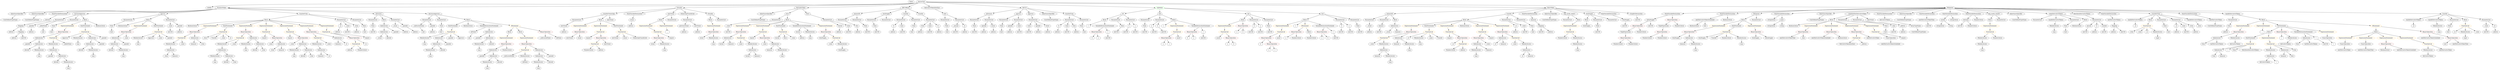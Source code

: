 strict digraph {
	graph [bb="0,0,24675,828"];
	node [label="\N"];
	Enter	[height=0.5,
		pos="8967,810",
		width=0.83628];
	Identifier_msg_9	[color=black,
		height=0.5,
		label=msg,
		pos="2926,162",
		width=0.75];
	Block_Unnamed_3	[color=black,
		height=0.5,
		label=Block,
		pos="12266,594",
		width=0.90558];
	ExpressionStatement_Unnamed_1	[color=orange,
		height=0.5,
		label=ExpressionStatement,
		pos="12088,522",
		width=2.458];
	Block_Unnamed_3 -> ExpressionStatement_Unnamed_1	[pos="e,12127,538.49 12240,582.82 12213,572.32 12171,555.67 12138,542.6"];
	BinaryOperation_Unnamed_6	[color=brown,
		height=0.5,
		label=BinaryOperation,
		pos="12266,522",
		width=1.9867];
	Block_Unnamed_3 -> BinaryOperation_Unnamed_6	[pos="e,12266,540.1 12266,575.7 12266,568.41 12266,559.73 12266,551.54"];
	VariableDeclaration_decimals	[color=black,
		height=0.5,
		label=decimals,
		pos="19391,594",
		width=1.1967];
	ElementaryTypeName_uint256_36	[color=black,
		height=0.5,
		label=uint256,
		pos="19335,522",
		width=1.0442];
	VariableDeclaration_decimals -> ElementaryTypeName_uint256_36	[pos="e,19348,538.99 19378,576.41 19371,567.92 19362,557.41 19355,547.96"];
	NumberLiteral_Unnamed_7	[color=black,
		height=0.5,
		label=NumberLiteral,
		pos="19454,522",
		width=1.765];
	VariableDeclaration_decimals -> NumberLiteral_Unnamed_7	[pos="e,19439,539.63 19406,576.76 19413,568.23 19423,557.58 19431,548.02"];
	NumberLiteral_Unnamed_3	[color=black,
		height=0.5,
		label=NumberLiteral,
		pos="15436,378",
		width=1.765];
	ElementaryTypeName_bool_8	[color=black,
		height=0.5,
		label=bool,
		pos="9303,450",
		width=0.76697];
	MemberAccess_Unnamed_28	[color=black,
		height=0.5,
		label=MemberAccess,
		pos="4820,90",
		width=1.9174];
	Identifier_msg_19	[color=black,
		height=0.5,
		label=msg,
		pos="4820,18",
		width=0.75];
	MemberAccess_Unnamed_28 -> Identifier_msg_19	[pos="e,4820,36.104 4820,71.697 4820,64.407 4820,55.726 4820,47.536"];
	ParameterList_Unnamed_49	[color=black,
		height=0.5,
		label=ParameterList,
		pos="22006,594",
		width=1.7095];
	Parameter_from_1	[color=black,
		height=0.5,
		label=from,
		pos="21984,522",
		width=0.7947];
	ParameterList_Unnamed_49 -> Parameter_from_1	[pos="e,21989,540.1 22001,575.7 21998,568.24 21995,559.32 21993,550.97"];
	FunctionDefinition_allowance	[color=black,
		height=0.5,
		label=allowance,
		pos="9717,666",
		width=1.3076];
	ParameterList_Unnamed_29	[color=black,
		height=0.5,
		label=ParameterList,
		pos="9576,594",
		width=1.7095];
	FunctionDefinition_allowance -> ParameterList_Unnamed_29	[pos="e,9606.2,610.01 9689.1,651.17 9668.4,640.87 9639.7,626.66 9616.5,615.11"];
	ParameterList_Unnamed_28	[color=black,
		height=0.5,
		label=ParameterList,
		pos="9717,594",
		width=1.7095];
	FunctionDefinition_allowance -> ParameterList_Unnamed_28	[pos="e,9717,612.1 9717,647.7 9717,640.41 9717,631.73 9717,623.54"];
	Identifier_derivativeTokens_2	[color=black,
		height=0.5,
		label=derivativeTokens,
		pos="22320,90",
		width=2.056];
	Block_Unnamed_25	[color=black,
		height=0.5,
		label=Block,
		pos="18064,594",
		width=0.90558];
	BooleanLiteral_Unnamed_10	[color=black,
		height=0.5,
		label=BooleanLiteral,
		pos="17698,522",
		width=1.7788];
	Block_Unnamed_25 -> BooleanLiteral_Unnamed_10	[pos="e,17745,534.47 18039,581.92 18034,579.69 18028,577.56 18022,576 17914,546.73 17882,560.58 17772,540 17767,539.04 17761,537.97 17756,\
536.84"];
	ExpressionStatement_Unnamed_38	[color=orange,
		height=0.5,
		label=ExpressionStatement,
		pos="17869,522",
		width=2.458];
	Block_Unnamed_25 -> ExpressionStatement_Unnamed_38	[pos="e,17914,537.94 18038,582.36 18033,580.21 18027,577.99 18022,576 17990,564 17954,551.46 17925,541.58"];
	ExpressionStatement_Unnamed_37	[color=orange,
		height=0.5,
		label=ExpressionStatement,
		pos="18064,522",
		width=2.458];
	Block_Unnamed_25 -> ExpressionStatement_Unnamed_37	[pos="e,18064,540.1 18064,575.7 18064,568.41 18064,559.73 18064,551.54"];
	ExpressionStatement_Unnamed_39	[color=orange,
		height=0.5,
		label=ExpressionStatement,
		pos="18259,522",
		width=2.458];
	Block_Unnamed_25 -> ExpressionStatement_Unnamed_39	[pos="e,18214,537.81 18089,582.32 18094,580.17 18100,577.97 18105,576 18137,563.83 18173,551.27 18203,541.44"];
	ExpressionStatement_Unnamed_36	[color=orange,
		height=0.5,
		label=ExpressionStatement,
		pos="18454,522",
		width=2.458];
	Block_Unnamed_25 -> ExpressionStatement_Unnamed_36	[pos="e,18389,534.56 18088,581.73 18094,579.57 18099,577.51 18105,576 18214,546.18 18245,557.63 18356,540 18363,538.88 18370,537.67 18378,\
536.44"];
	BinaryOperation_Unnamed_7	[color=brown,
		height=0.5,
		label=BinaryOperation,
		pos="11821,450",
		width=1.9867];
	Identifier_b_5	[color=black,
		height=0.5,
		label=b,
		pos="11766,378",
		width=0.75];
	BinaryOperation_Unnamed_7 -> Identifier_b_5	[pos="e,11778,394.36 11808,432.05 11801,423.44 11793,412.81 11785,403.33"];
	Identifier_a_6	[color=black,
		height=0.5,
		label=a,
		pos="11838,378",
		width=0.75];
	BinaryOperation_Unnamed_7 -> Identifier_a_6	[pos="e,11834,396.1 11825,431.7 11827,424.32 11829,415.52 11831,407.25"];
	BinaryOperation_Unnamed_12	[color=brown,
		height=0.5,
		label=BinaryOperation,
		pos="5744,450",
		width=1.9867];
	Identifier_newOwner_2	[color=black,
		height=0.5,
		label=newOwner,
		pos="5642,378",
		width=1.4046];
	BinaryOperation_Unnamed_12 -> Identifier_newOwner_2	[pos="e,5664.3,394.35 5720.1,432.59 5706.2,423.11 5688.7,411.06 5673.7,400.8"];
	Identifier_owner_3	[color=black,
		height=0.5,
		label=owner,
		pos="5744,378",
		width=0.93331];
	BinaryOperation_Unnamed_12 -> Identifier_owner_3	[pos="e,5744,396.1 5744,431.7 5744,424.41 5744,415.73 5744,407.54"];
	ParameterList_Unnamed_41	[color=black,
		height=0.5,
		label=ParameterList,
		pos="585.97,594",
		width=1.7095];
	Parameter__spender_2	[color=black,
		height=0.5,
		label=_spender,
		pos="299.97,522",
		width=1.2521];
	ParameterList_Unnamed_41 -> Parameter__spender_2	[pos="e,334.12,534.23 539.78,581.83 531.52,579.87 523,577.86 514.97,576 443.54,559.46 424.78,559.03 353.97,540 351.04,539.21 348.04,538.37 \
345.02,537.5"];
	Parameter__addedValue	[color=black,
		height=0.5,
		label=_addedValue,
		pos="422.97,522",
		width=1.6541];
	ParameterList_Unnamed_41 -> Parameter__addedValue	[pos="e,456.14,537.25 552.2,578.5 527.33,567.82 493.33,553.21 466.44,541.67"];
	Identifier__from_7	[color=black,
		height=0.5,
		label=_from,
		pos="21008,450",
		width=0.93331];
	Identifier_allowed_1	[color=black,
		height=0.5,
		label=allowed,
		pos="2518,234",
		width=1.0858];
	Identifier_msg_14	[color=black,
		height=0.5,
		label=msg,
		pos="301.97,162",
		width=0.75];
	ParameterList_Unnamed_11	[color=black,
		height=0.5,
		label=ParameterList,
		pos="5716,594",
		width=1.7095];
	Parameter_newOwner	[color=black,
		height=0.5,
		label=newOwner,
		pos="5596,522",
		width=1.4046];
	ParameterList_Unnamed_11 -> Parameter_newOwner	[pos="e,5621.3,537.77 5689.3,577.46 5672.2,567.47 5649.8,554.38 5631.2,543.53"];
	EmitStatement_Unnamed_6	[color=black,
		height=0.5,
		label=EmitStatement,
		pos="4480,522",
		width=1.7788];
	FunctionCall_Unnamed_30	[color=orange,
		height=0.5,
		label=FunctionCall,
		pos="4467,450",
		width=1.6125];
	EmitStatement_Unnamed_6 -> FunctionCall_Unnamed_30	[pos="e,4470.1,468.1 4476.8,503.7 4475.4,496.32 4473.8,487.52 4472.2,479.25"];
	Block_Unnamed_27	[color=black,
		height=0.5,
		label=Block,
		pos="19630,594",
		width=0.90558];
	ExpressionStatement_Unnamed_40	[color=orange,
		height=0.5,
		label=ExpressionStatement,
		pos="19630,522",
		width=2.458];
	Block_Unnamed_27 -> ExpressionStatement_Unnamed_40	[pos="e,19630,540.1 19630,575.7 19630,568.41 19630,559.73 19630,551.54"];
	ElementaryTypeName_address_32	[color=black,
		height=0.5,
		label=address,
		pos="9481,450",
		width=1.0996];
	MemberAccess_Unnamed_18	[color=black,
		height=0.5,
		label=MemberAccess,
		pos="2182,306",
		width=1.9174];
	IndexAccess_Unnamed_18	[color=black,
		height=0.5,
		label=IndexAccess,
		pos="2182,234",
		width=1.6402];
	MemberAccess_Unnamed_18 -> IndexAccess_Unnamed_18	[pos="e,2182,252.1 2182,287.7 2182,280.41 2182,271.73 2182,263.54"];
	IndexAccess_Unnamed_7	[color=black,
		height=0.5,
		label=IndexAccess,
		pos="7171,378",
		width=1.6402];
	Identifier_burner	[color=black,
		height=0.5,
		label=burner,
		pos="7106,306",
		width=0.96103];
	IndexAccess_Unnamed_7 -> Identifier_burner	[pos="e,7120.4,322.51 7155.6,360.41 7147.3,351.53 7137,340.44 7127.9,330.67"];
	Identifier_balances_7	[color=black,
		height=0.5,
		label=balances,
		pos="7201,306",
		width=1.1828];
	IndexAccess_Unnamed_7 -> Identifier_balances_7	[pos="e,7193.6,324.1 7178.4,359.7 7181.6,352.15 7185.5,343.12 7189.1,334.68"];
	Parameter_spender_1	[color=black,
		height=0.5,
		label=spender,
		pos="9944,522",
		width=1.1135];
	ElementaryTypeName_address_19	[color=black,
		height=0.5,
		label=address,
		pos="9938,450",
		width=1.0996];
	Parameter_spender_1 -> ElementaryTypeName_address_19	[pos="e,9939.4,468.1 9942.5,503.7 9941.9,496.41 9941.1,487.73 9940.4,479.54"];
	Block_Unnamed_13	[color=black,
		height=0.5,
		label=Block,
		pos="2604,594",
		width=0.90558];
	BooleanLiteral_Unnamed_1	[color=black,
		height=0.5,
		label=BooleanLiteral,
		pos="1896,522",
		width=1.7788];
	Block_Unnamed_13 -> BooleanLiteral_Unnamed_1	[pos="e,1942.4,534.72 2571.1,591.9 2477,588.41 2198.3,575.59 1970,540 1964.6,539.17 1959.1,538.17 1953.6,537.07"];
	ExpressionStatement_Unnamed_19	[color=orange,
		height=0.5,
		label=ExpressionStatement,
		pos="2067,522",
		width=2.458];
	Block_Unnamed_13 -> ExpressionStatement_Unnamed_19	[pos="e,2131.5,534.68 2571.9,589.71 2499.4,582.12 2316.9,562.33 2165,540 2157.8,538.94 2150.3,537.77 2142.8,536.55"];
	EmitStatement_Unnamed_3	[color=black,
		height=0.5,
		label=EmitStatement,
		pos="2238,522",
		width=1.7788];
	Block_Unnamed_13 -> EmitStatement_Unnamed_3	[pos="e,2285.7,534.3 2573.2,587.9 2519.9,578.94 2406.8,559.5 2312,540 2307,538.99 2301.9,537.9 2296.8,536.78"];
	ExpressionStatement_Unnamed_21	[color=orange,
		height=0.5,
		label=ExpressionStatement,
		pos="2409,522",
		width=2.458];
	Block_Unnamed_13 -> ExpressionStatement_Unnamed_21	[pos="e,2451.4,538.24 2577.3,583.41 2547.7,572.81 2499.4,555.47 2462.1,542.08"];
	ExpressionStatement_Unnamed_17	[color=orange,
		height=0.5,
		label=ExpressionStatement,
		pos="2604,522",
		width=2.458];
	Block_Unnamed_13 -> ExpressionStatement_Unnamed_17	[pos="e,2604,540.1 2604,575.7 2604,568.41 2604,559.73 2604,551.54"];
	ExpressionStatement_Unnamed_18	[color=orange,
		height=0.5,
		label=ExpressionStatement,
		pos="2799,522",
		width=2.458];
	Block_Unnamed_13 -> ExpressionStatement_Unnamed_18	[pos="e,2756.5,538.24 2630.7,583.41 2660.2,572.81 2708.5,555.47 2745.8,542.08"];
	ExpressionStatement_Unnamed_20	[color=orange,
		height=0.5,
		label=ExpressionStatement,
		pos="2994,522",
		width=2.458];
	Block_Unnamed_13 -> ExpressionStatement_Unnamed_20	[pos="e,2929.3,534.61 2634.9,587.45 2695.6,576.56 2831.9,552.1 2918,536.64"];
	ExpressionStatement_Unnamed_16	[color=orange,
		height=0.5,
		label=ExpressionStatement,
		pos="3189,522",
		width=2.458];
	Block_Unnamed_13 -> ExpressionStatement_Unnamed_16	[pos="e,3124.7,534.74 2636.3,590.2 2714.5,583.26 2920.2,564.08 3091,540 3098.3,538.96 3106,537.8 3113.6,536.57"];
	MemberAccess_Unnamed_27	[color=black,
		height=0.5,
		label=MemberAccess,
		pos="4743,306",
		width=1.9174];
	Identifier_msg_18	[color=black,
		height=0.5,
		label=msg,
		pos="4743,234",
		width=0.75];
	MemberAccess_Unnamed_27 -> Identifier_msg_18	[pos="e,4743,252.1 4743,287.7 4743,280.41 4743,271.73 4743,263.54"];
	Identifier_from_4	[color=black,
		height=0.5,
		label=from,
		pos="21802,162",
		width=0.7947];
	ParameterList_Unnamed_40	[color=black,
		height=0.5,
		label=ParameterList,
		pos="3663,594",
		width=1.7095];
	Parameter_None_14	[color=black,
		height=0.5,
		label=None,
		pos="3663,522",
		width=0.85014];
	ParameterList_Unnamed_40 -> Parameter_None_14	[pos="e,3663,540.1 3663,575.7 3663,568.41 3663,559.73 3663,551.54"];
	ElementaryTypeName_uint256_38	[color=black,
		height=0.5,
		label=uint256,
		pos="19028,522",
		width=1.0442];
	FunctionCall_Unnamed_26	[color=orange,
		height=0.5,
		label=FunctionCall,
		pos="1553,450",
		width=1.6125];
	MemberAccess_Unnamed_21	[color=black,
		height=0.5,
		label=MemberAccess,
		pos="1326,378",
		width=1.9174];
	FunctionCall_Unnamed_26 -> MemberAccess_Unnamed_21	[pos="e,1369.5,392.42 1512.9,436.65 1476.1,425.29 1421.1,408.35 1380.3,395.77"];
	Identifier_Approval	[color=black,
		height=0.5,
		label=Approval,
		pos="1459,378",
		width=1.266];
	FunctionCall_Unnamed_26 -> Identifier_Approval	[pos="e,1479.6,394.34 1531.6,433.12 1519,423.68 1502.7,411.56 1488.8,401.19"];
	Identifier__value_15	[color=black,
		height=0.5,
		label=_value,
		pos="1557,378",
		width=0.96103];
	FunctionCall_Unnamed_26 -> Identifier__value_15	[pos="e,1556,396.1 1554,431.7 1554.4,424.41 1554.9,415.73 1555.3,407.54"];
	Identifier__spender_1	[color=black,
		height=0.5,
		label=_spender,
		pos="1655,378",
		width=1.2521];
	FunctionCall_Unnamed_26 -> Identifier__spender_1	[pos="e,1633,394.1 1576.1,433.12 1590.2,423.43 1608.5,410.92 1623.8,400.37"];
	Identifier_Approval_1	[color=black,
		height=0.5,
		label=Approval,
		pos="568.97,378",
		width=1.266];
	Block_Unnamed_20	[color=black,
		height=0.5,
		label=Block,
		pos="17219,594",
		width=0.90558];
	ExpressionStatement_Unnamed_27	[color=orange,
		height=0.5,
		label=ExpressionStatement,
		pos="16979,522",
		width=2.458];
	Block_Unnamed_20 -> ExpressionStatement_Unnamed_27	[pos="e,17028,537.36 17190,584.7 17153,573.88 17088,554.68 17039,540.56"];
	EmitStatement_Unnamed_7	[color=black,
		height=0.5,
		label=EmitStatement,
		pos="17150,522",
		width=1.7788];
	Block_Unnamed_20 -> EmitStatement_Unnamed_7	[pos="e,17166,539.63 17204,577.81 17195,569.02 17184,557.73 17174,547.69"];
	ExpressionStatement_Unnamed_26	[color=orange,
		height=0.5,
		label=ExpressionStatement,
		pos="17321,522",
		width=2.458];
	Block_Unnamed_20 -> ExpressionStatement_Unnamed_26	[pos="e,17297,539.67 17239,579.5 17252,570 17271,557.06 17288,545.95"];
	BinaryOperation_Unnamed_20	[color=brown,
		height=0.5,
		label=BinaryOperation,
		pos="3540,378",
		width=1.9867];
	FunctionCall_Unnamed_19	[color=orange,
		height=0.5,
		label=FunctionCall,
		pos="3574,306",
		width=1.6125];
	BinaryOperation_Unnamed_20 -> FunctionCall_Unnamed_19	[pos="e,3565.7,324.1 3548.4,359.7 3552.1,352.07 3556.5,342.92 3560.7,334.4"];
	Identifier__to_4	[color=black,
		height=0.5,
		label=_to,
		pos="3677,306",
		width=0.75];
	BinaryOperation_Unnamed_20 -> Identifier__to_4	[pos="e,3656.1,317.66 3570.7,361.29 3593.2,349.81 3623.5,334.29 3646.1,322.79"];
	IndexAccess_Unnamed_13	[color=black,
		height=0.5,
		label=IndexAccess,
		pos="1664,234",
		width=1.6402];
	Identifier__from_3	[color=black,
		height=0.5,
		label=_from,
		pos="1617,162",
		width=0.93331];
	IndexAccess_Unnamed_13 -> Identifier__from_3	[pos="e,1627.9,179.31 1652.6,216.05 1647.1,207.85 1640.4,197.83 1634.2,188.71"];
	Identifier_balances_11	[color=black,
		height=0.5,
		label=balances,
		pos="1711,162",
		width=1.1828];
	IndexAccess_Unnamed_13 -> Identifier_balances_11	[pos="e,1699.7,179.79 1675.3,216.05 1680.8,207.97 1687.4,198.12 1693.4,189.11"];
	Parameter__value_3	[color=black,
		height=0.5,
		label=_value,
		pos="1670,522",
		width=0.96103];
	ElementaryTypeName_uint256_33	[color=black,
		height=0.5,
		label=uint256,
		pos="1670,450",
		width=1.0442];
	Parameter__value_3 -> ElementaryTypeName_uint256_33	[pos="e,1670,468.1 1670,503.7 1670,496.41 1670,487.73 1670,479.54"];
	ElementaryTypeName_address_34	[color=black,
		height=0.5,
		label=address,
		pos="20634,450",
		width=1.0996];
	FunctionCall_Unnamed_13	[color=orange,
		height=0.5,
		label=FunctionCall,
		pos="14118,450",
		width=1.6125];
	Identifier__to_3	[color=black,
		height=0.5,
		label=_to,
		pos="13882,378",
		width=0.75];
	FunctionCall_Unnamed_13 -> Identifier__to_3	[pos="e,13903,389.72 14071,439.14 14030,429.9 13969,414.73 13918,396 13916,395.44 13915,394.83 13913,394.2"];
	MemberAccess_Unnamed_9	[color=black,
		height=0.5,
		label=MemberAccess,
		pos="13996,378",
		width=1.9174];
	FunctionCall_Unnamed_13 -> MemberAccess_Unnamed_9	[pos="e,14024,394.81 14091,433.64 14074,423.93 14052,411.23 14033,400.52"];
	Identifier__value_3	[color=black,
		height=0.5,
		label=_value,
		pos="14118,378",
		width=0.96103];
	FunctionCall_Unnamed_13 -> Identifier__value_3	[pos="e,14118,396.1 14118,431.7 14118,424.41 14118,415.73 14118,407.54"];
	Identifier_Transfer	[color=black,
		height=0.5,
		label=Transfer,
		pos="14213,378",
		width=1.1689];
	FunctionCall_Unnamed_13 -> Identifier_Transfer	[pos="e,14192,394.1 14140,433.12 14153,423.52 14169,411.16 14184,400.67"];
	BooleanLiteral_Unnamed_5	[color=black,
		height=0.5,
		label=BooleanLiteral,
		pos="16735,522",
		width=1.7788];
	FunctionDefinition_transferOwnership	[color=black,
		height=0.5,
		label=transferOwnership,
		pos="6036,666",
		width=2.1947];
	FunctionDefinition_transferOwnership -> ParameterList_Unnamed_11	[pos="e,5764.1,605.54 5980.6,652.89 5923.2,640.33 5833.8,620.78 5775.1,607.93"];
	Block_Unnamed_7	[color=black,
		height=0.5,
		label=Block,
		pos="5948,594",
		width=0.90558];
	FunctionDefinition_transferOwnership -> Block_Unnamed_7	[pos="e,5966,609.34 6015.1,648.41 6003.1,638.85 5987.8,626.72 5974.9,616.44"];
	ModifierInvocation_onlyOwner	[color=black,
		height=0.5,
		label=onlyOwner,
		pos="6050,594",
		width=1.4323];
	FunctionDefinition_transferOwnership -> ModifierInvocation_onlyOwner	[pos="e,6046.5,612.1 6039.4,647.7 6040.9,640.32 6042.7,631.52 6044.3,623.25"];
	Parameter_to	[color=black,
		height=0.5,
		label=to,
		pos="8777,522",
		width=0.75];
	ElementaryTypeName_address_6	[color=black,
		height=0.5,
		label=address,
		pos="8765,450",
		width=1.0996];
	Parameter_to -> ElementaryTypeName_address_6	[pos="e,8767.9,468.1 8774,503.7 8772.7,496.32 8771.2,487.52 8769.8,479.25"];
	MemberAccess_Unnamed_41	[color=black,
		height=0.5,
		label=MemberAccess,
		pos="19554,378",
		width=1.9174];
	MemberAccess_Unnamed_42	[color=black,
		height=0.5,
		label=MemberAccess,
		pos="19554,306",
		width=1.9174];
	MemberAccess_Unnamed_41 -> MemberAccess_Unnamed_42	[pos="e,19554,324.1 19554,359.7 19554,352.41 19554,343.73 19554,335.54"];
	Parameter__value_5	[color=black,
		height=0.5,
		label=_value,
		pos="24540,522",
		width=0.96103];
	ElementaryTypeName_uint256_45	[color=black,
		height=0.5,
		label=uint256,
		pos="24540,450",
		width=1.0442];
	Parameter__value_5 -> ElementaryTypeName_uint256_45	[pos="e,24540,468.1 24540,503.7 24540,496.41 24540,487.73 24540,479.54"];
	PragmaDirective_solidity	[color=black,
		height=0.5,
		label=solidity,
		pos="2064,738",
		width=1.0442];
	Parameter_b_2	[color=black,
		height=0.5,
		label=b,
		pos="12383,522",
		width=0.75];
	ElementaryTypeName_uint256_9	[color=black,
		height=0.5,
		label=uint256,
		pos="12350,450",
		width=1.0442];
	Parameter_b_2 -> ElementaryTypeName_uint256_9	[pos="e,12358,467.96 12375,504.41 12371,496.59 12367,487.06 12363,478.23"];
	Identifier_msg_16	[color=black,
		height=0.5,
		label=msg,
		pos="701.97,306",
		width=0.75];
	Identifier__spender_3	[color=black,
		height=0.5,
		label=_spender,
		pos="179.97,306",
		width=1.2521];
	IndexAccess_Unnamed_24	[color=black,
		height=0.5,
		label=IndexAccess,
		pos="303.97,378",
		width=1.6402];
	IndexAccess_Unnamed_24 -> Identifier__spender_3	[pos="e,205.01,321.14 276.76,361.64 258.54,351.36 234.41,337.73 214.8,326.66"];
	IndexAccess_Unnamed_25	[color=black,
		height=0.5,
		label=IndexAccess,
		pos="301.97,306",
		width=1.6402];
	IndexAccess_Unnamed_24 -> IndexAccess_Unnamed_25	[pos="e,302.46,324.1 303.48,359.7 303.27,352.41 303.02,343.73 302.78,335.54"];
	Identifier_balances_13	[color=black,
		height=0.5,
		label=balances,
		pos="3204,162",
		width=1.1828];
	ElementaryTypeName_address_26	[color=black,
		height=0.5,
		label=address,
		pos="3513,234",
		width=1.0996];
	ExpressionStatement_Unnamed_4	[color=orange,
		height=0.5,
		label=ExpressionStatement,
		pos="6387,522",
		width=2.458];
	FunctionCall_Unnamed_3	[color=orange,
		height=0.5,
		label=FunctionCall,
		pos="6504,450",
		width=1.6125];
	ExpressionStatement_Unnamed_4 -> FunctionCall_Unnamed_3	[pos="e,6478.3,466.35 6414.4,504.59 6430.5,494.93 6451.1,482.6 6468.5,472.21"];
	ElementaryTypeName_address_25	[color=black,
		height=0.5,
		label=address,
		pos="3305,450",
		width=1.0996];
	Identifier_burner_1	[color=black,
		height=0.5,
		label=burner,
		pos="7371,162",
		width=0.96103];
	BinaryOperation_Unnamed_14	[color=brown,
		height=0.5,
		label=BinaryOperation,
		pos="14596,378",
		width=1.9867];
	IndexAccess_Unnamed	[color=black,
		height=0.5,
		label=IndexAccess,
		pos="14585,306",
		width=1.6402];
	BinaryOperation_Unnamed_14 -> IndexAccess_Unnamed	[pos="e,14588,324.1 14593,359.7 14592,352.32 14591,343.52 14589,335.25"];
	Identifier__value	[color=black,
		height=0.5,
		label=_value,
		pos="14697,306",
		width=0.96103];
	BinaryOperation_Unnamed_14 -> Identifier__value	[pos="e,14677,320.95 14620,360.59 14634,350.62 14653,337.81 14668,327.21"];
	StateVariableDeclaration_Unnamed_7	[color=black,
		height=0.5,
		label=StateVariableDeclaration,
		pos="16520,666",
		width=2.8184];
	VariableDeclaration_initialSupply	[color=black,
		height=0.5,
		label=initialSupply,
		pos="16305,594",
		width=1.5571];
	StateVariableDeclaration_Unnamed_7 -> VariableDeclaration_initialSupply	[pos="e,16343,607.52 16473,649.64 16438,638.19 16390,622.59 16354,610.99"];
	BinaryOperation_Unnamed_33	[color=brown,
		height=0.5,
		label=BinaryOperation,
		pos="16520,594",
		width=1.9867];
	StateVariableDeclaration_Unnamed_7 -> BinaryOperation_Unnamed_33	[pos="e,16520,612.1 16520,647.7 16520,640.41 16520,631.73 16520,623.54"];
	Parameter_None_7	[color=black,
		height=0.5,
		label=None,
		pos="15786,522",
		width=0.85014];
	ElementaryTypeName_uint256_22	[color=black,
		height=0.5,
		label=uint256,
		pos="15786,450",
		width=1.0442];
	Parameter_None_7 -> ElementaryTypeName_uint256_22	[pos="e,15786,468.1 15786,503.7 15786,496.41 15786,487.73 15786,479.54"];
	ModifierInvocation_handleDerivativeTokens_2	[color=black,
		height=0.5,
		label=handleDerivativeTokens,
		pos="21053,594",
		width=2.763];
	Identifier__to_9	[color=black,
		height=0.5,
		label=_to,
		pos="21053,522",
		width=0.75];
	ModifierInvocation_handleDerivativeTokens_2 -> Identifier__to_9	[pos="e,21053,540.1 21053,575.7 21053,568.41 21053,559.73 21053,551.54"];
	FunctionDefinition_balanceOf_1	[color=black,
		height=0.5,
		label=balanceOf,
		pos="13730,666",
		width=1.3491];
	ParameterList_Unnamed_24	[color=black,
		height=0.5,
		label=ParameterList,
		pos="13533,594",
		width=1.7095];
	FunctionDefinition_balanceOf_1 -> ParameterList_Unnamed_24	[pos="e,13571,608.49 13696,652.81 13664,641.59 13617,624.84 13582,612.25"];
	ParameterList_Unnamed_25	[color=black,
		height=0.5,
		label=ParameterList,
		pos="13674,594",
		width=1.7095];
	FunctionDefinition_balanceOf_1 -> ParameterList_Unnamed_25	[pos="e,13688,611.96 13717,648.41 13710,640.16 13702,630.01 13695,620.78"];
	Block_Unnamed_11	[color=black,
		height=0.5,
		label=Block,
		pos="13786,594",
		width=0.90558];
	FunctionDefinition_balanceOf_1 -> Block_Unnamed_11	[pos="e,13773,610.99 13743,648.41 13750,639.92 13758,629.41 13766,619.96"];
	ElementaryTypeName_uint256_44	[color=black,
		height=0.5,
		label=uint256,
		pos="21583,450",
		width=1.0442];
	FunctionDefinition_balanceOf	[color=black,
		height=0.5,
		label=balanceOf,
		pos="8448,666",
		width=1.3491];
	ParameterList_Unnamed_14	[color=black,
		height=0.5,
		label=ParameterList,
		pos="8307,594",
		width=1.7095];
	FunctionDefinition_balanceOf -> ParameterList_Unnamed_14	[pos="e,8337.1,609.94 8419.8,651 8399,640.69 8370.5,626.52 8347.3,615.02"];
	ParameterList_Unnamed_15	[color=black,
		height=0.5,
		label=ParameterList,
		pos="8448,594",
		width=1.7095];
	FunctionDefinition_balanceOf -> ParameterList_Unnamed_15	[pos="e,8448,612.1 8448,647.7 8448,640.41 8448,631.73 8448,623.54"];
	Identifier_allowed	[color=black,
		height=0.5,
		label=allowed,
		pos="3016,162",
		width=1.0858];
	Parameter_None_2	[color=black,
		height=0.5,
		label=None,
		pos="12531,522",
		width=0.85014];
	ElementaryTypeName_uint256_10	[color=black,
		height=0.5,
		label=uint256,
		pos="12536,450",
		width=1.0442];
	Parameter_None_2 -> ElementaryTypeName_uint256_10	[pos="e,12535,468.1 12532,503.7 12533,496.41 12533,487.73 12534,479.54"];
	ElementaryTypeName_uint256_20	[color=black,
		height=0.5,
		label=uint256,
		pos="15221,450",
		width=1.0442];
	FunctionCall_Unnamed_36	[color=orange,
		height=0.5,
		label=FunctionCall,
		pos="18324,378",
		width=1.6125];
	Identifier_DerivativeTokenInterface	[color=black,
		height=0.5,
		label=DerivativeTokenInterface,
		pos="18232,306",
		width=2.8877];
	FunctionCall_Unnamed_36 -> Identifier_DerivativeTokenInterface	[pos="e,18254,324.04 18303,361.12 18291,352.22 18277,340.95 18264,331"];
	Identifier__address	[color=black,
		height=0.5,
		label=_address,
		pos="18399,306",
		width=1.2382];
	FunctionCall_Unnamed_36 -> Identifier__address	[pos="e,18382,322.99 18342,360.41 18351,351.57 18363,340.53 18373,330.79"];
	StateVariableDeclaration_Unnamed	[color=black,
		height=0.5,
		label=StateVariableDeclaration,
		pos="6281,666",
		width=2.8184];
	VariableDeclaration_owner	[color=black,
		height=0.5,
		label=owner,
		pos="6254,594",
		width=0.93331];
	StateVariableDeclaration_Unnamed -> VariableDeclaration_owner	[pos="e,6260.6,612.1 6274.3,647.7 6271.4,640.15 6267.9,631.12 6264.6,622.68"];
	Parameter_to_1	[color=black,
		height=0.5,
		label=to,
		pos="10415,522",
		width=0.75];
	ElementaryTypeName_address_18	[color=black,
		height=0.5,
		label=address,
		pos="10415,450",
		width=1.0996];
	Parameter_to_1 -> ElementaryTypeName_address_18	[pos="e,10415,468.1 10415,503.7 10415,496.41 10415,487.73 10415,479.54"];
	Identifier__value_8	[color=black,
		height=0.5,
		label=_value,
		pos="2684,306",
		width=0.96103];
	StateVariableDeclaration_Unnamed_9	[color=black,
		height=0.5,
		label=StateVariableDeclaration,
		pos="17087,666",
		width=2.8184];
	VariableDeclaration_nextDerivativeTokenScheduled	[color=black,
		height=0.5,
		label=nextDerivativeTokenScheduled,
		pos="16845,594",
		width=3.4976];
	StateVariableDeclaration_Unnamed_9 -> VariableDeclaration_nextDerivativeTokenScheduled	[pos="e,16899,610.64 17035,650.07 16999,639.48 16949,625.2 16910,613.83"];
	BooleanLiteral_Unnamed_6	[color=black,
		height=0.5,
		label=BooleanLiteral,
		pos="17087,594",
		width=1.7788];
	StateVariableDeclaration_Unnamed_9 -> BooleanLiteral_Unnamed_6	[pos="e,17087,612.1 17087,647.7 17087,640.41 17087,631.73 17087,623.54"];
	ElementaryTypeName_uint256_16	[color=black,
		height=0.5,
		label=uint256,
		pos="8537,450",
		width=1.0442];
	BooleanLiteral_Unnamed_2	[color=black,
		height=0.5,
		label=BooleanLiteral,
		pos="1211,522",
		width=1.7788];
	Parameter_value	[color=black,
		height=0.5,
		label=value,
		pos="8862,522",
		width=0.82242];
	ElementaryTypeName_uint256_17	[color=black,
		height=0.5,
		label=uint256,
		pos="8860,450",
		width=1.0442];
	Parameter_value -> ElementaryTypeName_uint256_17	[pos="e,8860.5,468.1 8861.5,503.7 8861.3,496.41 8861,487.73 8860.8,479.54"];
	FunctionDefinition_Mongoose	[color=black,
		height=0.5,
		label=Mongoose,
		pos="17340,666",
		width=1.4046];
	FunctionDefinition_Mongoose -> Block_Unnamed_20	[pos="e,17241,607.71 17314,650.15 17296,639.42 17271,624.86 17251,613.39"];
	ParameterList_Unnamed_47	[color=black,
		height=0.5,
		label=ParameterList,
		pos="17340,594",
		width=1.7095];
	FunctionDefinition_Mongoose -> ParameterList_Unnamed_47	[pos="e,17340,612.1 17340,647.7 17340,640.41 17340,631.73 17340,623.54"];
	InheritanceSpecifier_Unnamed_1	[color=black,
		height=0.5,
		label=InheritanceSpecifier,
		pos="7555,666",
		width=2.3333];
	UserDefinedTypeName_Unnamed_1	[color=black,
		height=0.5,
		label=UserDefinedTypeName,
		pos="7475,594",
		width=2.7214];
	InheritanceSpecifier_Unnamed_1 -> UserDefinedTypeName_Unnamed_1	[pos="e,7494.4,612.03 7535.6,648.05 7525.8,639.52 7513.8,629.01 7503.1,619.61"];
	Parameter__to_1	[color=black,
		height=0.5,
		label=_to,
		pos="3322,522",
		width=0.75];
	Parameter__to_1 -> ElementaryTypeName_address_25	[pos="e,3309.2,468.28 3317.9,504.05 3316,496.6 3313.9,487.64 3311.8,479.22"];
	FunctionCall_Unnamed_11	[color=orange,
		height=0.5,
		label=FunctionCall,
		pos="13632,378",
		width=1.6125];
	Identifier__value_1	[color=black,
		height=0.5,
		label=_value,
		pos="13510,306",
		width=0.96103];
	FunctionCall_Unnamed_11 -> Identifier__value_1	[pos="e,13533,319.98 13605,361.64 13587,351.01 13562,336.82 13542,325.56"];
	MemberAccess_Unnamed_6	[color=black,
		height=0.5,
		label=MemberAccess,
		pos="13632,306",
		width=1.9174];
	FunctionCall_Unnamed_11 -> MemberAccess_Unnamed_6	[pos="e,13632,324.1 13632,359.7 13632,352.41 13632,343.73 13632,335.54"];
	FunctionCall_Unnamed_32	[color=orange,
		height=0.5,
		label=FunctionCall,
		pos="23943,306",
		width=1.6125];
	MemberAccess_Unnamed_35	[color=black,
		height=0.5,
		label=MemberAccess,
		pos="23943,234",
		width=1.9174];
	FunctionCall_Unnamed_32 -> MemberAccess_Unnamed_35	[pos="e,23943,252.1 23943,287.7 23943,280.41 23943,271.73 23943,263.54"];
	Identifier_nextDerivativeToken	[color=black,
		height=0.5,
		label=nextDerivativeToken,
		pos="24117,234",
		width=2.4164];
	FunctionCall_Unnamed_32 -> Identifier_nextDerivativeToken	[pos="e,24078,250.51 23977,291.17 24003,280.74 24039,266.28 24068,254.65"];
	ElementaryTypeName_address	[color=black,
		height=0.5,
		label=address,
		pos="6241,522",
		width=1.0996];
	ExpressionStatement_Unnamed_14	[color=orange,
		height=0.5,
		label=ExpressionStatement,
		pos="7331,522",
		width=2.458];
	BinaryOperation_Unnamed_18	[color=brown,
		height=0.5,
		label=BinaryOperation,
		pos="7313,450",
		width=1.9867];
	ExpressionStatement_Unnamed_14 -> BinaryOperation_Unnamed_18	[pos="e,7317.4,468.1 7326.5,503.7 7324.6,496.32 7322.4,487.52 7320.2,479.25"];
	ElementaryTypeName_address_38	[color=black,
		height=0.5,
		label=address,
		pos="21488,450",
		width=1.0996];
	NumberLiteral_Unnamed_4	[color=black,
		height=0.5,
		label=NumberLiteral,
		pos="14325,234",
		width=1.765];
	Parameter_None_20	[color=black,
		height=0.5,
		label=None,
		pos="21339,522",
		width=0.85014];
	ElementaryTypeName_bool_12	[color=black,
		height=0.5,
		label=bool,
		pos="21403,450",
		width=0.76697];
	Parameter_None_20 -> ElementaryTypeName_bool_12	[pos="e,21390,465.68 21353,505.81 21361,496.51 21372,484.43 21382,473.98"];
	Identifier_msg_26	[color=black,
		height=0.5,
		label=msg,
		pos="19554,234",
		width=0.75];
	Identifier__to_11	[color=black,
		height=0.5,
		label=_to,
		pos="23820,522",
		width=0.75];
	ElementaryTypeName_uint256_30	[color=black,
		height=0.5,
		label=uint256,
		pos="10126,450",
		width=1.0442];
	ElementaryTypeName_address_37	[color=black,
		height=0.5,
		label=address,
		pos="21678,450",
		width=1.0996];
	VariableDeclaration_value_2	[color=black,
		height=0.5,
		label=value,
		pos="10128,522",
		width=0.82242];
	VariableDeclaration_value_2 -> ElementaryTypeName_uint256_30	[pos="e,10126,468.1 10127,503.7 10127,496.41 10127,487.73 10127,479.54"];
	ParameterList_Unnamed_53	[color=black,
		height=0.5,
		label=ParameterList,
		pos="18176,594",
		width=1.7095];
	Parameter_None_19	[color=black,
		height=0.5,
		label=None,
		pos="18591,522",
		width=0.85014];
	ParameterList_Unnamed_53 -> Parameter_None_19	[pos="e,18568,534.21 18221,581.31 18229,579.35 18238,577.48 18246,576 18380,551.85 18419,575.05 18551,540 18553,539.47 18555,538.86 18557,\
538.19"];
	Parameter__owner	[color=black,
		height=0.5,
		label=_owner,
		pos="13533,522",
		width=1.0719];
	ParameterList_Unnamed_24 -> Parameter__owner	[pos="e,13533,540.1 13533,575.7 13533,568.41 13533,559.73 13533,551.54"];
	FunctionDefinition_div	[color=black,
		height=0.5,
		label=div,
		pos="11079,666",
		width=0.75];
	Block_Unnamed_2	[color=black,
		height=0.5,
		label=Block,
		pos="10883,594",
		width=0.90558];
	FunctionDefinition_div -> Block_Unnamed_2	[pos="e,10910,604.59 11055,656.56 11022,644.59 10960,622.58 10920,608.38"];
	ParameterList_Unnamed_3	[color=black,
		height=0.5,
		label=ParameterList,
		pos="11008,594",
		width=1.7095];
	FunctionDefinition_div -> ParameterList_Unnamed_3	[pos="e,11025,611.7 11064,650.5 11055,641.59 11043,629.94 11033,619.62"];
	ParameterList_Unnamed_2	[color=black,
		height=0.5,
		label=ParameterList,
		pos="11149,594",
		width=1.7095];
	FunctionDefinition_div -> ParameterList_Unnamed_2	[pos="e,11132,611.7 11093,650.5 11102,641.59 11114,629.94 11124,619.62"];
	BinaryOperation_Unnamed_35	[color=brown,
		height=0.5,
		label=BinaryOperation,
		pos="17334,450",
		width=1.9867];
	Identifier_totalSupply__3	[color=black,
		height=0.5,
		label=totalSupply_,
		pos="17334,378",
		width=1.6125];
	BinaryOperation_Unnamed_35 -> Identifier_totalSupply__3	[pos="e,17334,396.1 17334,431.7 17334,424.41 17334,415.73 17334,407.54"];
	Identifier_initialSupply	[color=black,
		height=0.5,
		label=initialSupply,
		pos="17466,378",
		width=1.5571];
	BinaryOperation_Unnamed_35 -> Identifier_initialSupply	[pos="e,17438,393.94 17364,433.29 17383,423.22 17407,410.05 17428,399.21"];
	BinaryOperation_Unnamed_26	[color=brown,
		height=0.5,
		label=BinaryOperation,
		pos="1209,450",
		width=1.9867];
	IndexAccess_Unnamed_20	[color=black,
		height=0.5,
		label=IndexAccess,
		pos="1092,378",
		width=1.6402];
	BinaryOperation_Unnamed_26 -> IndexAccess_Unnamed_20	[pos="e,1117.9,394.5 1182.1,432.94 1166,423.29 1145.3,410.89 1127.8,400.41"];
	Identifier__value_14	[color=black,
		height=0.5,
		label=_value,
		pos="1204,378",
		width=0.96103];
	BinaryOperation_Unnamed_26 -> Identifier__value_14	[pos="e,1205.2,396.1 1207.7,431.7 1207.2,424.41 1206.6,415.73 1206,407.54"];
	IndexAccess_Unnamed_32	[color=black,
		height=0.5,
		label=IndexAccess,
		pos="4880,234",
		width=1.6402];
	Identifier__spender_8	[color=black,
		height=0.5,
		label=_spender,
		pos="4761,162",
		width=1.2521];
	IndexAccess_Unnamed_32 -> Identifier__spender_8	[pos="e,4785.7,177.54 4853.6,217.46 4836.5,207.41 4814,194.2 4795.5,183.31"];
	IndexAccess_Unnamed_33	[color=black,
		height=0.5,
		label=IndexAccess,
		pos="4883,162",
		width=1.6402];
	IndexAccess_Unnamed_32 -> IndexAccess_Unnamed_33	[pos="e,4882.2,180.1 4880.7,215.7 4881,208.41 4881.4,199.73 4881.7,191.54"];
	ElementaryTypeName_uint256_41	[color=black,
		height=0.5,
		label=uint256,
		pos="20539,450",
		width=1.0442];
	ElementaryTypeName_uint256_32	[color=black,
		height=0.5,
		label=uint256,
		pos="3400,450",
		width=1.0442];
	Identifier__to_1	[color=black,
		height=0.5,
		label=_to,
		pos="14779,306",
		width=0.75];
	Identifier__subtractedValue_1	[color=black,
		height=0.5,
		label=_subtractedValue,
		pos="5046,162",
		width=2.0976];
	ElementaryTypeName_uint256_40	[color=black,
		height=0.5,
		label=uint256,
		pos="20729,450",
		width=1.0442];
	Identifier_balances_14	[color=black,
		height=0.5,
		label=balances,
		pos="16596,306",
		width=1.1828];
	Identifier_c_2	[color=black,
		height=0.5,
		label=c,
		pos="10719,522",
		width=0.75];
	Block_Unnamed_2 -> Identifier_c_2	[pos="e,10741,533.42 10857,582.8 10831,572.39 10790,555.58 10755,540 10754,539.42 10752,538.82 10751,538.21"];
	VariableDeclarationStatement_Unnamed_1	[color=black,
		height=0.5,
		label=VariableDeclarationStatement,
		pos="10883,522",
		width=3.3174];
	Block_Unnamed_2 -> VariableDeclarationStatement_Unnamed_1	[pos="e,10883,540.1 10883,575.7 10883,568.41 10883,559.73 10883,551.54"];
	Identifier_i_2	[color=black,
		height=0.5,
		label=i,
		pos="22439,90",
		width=0.75];
	Identifier_b_2	[color=black,
		height=0.5,
		label=b,
		pos="10755,378",
		width=0.75];
	Parameter__to	[color=black,
		height=0.5,
		label=_to,
		pos="14964,522",
		width=0.75];
	ElementaryTypeName_address_10	[color=black,
		height=0.5,
		label=address,
		pos="14960,450",
		width=1.0996];
	Parameter__to -> ElementaryTypeName_address_10	[pos="e,14961,468.1 14963,503.7 14963,496.41 14962,487.73 14962,479.54"];
	Identifier_msg_5	[color=black,
		height=0.5,
		label=msg,
		pos="13697,90",
		width=0.75];
	Identifier_balances_6	[color=black,
		height=0.5,
		label=balances,
		pos="7597,234",
		width=1.1828];
	ContractDefinition_StandardToken	[color=black,
		height=0.5,
		label=StandardToken,
		pos="2188,738",
		width=1.8897];
	InheritanceSpecifier_Unnamed_4	[color=black,
		height=0.5,
		label=InheritanceSpecifier,
		pos="164.97,666",
		width=2.3333];
	ContractDefinition_StandardToken -> InheritanceSpecifier_Unnamed_4	[pos="e,229.27,677.98 2140.2,724.91 2130.6,722.92 2120.5,721.13 2111,720 1706.9,671.9 685.53,717.83 279.97,684 267.21,682.94 253.72,681.36 \
240.64,679.58"];
	InheritanceSpecifier_Unnamed_3	[color=black,
		height=0.5,
		label=InheritanceSpecifier,
		pos="372.97,666",
		width=2.3333];
	ContractDefinition_StandardToken -> InheritanceSpecifier_Unnamed_3	[pos="e,433.94,678.72 2140.2,724.93 2130.6,722.93 2120.5,721.14 2111,720 1388.4,633.14 1198.5,752.57 473.97,684 464.62,683.11 454.82,681.87 \
445.17,680.45"];
	StateVariableDeclaration_Unnamed_3	[color=black,
		height=0.5,
		label=StateVariableDeclaration,
		pos="583.97,666",
		width=2.8184];
	ContractDefinition_StandardToken -> StateVariableDeclaration_Unnamed_3	[pos="e,655.87,679.09 2139.7,724.87 2130.3,722.91 2120.3,721.14 2111,720 1487.4,643.93 1323.8,738.43 697.97,684 687.94,683.13 677.45,681.94 \
667.07,680.6"];
	FunctionDefinition_increaseApproval	[color=black,
		height=0.5,
		label=increaseApproval,
		pos="782.97,666",
		width=2.0976];
	ContractDefinition_StandardToken -> FunctionDefinition_increaseApproval	[pos="e,858.28,668.25 2139.7,724.98 2130.2,723 2120.3,721.21 2111,720 1869.7,688.8 1124.8,673.04 869.69,668.45"];
	FunctionDefinition_approve_1	[color=black,
		height=0.5,
		label=approve,
		pos="1598,666",
		width=1.1412];
	ContractDefinition_StandardToken -> FunctionDefinition_approve_1	[pos="e,1638.7,669.62 2138.8,725.28 2129.6,723.32 2120,721.46 2111,720 1943.6,692.96 1743.1,676.92 1650.1,670.41"];
	FunctionDefinition_transferFrom_1	[color=black,
		height=0.5,
		label=transferFrom,
		pos="2992,666",
		width=1.6402];
	ContractDefinition_StandardToken -> FunctionDefinition_transferFrom_1	[pos="e,2935.8,671.89 2251.7,731.45 2401,718.45 2772.1,686.14 2924.8,672.85"];
	FunctionDefinition_allowance_1	[color=black,
		height=0.5,
		label=allowance,
		pos="3719,666",
		width=1.3076];
	ContractDefinition_StandardToken -> FunctionDefinition_allowance_1	[pos="e,3672.3,669.14 2254.7,733.95 2510,722.28 3421.6,680.59 3661,669.65"];
	FunctionDefinition_decreaseApproval	[color=black,
		height=0.5,
		label=decreaseApproval,
		pos="4296,666",
		width=2.1669];
	ContractDefinition_StandardToken -> FunctionDefinition_decreaseApproval	[pos="e,4219.2,669.55 2255.4,734.76 2565.9,724.45 3857.4,681.57 4207.9,669.93"];
	Identifier__subtractedValue	[color=black,
		height=0.5,
		label=_subtractedValue,
		pos="5393,378",
		width=2.0976];
	Parameter_None_4	[color=black,
		height=0.5,
		label=None,
		pos="8616,522",
		width=0.85014];
	ElementaryTypeName_uint256_15	[color=black,
		height=0.5,
		label=uint256,
		pos="8630,450",
		width=1.0442];
	Parameter_None_4 -> ElementaryTypeName_uint256_15	[pos="e,8626.5,468.1 8619.4,503.7 8620.9,496.32 8622.7,487.52 8624.3,479.25"];
	StateVariableDeclaration_Unnamed_4	[color=black,
		height=0.5,
		label=StateVariableDeclaration,
		pos="17585,666",
		width=2.8184];
	stringLiteral_Unnamed_1	[color=black,
		height=0.5,
		label=stringLiteral,
		pos="17483,594",
		width=1.5016];
	StateVariableDeclaration_Unnamed_4 -> stringLiteral_Unnamed_1	[pos="e,17506,610.59 17560,648.05 17547,638.69 17530,626.96 17515,616.91"];
	VariableDeclaration_name	[color=black,
		height=0.5,
		label=name,
		pos="17585,594",
		width=0.83628];
	StateVariableDeclaration_Unnamed_4 -> VariableDeclaration_name	[pos="e,17585,612.1 17585,647.7 17585,640.41 17585,631.73 17585,623.54"];
	FunctionDefinition_approve	[color=black,
		height=0.5,
		label=approve,
		pos="9999,666",
		width=1.1412];
	ParameterList_Unnamed_33	[color=black,
		height=0.5,
		label=ParameterList,
		pos="9858,594",
		width=1.7095];
	FunctionDefinition_approve -> ParameterList_Unnamed_33	[pos="e,9888.3,610.05 9972.4,651.83 9951.6,641.48 9922.2,626.89 9898.4,615.09"];
	ParameterList_Unnamed_32	[color=black,
		height=0.5,
		label=ParameterList,
		pos="9999,594",
		width=1.7095];
	FunctionDefinition_approve -> ParameterList_Unnamed_32	[pos="e,9999,612.1 9999,647.7 9999,640.41 9999,631.73 9999,623.54"];
	Identifier_owner_1	[color=black,
		height=0.5,
		label=owner,
		pos="6469,306",
		width=0.93331];
	Parameter_balance	[color=black,
		height=0.5,
		label=balance,
		pos="13649,522",
		width=1.0719];
	ElementaryTypeName_uint256_24	[color=black,
		height=0.5,
		label=uint256,
		pos="13628,450",
		width=1.0442];
	Parameter_balance -> ElementaryTypeName_uint256_24	[pos="e,13633,468.1 13644,503.7 13642,496.24 13639,487.32 13636,478.97"];
	Identifier_msg_22	[color=black,
		height=0.5,
		label=msg,
		pos="4232,162",
		width=0.75];
	EmitStatement_Unnamed_8	[color=black,
		height=0.5,
		label=EmitStatement,
		pos="22179,378",
		width=1.7788];
	FunctionCall_Unnamed_34	[color=orange,
		height=0.5,
		label=FunctionCall,
		pos="22178,306",
		width=1.6125];
	EmitStatement_Unnamed_8 -> FunctionCall_Unnamed_34	[pos="e,22178,324.1 22179,359.7 22179,352.41 22178,343.73 22178,335.54"];
	UserDefinedTypeName_Unnamed_4	[color=black,
		height=0.5,
		label=UserDefinedTypeName,
		pos="97.969,594",
		width=2.7214];
	InheritanceSpecifier_Unnamed_4 -> UserDefinedTypeName_Unnamed_4	[pos="e,114.04,611.79 148.75,648.05 140.69,639.63 130.78,629.28 121.87,619.97"];
	ModifierDefinition_onlyOwner	[color=black,
		height=0.5,
		label=onlyOwner,
		pos="6638,666",
		width=1.4323];
	Block_Unnamed_6	[color=black,
		height=0.5,
		label=Block,
		pos="6537,594",
		width=0.90558];
	ModifierDefinition_onlyOwner -> Block_Unnamed_6	[pos="e,6556.6,608.6 6615.6,649.46 6600.9,639.32 6581.7,625.99 6565.9,615.05"];
	ParameterList_Unnamed_10	[color=black,
		height=0.5,
		label=ParameterList,
		pos="6649,594",
		width=1.7095];
	ModifierDefinition_onlyOwner -> ParameterList_Unnamed_10	[pos="e,6646.3,612.1 6640.7,647.7 6641.8,640.32 6643.2,631.52 6644.5,623.25"];
	FunctionCall_Unnamed_1	[color=orange,
		height=0.5,
		label=FunctionCall,
		pos="12088,450",
		width=1.6125];
	ExpressionStatement_Unnamed_1 -> FunctionCall_Unnamed_1	[pos="e,12088,468.1 12088,503.7 12088,496.41 12088,487.73 12088,479.54"];
	ElementaryTypeName_address_1	[color=black,
		height=0.5,
		label=address,
		pos="6756,450",
		width=1.0996];
	ParameterList_Unnamed_13	[color=black,
		height=0.5,
		label=ParameterList,
		pos="8589,594",
		width=1.7095];
	ParameterList_Unnamed_13 -> Parameter_None_4	[pos="e,8609.6,539.62 8595.6,575.7 8598.6,568.04 8602.1,558.85 8605.4,550.3"];
	VariableDeclaration_spender	[color=black,
		height=0.5,
		label=spender,
		pos="10219,522",
		width=1.1135];
	ElementaryTypeName_address_21	[color=black,
		height=0.5,
		label=address,
		pos="10221,450",
		width=1.0996];
	VariableDeclaration_spender -> ElementaryTypeName_address_21	[pos="e,10220,468.1 10219,503.7 10220,496.41 10220,487.73 10220,479.54"];
	BinaryOperation_Unnamed_2	[color=brown,
		height=0.5,
		label=BinaryOperation,
		pos="12490,378",
		width=1.9867];
	Identifier_b_1	[color=black,
		height=0.5,
		label=b,
		pos="12431,306",
		width=0.75];
	BinaryOperation_Unnamed_2 -> Identifier_b_1	[pos="e,12444,321.89 12476,360.05 12468,351.22 12459,340.28 12451,330.63"];
	BinaryOperation_Unnamed_3	[color=brown,
		height=0.5,
		label=BinaryOperation,
		pos="12548,306",
		width=1.9867];
	BinaryOperation_Unnamed_2 -> BinaryOperation_Unnamed_3	[pos="e,12534,323.79 12504,360.05 12511,351.8 12519,341.7 12527,332.54"];
	Identifier__value_9	[color=black,
		height=0.5,
		label=_value,
		pos="2908,306",
		width=0.96103];
	Identifier_balances_15	[color=black,
		height=0.5,
		label=balances,
		pos="22513,162",
		width=1.1828];
	FunctionDefinition_burn	[color=black,
		height=0.5,
		label=burn,
		pos="7765,666",
		width=0.76697];
	ParameterList_Unnamed_27	[color=black,
		height=0.5,
		label=ParameterList,
		pos="7653,594",
		width=1.7095];
	FunctionDefinition_burn -> ParameterList_Unnamed_27	[pos="e,7678.1,610.74 7745.5,652.81 7729.6,642.87 7706.7,628.58 7687.7,616.7"];
	Block_Unnamed_12	[color=black,
		height=0.5,
		label=Block,
		pos="7765,594",
		width=0.90558];
	FunctionDefinition_burn -> Block_Unnamed_12	[pos="e,7765,612.1 7765,647.7 7765,640.41 7765,631.73 7765,623.54"];
	EventDefinition_OwnershipTransferred	[color=black,
		height=0.5,
		label=OwnershipTransferred,
		pos="6802,666",
		width=2.6243];
	ParameterList_Unnamed_8	[color=black,
		height=0.5,
		label=ParameterList,
		pos="6802,594",
		width=1.7095];
	EventDefinition_OwnershipTransferred -> ParameterList_Unnamed_8	[pos="e,6802,612.1 6802,647.7 6802,640.41 6802,631.73 6802,623.54"];
	UserDefinedTypeName_Unnamed_3	[color=black,
		height=0.5,
		label=UserDefinedTypeName,
		pos="311.97,594",
		width=2.7214];
	InheritanceSpecifier_Unnamed_3 -> UserDefinedTypeName_Unnamed_3	[pos="e,327.02,612.28 358.2,648.05 351.12,639.92 342.47,630 334.58,620.94"];
	Parameter_None_1	[color=black,
		height=0.5,
		label=None,
		pos="11051,522",
		width=0.85014];
	ParameterList_Unnamed_3 -> Parameter_None_1	[pos="e,11041,539.31 11018,576.05 11023,567.94 11029,558.04 11035,549.01"];
	FunctionCall_Unnamed_27	[color=orange,
		height=0.5,
		label=FunctionCall,
		pos="446.97,378",
		width=1.6125];
	MemberAccess_Unnamed_23	[color=black,
		height=0.5,
		label=MemberAccess,
		pos="447.97,306",
		width=1.9174];
	FunctionCall_Unnamed_27 -> MemberAccess_Unnamed_23	[pos="e,447.73,324.1 447.22,359.7 447.32,352.41 447.44,343.73 447.56,335.54"];
	Identifier__addedValue	[color=black,
		height=0.5,
		label=_addedValue,
		pos="594.97,306",
		width=1.6541];
	FunctionCall_Unnamed_27 -> Identifier__addedValue	[pos="e,563.73,321.78 478,362.33 499.92,351.95 529.56,337.94 553.51,326.61"];
	BinaryOperation_Unnamed	[color=brown,
		height=0.5,
		label=BinaryOperation,
		pos="12798,450",
		width=1.9867];
	Identifier_a	[color=black,
		height=0.5,
		label=a,
		pos="12689,378",
		width=0.75];
	BinaryOperation_Unnamed -> Identifier_a	[pos="e,12708,391.21 12773,432.76 12756,422.16 12735,408.3 12717,397.31"];
	NumberLiteral_Unnamed	[color=black,
		height=0.5,
		label=NumberLiteral,
		pos="12798,378",
		width=1.765];
	BinaryOperation_Unnamed -> NumberLiteral_Unnamed	[pos="e,12798,396.1 12798,431.7 12798,424.41 12798,415.73 12798,407.54"];
	ElementaryTypeName_uint256_12	[color=black,
		height=0.5,
		label=uint256,
		pos="11477,450",
		width=1.0442];
	ExpressionStatement_Unnamed_7	[color=orange,
		height=0.5,
		label=ExpressionStatement,
		pos="5753,522",
		width=2.458];
	Block_Unnamed_7 -> ExpressionStatement_Unnamed_7	[pos="e,5795.4,538.24 5921.3,583.41 5891.7,572.81 5843.4,555.47 5806.1,542.08"];
	ExpressionStatement_Unnamed_6	[color=orange,
		height=0.5,
		label=ExpressionStatement,
		pos="5948,522",
		width=2.458];
	Block_Unnamed_7 -> ExpressionStatement_Unnamed_6	[pos="e,5948,540.1 5948,575.7 5948,568.41 5948,559.73 5948,551.54"];
	EmitStatement_Unnamed	[color=black,
		height=0.5,
		label=EmitStatement,
		pos="6119,522",
		width=1.7788];
	Block_Unnamed_7 -> EmitStatement_Unnamed	[pos="e,6083.6,537.34 5973.5,582.37 5978.7,580.25 5984,578.05 5989,576 6016.9,564.54 6048.1,551.78 6073,541.65"];
	Identifier_msg_12	[color=black,
		height=0.5,
		label=msg,
		pos="1172,162",
		width=0.75];
	Identifier_msg_2	[color=black,
		height=0.5,
		label=msg,
		pos="15587,234",
		width=0.75];
	ElementaryTypeName_uint256_27	[color=black,
		height=0.5,
		label=uint256,
		pos="9576,450",
		width=1.0442];
	FunctionDefinition_transfer_1	[color=black,
		height=0.5,
		label=transfer,
		pos="14909,666",
		width=1.0719];
	Block_Unnamed_10	[color=black,
		height=0.5,
		label=Block,
		pos="14465,594",
		width=0.90558];
	FunctionDefinition_transfer_1 -> Block_Unnamed_10	[pos="e,14496,599.9 14873,659.27 14791,646.43 14594,615.37 14507,601.68"];
	ParameterList_Unnamed_22	[color=black,
		height=0.5,
		label=ParameterList,
		pos="14879,594",
		width=1.7095];
	FunctionDefinition_transfer_1 -> ParameterList_Unnamed_22	[pos="e,14886,612.28 14902,648.05 14898,640.43 14894,631.23 14891,622.65"];
	ParameterList_Unnamed_23	[color=black,
		height=0.5,
		label=ParameterList,
		pos="15020,594",
		width=1.7095];
	FunctionDefinition_transfer_1 -> ParameterList_Unnamed_23	[pos="e,14995,610.68 14931,651 14947,641.17 14968,627.84 14986,616.64"];
	Parameter__to_3	[color=black,
		height=0.5,
		label=_to,
		pos="21438,522",
		width=0.75];
	Parameter__to_3 -> ElementaryTypeName_address_38	[pos="e,21476,467.47 21449,505.46 21455,497.01 21463,486.32 21470,476.66"];
	ExpressionStatement_Unnamed_13	[color=orange,
		height=0.5,
		label=ExpressionStatement,
		pos="7526,522",
		width=2.458];
	FunctionCall_Unnamed_14	[color=orange,
		height=0.5,
		label=FunctionCall,
		pos="7526,450",
		width=1.6125];
	ExpressionStatement_Unnamed_13 -> FunctionCall_Unnamed_14	[pos="e,7526,468.1 7526,503.7 7526,496.41 7526,487.73 7526,479.54"];
	Identifier___1	[color=black,
		height=0.5,
		label=_,
		pos="22289,450",
		width=0.75];
	ParameterList_Unnamed_25 -> Parameter_balance	[pos="e,13655,540.1 13668,575.7 13665,568.15 13662,559.12 13659,550.68"];
	Identifier_i_1	[color=black,
		height=0.5,
		label=i,
		pos="23013,306",
		width=0.75];
	Identifier_burner_2	[color=black,
		height=0.5,
		label=burner,
		pos="7668,378",
		width=0.96103];
	IndexAccess_Unnamed_3	[color=black,
		height=0.5,
		label=IndexAccess,
		pos="14835,378",
		width=1.6402];
	IndexAccess_Unnamed_3 -> Identifier__to_1	[pos="e,14791,322.36 14821,360.05 14815,351.44 14806,340.81 14798,331.33"];
	Identifier_balances_3	[color=black,
		height=0.5,
		label=balances,
		pos="14867,306",
		width=1.1828];
	IndexAccess_Unnamed_3 -> Identifier_balances_3	[pos="e,14859,324.1 14843,359.7 14846,352.07 14851,342.92 14854,334.4"];
	MemberAccess_Unnamed_4	[color=black,
		height=0.5,
		label=MemberAccess,
		pos="14577,234",
		width=1.9174];
	Identifier_msg_3	[color=black,
		height=0.5,
		label=msg,
		pos="14577,162",
		width=0.75];
	MemberAccess_Unnamed_4 -> Identifier_msg_3	[pos="e,14577,180.1 14577,215.7 14577,208.41 14577,199.73 14577,191.54"];
	Block_Unnamed_22	[color=black,
		height=0.5,
		label=Block,
		pos="23432,450",
		width=0.90558];
	ExpressionStatement_Unnamed_31	[color=orange,
		height=0.5,
		label=ExpressionStatement,
		pos="23139,378",
		width=2.458];
	Block_Unnamed_22 -> ExpressionStatement_Unnamed_31	[pos="e,23195,392.31 23402,441.9 23356,430.95 23267,409.66 23206,394.9"];
	ExpressionStatement_Unnamed_30	[color=orange,
		height=0.5,
		label=ExpressionStatement,
		pos="23334,378",
		width=2.458];
	Block_Unnamed_22 -> ExpressionStatement_Unnamed_30	[pos="e,23357,395.76 23413,435.17 23399,425.8 23382,413.19 23367,402.29"];
	ExpressionStatement_Unnamed_29	[color=orange,
		height=0.5,
		label=ExpressionStatement,
		pos="23529,378",
		width=2.458];
	Block_Unnamed_22 -> ExpressionStatement_Unnamed_29	[pos="e,23506,395.76 23451,435.17 23464,425.8 23482,413.19 23497,402.29"];
	ExpressionStatement_Unnamed_28	[color=orange,
		height=0.5,
		label=ExpressionStatement,
		pos="23724,378",
		width=2.458];
	Block_Unnamed_22 -> ExpressionStatement_Unnamed_28	[pos="e,23668,392.38 23462,441.9 23507,430.99 23595,409.81 23657,395.05"];
	ElementaryTypeName_address_12	[color=black,
		height=0.5,
		label=address,
		pos="13533,450",
		width=1.0996];
	Parameter__owner -> ElementaryTypeName_address_12	[pos="e,13533,468.1 13533,503.7 13533,496.41 13533,487.73 13533,479.54"];
	IndexAccess_Unnamed_10	[color=black,
		height=0.5,
		label=IndexAccess,
		pos="3020,306",
		width=1.6402];
	MemberAccess_Unnamed_14	[color=black,
		height=0.5,
		label=MemberAccess,
		pos="2926,234",
		width=1.9174];
	IndexAccess_Unnamed_10 -> MemberAccess_Unnamed_14	[pos="e,2947.9,251.31 2998.6,289.12 2986.3,279.94 2970.6,268.23 2956.9,258.06"];
	IndexAccess_Unnamed_11	[color=black,
		height=0.5,
		label=IndexAccess,
		pos="3072,234",
		width=1.6402];
	IndexAccess_Unnamed_10 -> IndexAccess_Unnamed_11	[pos="e,3059.5,251.79 3032.6,288.05 3038.6,279.89 3046,269.91 3052.8,260.82"];
	FunctionCall_Unnamed_19 -> ElementaryTypeName_address_26	[pos="e,3526.9,250.99 3559.5,288.41 3552,279.74 3542.6,268.97 3534.2,259.38"];
	NumberLiteral_Unnamed_5	[color=black,
		height=0.5,
		label=NumberLiteral,
		pos="3634,234",
		width=1.765];
	FunctionCall_Unnamed_19 -> NumberLiteral_Unnamed_5	[pos="e,3619.4,251.96 3588.2,288.41 3595.3,280.08 3604.1,269.8 3612.1,260.49"];
	MemberAccess_Unnamed_25	[color=black,
		height=0.5,
		label=MemberAccess,
		pos="701.97,378",
		width=1.9174];
	MemberAccess_Unnamed_25 -> Identifier_msg_16	[pos="e,701.97,324.1 701.97,359.7 701.97,352.41 701.97,343.73 701.97,335.54"];
	FunctionCall_Unnamed_37	[color=orange,
		height=0.5,
		label=FunctionCall,
		pos="21174,522",
		width=1.6125];
	FunctionCall_Unnamed_37 -> Identifier__from_7	[pos="e,21034,461.88 21141,507 21113,495.22 21073,478.4 21044,466.28"];
	Identifier__value_16	[color=black,
		height=0.5,
		label=_value,
		pos="21094,450",
		width=0.96103];
	FunctionCall_Unnamed_37 -> Identifier__value_16	[pos="e,21111,465.95 21155,504.76 21145,495.43 21131,483.57 21120,473.36"];
	Identifier__to_8	[color=black,
		height=0.5,
		label=_to,
		pos="21174,450",
		width=0.75];
	FunctionCall_Unnamed_37 -> Identifier__to_8	[pos="e,21174,468.1 21174,503.7 21174,496.41 21174,487.73 21174,479.54"];
	MemberAccess_Unnamed_40	[color=black,
		height=0.5,
		label=MemberAccess,
		pos="21288,450",
		width=1.9174];
	FunctionCall_Unnamed_37 -> MemberAccess_Unnamed_40	[pos="e,21262,466.98 21199,505.46 21215,495.9 21235,483.5 21252,472.94"];
	IndexAccess_Unnamed_26	[color=black,
		height=0.5,
		label=IndexAccess,
		pos="447.97,234",
		width=1.6402];
	Identifier__spender_4	[color=black,
		height=0.5,
		label=_spender,
		pos="419.97,162",
		width=1.2521];
	IndexAccess_Unnamed_26 -> Identifier__spender_4	[pos="e,426.81,180.1 441.05,215.7 438.03,208.15 434.42,199.12 431.04,190.68"];
	IndexAccess_Unnamed_27	[color=black,
		height=0.5,
		label=IndexAccess,
		pos="541.97,162",
		width=1.6402];
	IndexAccess_Unnamed_26 -> IndexAccess_Unnamed_27	[pos="e,520.4,179.06 469.3,217.12 481.71,207.87 497.57,196.07 511.3,185.84"];
	Parameter_None_11	[color=black,
		height=0.5,
		label=None,
		pos="9854,522",
		width=0.85014];
	ParameterList_Unnamed_33 -> Parameter_None_11	[pos="e,9854.9,540.1 9857,575.7 9856.6,568.41 9856.1,559.73 9855.6,551.54"];
	ExpressionStatement_Unnamed_7 -> BinaryOperation_Unnamed_12	[pos="e,5746.2,468.1 5750.7,503.7 5749.8,496.32 5748.7,487.52 5747.6,479.25"];
	IndexAccess_Unnamed_23	[color=black,
		height=0.5,
		label=IndexAccess,
		pos="3778,450",
		width=1.6402];
	Identifier__owner_1	[color=black,
		height=0.5,
		label=_owner,
		pos="3769,378",
		width=1.0719];
	IndexAccess_Unnamed_23 -> Identifier__owner_1	[pos="e,3771.2,396.1 3775.7,431.7 3774.8,424.32 3773.7,415.52 3772.6,407.25"];
	Identifier_allowed_4	[color=black,
		height=0.5,
		label=allowed,
		pos="3865,378",
		width=1.0858];
	IndexAccess_Unnamed_23 -> Identifier_allowed_4	[pos="e,3846.1,394.19 3798.1,432.76 3809.8,423.4 3824.6,411.5 3837.3,401.28"];
	ElementaryTypeName_address_31	[color=black,
		height=0.5,
		label=address,
		pos="4273,450",
		width=1.0996];
	BinaryOperation_Unnamed_16	[color=brown,
		height=0.5,
		label=BinaryOperation,
		pos="14831,450",
		width=1.9867];
	BinaryOperation_Unnamed_16 -> IndexAccess_Unnamed_3	[pos="e,14834,396.1 14832,431.7 14832,424.41 14833,415.73 14833,407.54"];
	FunctionCall_Unnamed_12	[color=orange,
		height=0.5,
		label=FunctionCall,
		pos="14970,378",
		width=1.6125];
	BinaryOperation_Unnamed_16 -> FunctionCall_Unnamed_12	[pos="e,14941,393.77 14862,433.46 14882,423.29 14909,409.89 14930,398.93"];
	Block_Unnamed_5	[color=black,
		height=0.5,
		label=Block,
		pos="6975,594",
		width=0.90558];
	ExpressionStatement_Unnamed_3	[color=orange,
		height=0.5,
		label=ExpressionStatement,
		pos="7049,522",
		width=2.458];
	Block_Unnamed_5 -> ExpressionStatement_Unnamed_3	[pos="e,7031,540.04 6990.7,578.15 7000,569.35 7012,557.97 7022.7,547.83"];
	MemberAccess_Unnamed_15	[color=black,
		height=0.5,
		label=MemberAccess,
		pos="1664,306",
		width=1.9174];
	MemberAccess_Unnamed_15 -> IndexAccess_Unnamed_13	[pos="e,1664,252.1 1664,287.7 1664,280.41 1664,271.73 1664,263.54"];
	BinaryOperation_Unnamed_30	[color=brown,
		height=0.5,
		label=BinaryOperation,
		pos="5211,306",
		width=1.9867];
	FunctionCall_Unnamed_29	[color=orange,
		height=0.5,
		label=FunctionCall,
		pos="5209,234",
		width=1.6125];
	BinaryOperation_Unnamed_30 -> FunctionCall_Unnamed_29	[pos="e,5209.5,252.1 5210.5,287.7 5210.3,280.41 5210,271.73 5209.8,263.54"];
	IndexAccess_Unnamed_34	[color=black,
		height=0.5,
		label=IndexAccess,
		pos="5355,234",
		width=1.6402];
	BinaryOperation_Unnamed_30 -> IndexAccess_Unnamed_34	[pos="e,5324.6,249.77 5242.9,289.46 5264,279.24 5291.7,265.77 5314.3,254.78"];
	Identifier_msg_24	[color=black,
		height=0.5,
		label=msg,
		pos="17189,306",
		width=0.75];
	ParameterList_Unnamed_38	[color=black,
		height=0.5,
		label=ParameterList,
		pos="1256,594",
		width=1.7095];
	Parameter_None_13	[color=black,
		height=0.5,
		label=None,
		pos="1098,522",
		width=0.85014];
	ParameterList_Unnamed_38 -> Parameter_None_13	[pos="e,1121.9,533.61 1223.2,578.5 1196.7,566.74 1159.4,550.22 1132.4,538.27"];
	BinaryOperation_Unnamed_43	[color=brown,
		height=0.5,
		label=BinaryOperation,
		pos="17801,450",
		width=1.9867];
	ExpressionStatement_Unnamed_38 -> BinaryOperation_Unnamed_43	[pos="e,17817,467.79 17853,504.05 17844,495.63 17834,485.28 17825,475.97"];
	Identifier_derivativeTokens_1	[color=black,
		height=0.5,
		label=derivativeTokens,
		pos="22530,306",
		width=2.056];
	Identifier_msg_10	[color=black,
		height=0.5,
		label=msg,
		pos="2426,234",
		width=0.75];
	Identifier_nextDerivativeTokenScheduled	[color=black,
		height=0.5,
		label=nextDerivativeTokenScheduled,
		pos="23956,378",
		width=3.4976];
	VariableDeclaration_previousOwner	[color=black,
		height=0.5,
		label=previousOwner,
		pos="6756,522",
		width=1.8759];
	VariableDeclaration_previousOwner -> ElementaryTypeName_address_1	[pos="e,6756,468.1 6756,503.7 6756,496.41 6756,487.73 6756,479.54"];
	Identifier_totalSupply_	[color=black,
		height=0.5,
		label=totalSupply_,
		pos="15677,522",
		width=1.6125];
	Parameter_who	[color=black,
		height=0.5,
		label=who,
		pos="8432,522",
		width=0.75];
	ParameterList_Unnamed_14 -> Parameter_who	[pos="e,8411.7,534.36 8334.7,577.46 8354.6,566.35 8381.3,551.4 8401.7,539.97"];
	ElementaryTypeName_address_27	[color=black,
		height=0.5,
		label=address,
		pos="1768,450",
		width=1.0996];
	UserDefinedTypeName_Unnamed_8	[color=black,
		height=0.5,
		label=UserDefinedTypeName,
		pos="18922,450",
		width=2.7214];
	Identifier_balances_10	[color=black,
		height=0.5,
		label=balances,
		pos="1901,306",
		width=1.1828];
	Identifier_totalSupply__2	[color=black,
		height=0.5,
		label=totalSupply_,
		pos="8309,234",
		width=1.6125];
	Parameter__subtractedValue	[color=black,
		height=0.5,
		label=_subtractedValue,
		pos="4134,522",
		width=2.0976];
	ElementaryTypeName_uint_1	[color=black,
		height=0.5,
		label=uint,
		pos="4185,450",
		width=0.75];
	Parameter__subtractedValue -> ElementaryTypeName_uint_1	[pos="e,4173.8,466.36 4146.3,504.05 4152.5,495.53 4160.2,485.03 4167,475.63"];
	Parameter_None_5	[color=black,
		height=0.5,
		label=None,
		pos="8523,522",
		width=0.85014];
	ParameterList_Unnamed_15 -> Parameter_None_5	[pos="e,8507.4,537.57 8465.7,576.41 8475.7,567.1 8488.3,555.35 8499.1,545.24"];
	ElementaryTypeName_bool_3	[color=black,
		height=0.5,
		label=bool,
		pos="9853,450",
		width=0.76697];
	Parameter_None_11 -> ElementaryTypeName_bool_3	[pos="e,9853.2,468.1 9853.7,503.7 9853.6,496.41 9853.5,487.73 9853.4,479.54"];
	Identifier__value_6	[color=black,
		height=0.5,
		label=_value,
		pos="8187,306",
		width=0.96103];
	EventDefinition_Approval	[color=black,
		height=0.5,
		label=Approval,
		pos="10122,666",
		width=1.266];
	ParameterList_Unnamed_34	[color=black,
		height=0.5,
		label=ParameterList,
		pos="10140,594",
		width=1.7095];
	EventDefinition_Approval -> ParameterList_Unnamed_34	[pos="e,10136,612.1 10126,647.7 10128,640.32 10131,631.52 10133,623.25"];
	Block_Unnamed_8	[color=black,
		height=0.5,
		label=Block,
		pos="15674,594",
		width=0.90558];
	Block_Unnamed_8 -> Identifier_totalSupply_	[pos="e,15676,540.1 15675,575.7 15675,568.41 15675,559.73 15676,551.54"];
	ExpressionStatement_Unnamed_22	[color=orange,
		height=0.5,
		label=ExpressionStatement,
		pos="1382,522",
		width=2.458];
	ExpressionStatement_Unnamed_22 -> BinaryOperation_Unnamed_26	[pos="e,1245.8,465.89 1343.6,505.46 1317.8,495.05 1283.7,481.25 1256.3,470.16"];
	Identifier_balances_16	[color=black,
		height=0.5,
		label=balances,
		pos="21891,162",
		width=1.1828];
	Parameter__value_1	[color=black,
		height=0.5,
		label=_value,
		pos="7190,522",
		width=0.96103];
	ParameterList_Unnamed_27 -> Parameter__value_1	[pos="e,7215.7,534.24 7608.1,581.31 7599.5,579.33 7590.5,577.45 7582,576 7428.7,549.84 7385.2,576.34 7234,540 7231.5,539.41 7229,538.71 \
7226.5,537.95"];
	BinaryOperation_Unnamed_10	[color=brown,
		height=0.5,
		label=BinaryOperation,
		pos="6530,378",
		width=1.9867];
	BinaryOperation_Unnamed_10 -> Identifier_owner_1	[pos="e,6482.8,322.83 6515.2,360.05 6507.7,351.47 6498.5,340.89 6490.3,331.44"];
	MemberAccess_Unnamed_1	[color=black,
		height=0.5,
		label=MemberAccess,
		pos="6590,306",
		width=1.9174];
	BinaryOperation_Unnamed_10 -> MemberAccess_Unnamed_1	[pos="e,6575.6,323.79 6544.5,360.05 6551.6,351.71 6560.4,341.49 6568.3,332.25"];
	Identifier_Burn	[color=black,
		height=0.5,
		label=Burn,
		pos="7749,378",
		width=0.7947];
	ElementaryTypeName_address_23	[color=black,
		height=0.5,
		label=address,
		pos="93.969,378",
		width=1.0996];
	Block_Unnamed_18	[color=black,
		height=0.5,
		label=Block,
		pos="5044,450",
		width=0.90558];
	ExpressionStatement_Unnamed_24	[color=orange,
		height=0.5,
		label=ExpressionStatement,
		pos="5016,378",
		width=2.458];
	Block_Unnamed_18 -> ExpressionStatement_Unnamed_24	[pos="e,5022.9,396.28 5037.2,432.05 5034.2,424.52 5030.5,415.44 5027.1,406.94"];
	ParameterList_Unnamed_30	[color=black,
		height=0.5,
		label=ParameterList,
		pos="10496,594",
		width=1.7095];
	ParameterList_Unnamed_30 -> Parameter_to_1	[pos="e,10431,536.88 10477,576.41 10466,566.81 10452,554.63 10440,544.32"];
	Parameter_value_1	[color=black,
		height=0.5,
		label=value,
		pos="10490,522",
		width=0.82242];
	ParameterList_Unnamed_30 -> Parameter_value_1	[pos="e,10491,540.1 10494,575.7 10494,568.41 10493,559.73 10492,551.54"];
	Parameter_from	[color=black,
		height=0.5,
		label=from,
		pos="10566,522",
		width=0.7947];
	ParameterList_Unnamed_30 -> Parameter_from	[pos="e,10551,537.57 10513,576.41 10522,567.19 10533,555.58 10543,545.54"];
	VariableDeclaration_newOwner	[color=black,
		height=0.5,
		label=newOwner,
		pos="6892,522",
		width=1.4046];
	ElementaryTypeName_address_2	[color=black,
		height=0.5,
		label=address,
		pos="6892,450",
		width=1.0996];
	VariableDeclaration_newOwner -> ElementaryTypeName_address_2	[pos="e,6892,468.1 6892,503.7 6892,496.41 6892,487.73 6892,479.54"];
	ArrayTypeName_Unnamed	[color=black,
		height=0.5,
		label=ArrayTypeName,
		pos="18900,522",
		width=2.0145];
	ArrayTypeName_Unnamed -> UserDefinedTypeName_Unnamed_8	[pos="e,18917,468.1 18905,503.7 18908,496.24 18911,487.32 18913,478.97"];
	VariableDeclaration_from	[color=black,
		height=0.5,
		label=from,
		pos="9048,522",
		width=0.7947];
	ElementaryTypeName_address_7	[color=black,
		height=0.5,
		label=address,
		pos="9028,450",
		width=1.0996];
	VariableDeclaration_from -> ElementaryTypeName_address_7	[pos="e,9032.9,468.28 9043.1,504.05 9041,496.6 9038.4,487.64 9036,479.22"];
	BooleanLiteral_Unnamed_7	[color=black,
		height=0.5,
		label=BooleanLiteral,
		pos="23522,234",
		width=1.7788];
	MemberAccess_Unnamed_44	[color=black,
		height=0.5,
		label=MemberAccess,
		pos="24052,522",
		width=1.9174];
	Identifier_msg_27	[color=black,
		height=0.5,
		label=msg,
		pos="24060,450",
		width=0.75];
	MemberAccess_Unnamed_44 -> Identifier_msg_27	[pos="e,24058,468.1 24054,503.7 24055,496.41 24056,487.73 24057,479.54"];
	BinaryOperation_Unnamed_29	[color=brown,
		height=0.5,
		label=BinaryOperation,
		pos="5016,306",
		width=1.9867];
	BinaryOperation_Unnamed_29 -> IndexAccess_Unnamed_32	[pos="e,4909,249.94 4985.4,289.29 4965.8,279.18 4940.1,265.93 4918.9,255.06"];
	NumberLiteral_Unnamed_6	[color=black,
		height=0.5,
		label=NumberLiteral,
		pos="5021,234",
		width=1.765];
	BinaryOperation_Unnamed_29 -> NumberLiteral_Unnamed_6	[pos="e,5019.7,252.1 5017.2,287.7 5017.7,280.41 5018.3,271.73 5018.9,263.54"];
	BinaryOperation_Unnamed_42	[color=brown,
		height=0.5,
		label=BinaryOperation,
		pos="18064,450",
		width=1.9867];
	ExpressionStatement_Unnamed_37 -> BinaryOperation_Unnamed_42	[pos="e,18064,468.1 18064,503.7 18064,496.41 18064,487.73 18064,479.54"];
	Identifier__owner	[color=black,
		height=0.5,
		label=_owner,
		pos="13722,450",
		width=1.0719];
	MemberAccess_Unnamed_2	[color=black,
		height=0.5,
		label=MemberAccess,
		pos="15587,378",
		width=1.9174];
	MemberAccess_Unnamed_3	[color=black,
		height=0.5,
		label=MemberAccess,
		pos="15587,306",
		width=1.9174];
	MemberAccess_Unnamed_2 -> MemberAccess_Unnamed_3	[pos="e,15587,324.1 15587,359.7 15587,352.41 15587,343.73 15587,335.54"];
	Identifier_allowed_5	[color=black,
		height=0.5,
		label=allowed,
		pos="175.97,234",
		width=1.0858];
	FunctionDefinition_add	[color=black,
		height=0.5,
		label=add,
		pos="11431,666",
		width=0.75];
	ParameterList_Unnamed_7	[color=black,
		height=0.5,
		label=ParameterList,
		pos="11290,594",
		width=1.7095];
	FunctionDefinition_add -> ParameterList_Unnamed_7	[pos="e,11320,610.09 11410,654.52 11389,644.16 11357,628.05 11331,615.19"];
	ParameterList_Unnamed_6	[color=black,
		height=0.5,
		label=ParameterList,
		pos="11431,594",
		width=1.7095];
	FunctionDefinition_add -> ParameterList_Unnamed_6	[pos="e,11431,612.1 11431,647.7 11431,640.41 11431,631.73 11431,623.54"];
	Block_Unnamed_4	[color=black,
		height=0.5,
		label=Block,
		pos="11590,594",
		width=0.90558];
	FunctionDefinition_add -> Block_Unnamed_4	[pos="e,11565,606.03 11453,655.27 11479,643.71 11523,624.27 11555,610.61"];
	InheritanceSpecifier_Unnamed_6	[color=black,
		height=0.5,
		label=InheritanceSpecifier,
		pos="18004,666",
		width=2.3333];
	UserDefinedTypeName_Unnamed_6	[color=black,
		height=0.5,
		label=UserDefinedTypeName,
		pos="17915,594",
		width=2.7214];
	InheritanceSpecifier_Unnamed_6 -> UserDefinedTypeName_Unnamed_6	[pos="e,17937,611.96 17983,648.41 17972,639.65 17958,628.73 17946,619.06"];
	Identifier_i	[color=black,
		height=0.5,
		label=i,
		pos="22483,378",
		width=0.75];
	MemberAccess_Unnamed_23 -> IndexAccess_Unnamed_26	[pos="e,447.97,252.1 447.97,287.7 447.97,280.41 447.97,271.73 447.97,263.54"];
	FunctionCall_Unnamed_38	[color=orange,
		height=0.5,
		label=FunctionCall,
		pos="19630,450",
		width=1.6125];
	FunctionCall_Unnamed_38 -> MemberAccess_Unnamed_41	[pos="e,19572,395.71 19612,432.41 19603,423.76 19591,413 19580,403.42"];
	NumberLiteral_Unnamed_16	[color=black,
		height=0.5,
		label=NumberLiteral,
		pos="19705,378",
		width=1.765];
	FunctionCall_Unnamed_38 -> NumberLiteral_Unnamed_16	[pos="e,19687,395.71 19648,432.41 19657,423.76 19669,413 19679,403.42"];
	ElementaryTypeName_bool_5	[color=black,
		height=0.5,
		label=bool,
		pos="1092,450",
		width=0.76697];
	MemberAccess_Unnamed_10	[color=black,
		height=0.5,
		label=MemberAccess,
		pos="7727,234",
		width=1.9174];
	Identifier_msg_7	[color=black,
		height=0.5,
		label=msg,
		pos="7727,162",
		width=0.75];
	MemberAccess_Unnamed_10 -> Identifier_msg_7	[pos="e,7727,180.1 7727,215.7 7727,208.41 7727,199.73 7727,191.54"];
	Identifier_c_4	[color=black,
		height=0.5,
		label=c,
		pos="11503,522",
		width=0.75];
	Parameter_None_9	[color=black,
		height=0.5,
		label=None,
		pos="9576,522",
		width=0.85014];
	ParameterList_Unnamed_29 -> Parameter_None_9	[pos="e,9576,540.1 9576,575.7 9576,568.41 9576,559.73 9576,551.54"];
	ParameterList_Unnamed_35	[color=black,
		height=0.5,
		label=ParameterList,
		pos="3351,594",
		width=1.7095];
	ParameterList_Unnamed_35 -> Parameter__to_1	[pos="e,3328.9,539.62 3343.8,575.7 3340.6,567.95 3336.7,558.64 3333.2,550.02"];
	Parameter__value_2	[color=black,
		height=0.5,
		label=_value,
		pos="3402,522",
		width=0.96103];
	ParameterList_Unnamed_35 -> Parameter__value_2	[pos="e,3390.1,539.31 3363.3,576.05 3369.4,567.77 3376.7,557.62 3383.4,548.42"];
	Parameter__from	[color=black,
		height=0.5,
		label=_from,
		pos="3492,522",
		width=0.93331];
	ParameterList_Unnamed_35 -> Parameter__from	[pos="e,3467.9,534.97 3381.2,577.98 3403.7,566.84 3434.3,551.62 3457.7,540.02"];
	Identifier_msg_13	[color=black,
		height=0.5,
		label=msg,
		pos="1326,306",
		width=0.75];
	MemberAccess_Unnamed_21 -> Identifier_msg_13	[pos="e,1326,324.1 1326,359.7 1326,352.41 1326,343.73 1326,335.54"];
	FunctionCall_Unnamed_4	[color=orange,
		height=0.5,
		label=FunctionCall,
		pos="5948,450",
		width=1.6125];
	ExpressionStatement_Unnamed_6 -> FunctionCall_Unnamed_4	[pos="e,5948,468.1 5948,503.7 5948,496.41 5948,487.73 5948,479.54"];
	IndexAccess_Unnamed_40	[color=black,
		height=0.5,
		label=IndexAccess,
		pos="22380,162",
		width=1.6402];
	IndexAccess_Unnamed_40 -> Identifier_derivativeTokens_2	[pos="e,22335,107.96 22366,144.41 22359,136.08 22350,125.8 22342,116.49"];
	IndexAccess_Unnamed_40 -> Identifier_i_2	[pos="e,22426,105.89 22394,144.05 22402,135.22 22411,124.28 22419,114.63"];
	FunctionCall_Unnamed_7	[color=orange,
		height=0.5,
		label=FunctionCall,
		pos="15512,450",
		width=1.6125];
	FunctionCall_Unnamed_7 -> NumberLiteral_Unnamed_3	[pos="e,15454,395.71 15494,432.41 15485,423.76 15473,413 15462,403.42"];
	FunctionCall_Unnamed_7 -> MemberAccess_Unnamed_2	[pos="e,15569,395.71 15530,432.41 15539,423.76 15551,413 15561,403.42"];
	Identifier_allowed_2	[color=black,
		height=0.5,
		label=allowed,
		pos="2224,90",
		width=1.0858];
	IndexAccess_Unnamed_42	[color=black,
		height=0.5,
		label=IndexAccess,
		pos="21846,234",
		width=1.6402];
	IndexAccess_Unnamed_42 -> Identifier_from_4	[pos="e,21812,179.31 21835,216.05 21830,207.94 21824,198.04 21818,189.01"];
	IndexAccess_Unnamed_42 -> Identifier_balances_16	[pos="e,21880,179.79 21857,216.05 21862,208.06 21868,198.33 21874,189.4"];
	MemberAccess_Unnamed_39	[color=black,
		height=0.5,
		label=MemberAccess,
		pos="20238,522",
		width=1.9174];
	Identifier_msg_25	[color=black,
		height=0.5,
		label=msg,
		pos="20238,450",
		width=0.75];
	MemberAccess_Unnamed_39 -> Identifier_msg_25	[pos="e,20238,468.1 20238,503.7 20238,496.41 20238,487.73 20238,479.54"];
	ExpressionStatement_Unnamed_11	[color=orange,
		height=0.5,
		label=ExpressionStatement,
		pos="13952,522",
		width=2.458];
	BinaryOperation_Unnamed_15	[color=brown,
		height=0.5,
		label=BinaryOperation,
		pos="13953,450",
		width=1.9867];
	ExpressionStatement_Unnamed_11 -> BinaryOperation_Unnamed_15	[pos="e,13953,468.1 13952,503.7 13952,496.41 13952,487.73 13953,479.54"];
	ContractDefinition_Ownable	[color=black,
		height=0.5,
		label=Ownable,
		pos="6720,738",
		width=1.2105];
	ContractDefinition_Ownable -> FunctionDefinition_transferOwnership	[pos="e,6103.2,675.86 6677.6,733.33 6585.3,725.25 6359.6,704.98 6171,684 6152.7,681.97 6133,679.6 6114.6,677.29"];
	ContractDefinition_Ownable -> StateVariableDeclaration_Unnamed	[pos="e,6354.5,678.72 6679.8,730.6 6609,719.3 6460.2,695.57 6365.7,680.51"];
	ContractDefinition_Ownable -> ModifierDefinition_onlyOwner	[pos="e,6657,683.22 6701.8,721.46 6691.2,712.41 6677.6,700.82 6665.7,690.65"];
	ContractDefinition_Ownable -> EventDefinition_OwnershipTransferred	[pos="e,6782.1,683.96 6738.2,721.46 6748.5,712.61 6761.8,701.31 6773.5,691.3"];
	FunctionDefinition_Ownable	[color=black,
		height=0.5,
		label=Ownable,
		pos="6975,666",
		width=1.2105];
	ContractDefinition_Ownable -> FunctionDefinition_Ownable	[pos="e,6939.5,676.74 6755.7,727.19 6800.8,714.8 6878.6,693.44 6928.4,679.78"];
	Identifier_msg	[color=black,
		height=0.5,
		label=msg,
		pos="7025,306",
		width=0.75];
	ElementaryTypeName_uint256_6	[color=black,
		height=0.5,
		label=uint256,
		pos="11012,450",
		width=1.0442];
	VariableDeclaration_allowed	[color=black,
		height=0.5,
		label=allowed,
		pos="466.97,594",
		width=1.0858];
	StateVariableDeclaration_Unnamed_3 -> VariableDeclaration_allowed	[pos="e,490.05,608.81 555.95,648.23 538.95,638.06 517.19,625.04 499.44,614.43"];
	Identifier__value_4	[color=black,
		height=0.5,
		label=_value,
		pos="7542,306",
		width=0.96103];
	MemberAccess_Unnamed_31	[color=black,
		height=0.5,
		label=MemberAccess,
		pos="4170,378",
		width=1.9174];
	Identifier_msg_21	[color=black,
		height=0.5,
		label=msg,
		pos="4170,306",
		width=0.75];
	MemberAccess_Unnamed_31 -> Identifier_msg_21	[pos="e,4170,324.1 4170,359.7 4170,352.41 4170,343.73 4170,335.54"];
	ParameterList_Unnamed_50	[color=black,
		height=0.5,
		label=ParameterList,
		pos="20098,594",
		width=1.7095];
	IndexAccess_Unnamed_36	[color=black,
		height=0.5,
		label=IndexAccess,
		pos="4316,378",
		width=1.6402];
	IndexAccess_Unnamed_37	[color=black,
		height=0.5,
		label=IndexAccess,
		pos="4295,306",
		width=1.6402];
	IndexAccess_Unnamed_36 -> IndexAccess_Unnamed_37	[pos="e,4300.1,324.1 4310.8,359.7 4308.5,352.24 4305.9,343.32 4303.4,334.97"];
	Identifier__spender_11	[color=black,
		height=0.5,
		label=_spender,
		pos="4417,306",
		width=1.2521];
	IndexAccess_Unnamed_36 -> Identifier__spender_11	[pos="e,4395.2,322.1 4338.9,361.12 4352.9,351.43 4370.9,338.92 4386.1,328.37"];
	ParameterList_Unnamed_16	[color=black,
		height=0.5,
		label=ParameterList,
		pos="8871,594",
		width=1.7095];
	ParameterList_Unnamed_16 -> Parameter_to	[pos="e,8794.6,536.1 8849.2,576.76 8835.6,566.63 8817.9,553.51 8803.5,542.76"];
	ParameterList_Unnamed_16 -> Parameter_value	[pos="e,8864.2,540.1 8868.7,575.7 8867.8,568.32 8866.7,559.52 8865.6,551.25"];
	ElementaryTypeName_uint256_18	[color=black,
		height=0.5,
		label=uint256,
		pos="9123,450",
		width=1.0442];
	Parameter_a_3	[color=black,
		height=0.5,
		label=a,
		pos="11359,522",
		width=0.75];
	ElementaryTypeName_uint256_11	[color=black,
		height=0.5,
		label=uint256,
		pos="11384,450",
		width=1.0442];
	Parameter_a_3 -> ElementaryTypeName_uint256_11	[pos="e,11378,467.79 11365,504.05 11368,496.4 11371,487.16 11374,478.56"];
	FunctionDefinition_mint	[color=black,
		height=0.5,
		label=mint,
		pos="9294,666",
		width=0.75];
	ParameterList_Unnamed_46	[color=black,
		height=0.5,
		label=ParameterList,
		pos="9294,594",
		width=1.7095];
	FunctionDefinition_mint -> ParameterList_Unnamed_46	[pos="e,9294,612.1 9294,647.7 9294,640.41 9294,631.73 9294,623.54"];
	ParameterList_Unnamed_45	[color=black,
		height=0.5,
		label=ParameterList,
		pos="9435,594",
		width=1.7095];
	FunctionDefinition_mint -> ParameterList_Unnamed_45	[pos="e,9404.6,610.09 9315.1,654.52 9335.9,644.16 9368.4,628.05 9394.3,615.19"];
	Identifier_nextDerivativeTokenScheduled_2	[color=black,
		height=0.5,
		label=nextDerivativeTokenScheduled,
		pos="18662,306",
		width=3.4976];
	ContractDefinition_BurnableToken	[color=black,
		height=0.5,
		label=BurnableToken,
		pos="7901,738",
		width=1.8759];
	ContractDefinition_BurnableToken -> InheritanceSpecifier_Unnamed_1	[pos="e,7614.4,679.03 7848.4,726.37 7788.9,714.33 7691.6,694.65 7625.6,681.28"];
	ContractDefinition_BurnableToken -> FunctionDefinition_burn	[pos="e,7786.2,677.93 7870.8,721.46 7848.6,710.06 7818.6,694.61 7796.2,683.08"];
	EventDefinition_Burn	[color=black,
		height=0.5,
		label=Burn,
		pos="7969,666",
		width=0.7947];
	ContractDefinition_BurnableToken -> EventDefinition_Burn	[pos="e,7954.5,681.89 7917.4,720.05 7926.2,711.04 7937.1,699.83 7946.6,690.04"];
	Identifier_require_7	[color=black,
		height=0.5,
		label=require,
		pos="2894,378",
		width=1.0026];
	ElementaryTypeName_bool_11	[color=black,
		height=0.5,
		label=bool,
		pos="18588,450",
		width=0.76697];
	Identifier_i_3	[color=black,
		height=0.5,
		label=i,
		pos="21950,234",
		width=0.75];
	BinaryOperation_Unnamed_23	[color=brown,
		height=0.5,
		label=BinaryOperation,
		pos="1911,450",
		width=1.9867];
	ExpressionStatement_Unnamed_19 -> BinaryOperation_Unnamed_23	[pos="e,1944.9,466.22 2031.6,505.12 2008.9,494.96 1979.4,481.71 1955.2,470.86"];
	Mapping_Unnamed_3	[color=black,
		height=0.5,
		label=Mapping,
		pos="20856,522",
		width=1.2105];
	ElementaryTypeName_address_33	[color=black,
		height=0.5,
		label=address,
		pos="20824,450",
		width=1.0996];
	Mapping_Unnamed_3 -> ElementaryTypeName_address_33	[pos="e,20832,467.79 20848,504.05 20845,496.23 20840,486.75 20836,477.98"];
	ElementaryTypeName_uint256_39	[color=black,
		height=0.5,
		label=uint256,
		pos="20919,450",
		width=1.0442];
	Mapping_Unnamed_3 -> ElementaryTypeName_uint256_39	[pos="e,20905,466.67 20871,504.76 20878,495.98 20888,484.96 20897,475.19"];
	Identifier__from_6	[color=black,
		height=0.5,
		label=_from,
		pos="2022,378",
		width=0.93331];
	BinaryOperation_Unnamed_36	[color=brown,
		height=0.5,
		label=BinaryOperation,
		pos="16661,450",
		width=1.9867];
	ExpressionStatement_Unnamed_27 -> BinaryOperation_Unnamed_36	[pos="e,16714,462.6 16921,508.16 16865,495.95 16782,477.63 16725,465.03"];
	ParameterList_Unnamed_48	[color=black,
		height=0.5,
		label=ParameterList,
		pos="20680,594",
		width=1.7095];
	VariableDeclaration_amount	[color=black,
		height=0.5,
		label=amount,
		pos="20589,522",
		width=1.0581];
	ParameterList_Unnamed_48 -> VariableDeclaration_amount	[pos="e,20608,537.95 20659,576.76 20646,567.25 20631,555.1 20617,544.77"];
	VariableDeclaration_to_1	[color=black,
		height=0.5,
		label=to,
		pos="20672,522",
		width=0.75];
	ParameterList_Unnamed_48 -> VariableDeclaration_to_1	[pos="e,20674,540.1 20678,575.7 20677,568.41 20676,559.73 20675,551.54"];
	VariableDeclaration_number	[color=black,
		height=0.5,
		label=number,
		pos="20756,522",
		width=1.0719];
	ParameterList_Unnamed_48 -> VariableDeclaration_number	[pos="e,20739,538.51 20698,576.41 20708,567.35 20720,555.99 20731,546.08"];
	FunctionCall_Unnamed_20	[color=orange,
		height=0.5,
		label=FunctionCall,
		pos="2642,450",
		width=1.6125];
	Identifier_require_6	[color=black,
		height=0.5,
		label=require,
		pos="2642,378",
		width=1.0026];
	FunctionCall_Unnamed_20 -> Identifier_require_6	[pos="e,2642,396.1 2642,431.7 2642,424.41 2642,415.73 2642,407.54"];
	BinaryOperation_Unnamed_21	[color=brown,
		height=0.5,
		label=BinaryOperation,
		pos="2768,378",
		width=1.9867];
	FunctionCall_Unnamed_20 -> BinaryOperation_Unnamed_21	[pos="e,2739.4,394.89 2669.3,433.81 2686.9,424.06 2709.9,411.26 2729.3,400.48"];
	Parameter_None_19 -> ElementaryTypeName_bool_11	[pos="e,18589,468.1 18590,503.7 18590,496.41 18590,487.73 18589,479.54"];
	ElementaryTypeName_uint256_13	[color=black,
		height=0.5,
		label=uint256,
		pos="11291,450",
		width=1.0442];
	Identifier_owner	[color=black,
		height=0.5,
		label=owner,
		pos="6904,378",
		width=0.93331];
	ExpressionStatement_Unnamed_2	[color=orange,
		height=0.5,
		label=ExpressionStatement,
		pos="11636,522",
		width=2.458];
	FunctionCall_Unnamed_2	[color=orange,
		height=0.5,
		label=FunctionCall,
		pos="11636,450",
		width=1.6125];
	ExpressionStatement_Unnamed_2 -> FunctionCall_Unnamed_2	[pos="e,11636,468.1 11636,503.7 11636,496.41 11636,487.73 11636,479.54"];
	VariableDeclaration_nextDerivativeToken	[color=black,
		height=0.5,
		label=nextDerivativeToken,
		pos="21839,594",
		width=2.4164];
	UserDefinedTypeName_Unnamed_9	[color=black,
		height=0.5,
		label=UserDefinedTypeName,
		pos="21839,522",
		width=2.7214];
	VariableDeclaration_nextDerivativeToken -> UserDefinedTypeName_Unnamed_9	[pos="e,21839,540.1 21839,575.7 21839,568.41 21839,559.73 21839,551.54"];
	VariableDeclaration_c_2	[color=black,
		height=0.5,
		label=c,
		pos="11938,450",
		width=0.75];
	ElementaryTypeName_uint256_14	[color=black,
		height=0.5,
		label=uint256,
		pos="11938,378",
		width=1.0442];
	VariableDeclaration_c_2 -> ElementaryTypeName_uint256_14	[pos="e,11938,396.1 11938,431.7 11938,424.41 11938,415.73 11938,407.54"];
	ElementaryTypeName_address_14	[color=black,
		height=0.5,
		label=address,
		pos="7922,378",
		width=1.0996];
	Identifier_from_3	[color=black,
		height=0.5,
		label=from,
		pos="22024,234",
		width=0.7947];
	IndexAccess_Unnamed_39	[color=black,
		height=0.5,
		label=IndexAccess,
		pos="22743,378",
		width=1.6402];
	Identifier_from	[color=black,
		height=0.5,
		label=from,
		pos="22651,306",
		width=0.7947];
	IndexAccess_Unnamed_39 -> Identifier_from	[pos="e,22669,320.56 22722,360.76 22709,350.85 22692,338.09 22678,327.49"];
	Identifier_lastDerivativeTokens	[color=black,
		height=0.5,
		label=lastDerivativeTokens,
		pos="22786,306",
		width=2.4442];
	IndexAccess_Unnamed_39 -> Identifier_lastDerivativeTokens	[pos="e,22775,324.28 22753,360.05 22758,352.26 22764,342.82 22769,334.08"];
	StateVariableDeclaration_Unnamed_1	[color=black,
		height=0.5,
		label=StateVariableDeclaration,
		pos="15120,666",
		width=2.8184];
	VariableDeclaration_balances	[color=black,
		height=0.5,
		label=balances,
		pos="15142,594",
		width=1.1828];
	StateVariableDeclaration_Unnamed_1 -> VariableDeclaration_balances	[pos="e,15137,612.1 15125,647.7 15128,640.24 15131,631.32 15133,622.97"];
	Parameter_None_21	[color=black,
		height=0.5,
		label=None,
		pos="24200,522",
		width=0.85014];
	ElementaryTypeName_bool_13	[color=black,
		height=0.5,
		label=bool,
		pos="24141,450",
		width=0.76697];
	Parameter_None_21 -> ElementaryTypeName_bool_13	[pos="e,24154,466.01 24187,505.46 24179,496.46 24170,484.93 24161,474.81"];
	VariableDeclaration_symbol	[color=black,
		height=0.5,
		label=symbol,
		pos="19166,594",
		width=1.0581];
	stringLiteral_Unnamed_2	[color=black,
		height=0.5,
		label=stringLiteral,
		pos="19142,522",
		width=1.5016];
	VariableDeclaration_symbol -> stringLiteral_Unnamed_2	[pos="e,19148,540.28 19160,576.05 19158,568.52 19154,559.44 19152,550.94"];
	ElementaryTypeName_string_1	[color=black,
		height=0.5,
		label=string,
		pos="19245,522",
		width=0.864];
	VariableDeclaration_symbol -> ElementaryTypeName_string_1	[pos="e,19228,537.68 19183,577.81 19194,568.23 19208,555.7 19220,545.04"];
	Parameter_None_5 -> ElementaryTypeName_uint256_16	[pos="e,8533.5,468.1 8526.4,503.7 8527.9,496.32 8529.7,487.52 8531.3,479.25"];
	Identifier_balances	[color=black,
		height=0.5,
		label=balances,
		pos="14707,234",
		width=1.1828];
	BinaryOperation_Unnamed_8	[color=brown,
		height=0.5,
		label=BinaryOperation,
		pos="11529,378",
		width=1.9867];
	FunctionCall_Unnamed_2 -> BinaryOperation_Unnamed_8	[pos="e,11554,395.14 11612,433.29 11598,423.88 11579,411.76 11563,401.36"];
	Identifier_assert_2	[color=black,
		height=0.5,
		label=assert,
		pos="11651,378",
		width=0.89172];
	FunctionCall_Unnamed_2 -> Identifier_assert_2	[pos="e,11647,396.1 11640,431.7 11641,424.32 11643,415.52 11645,407.25"];
	Identifier_require_4	[color=black,
		height=0.5,
		label=require,
		pos="7418,378",
		width=1.0026];
	ExpressionStatement_Unnamed_23	[color=orange,
		height=0.5,
		label=ExpressionStatement,
		pos="667.97,522",
		width=2.458];
	BinaryOperation_Unnamed_27	[color=brown,
		height=0.5,
		label=BinaryOperation,
		pos="629.97,450",
		width=1.9867];
	ExpressionStatement_Unnamed_23 -> BinaryOperation_Unnamed_27	[pos="e,639.25,468.1 658.58,503.7 654.39,495.98 649.36,486.71 644.69,478.11"];
	Parameter_a_2	[color=black,
		height=0.5,
		label=a,
		pos="12455,522",
		width=0.75];
	ElementaryTypeName_uint256_8	[color=black,
		height=0.5,
		label=uint256,
		pos="12443,450",
		width=1.0442];
	Parameter_a_2 -> ElementaryTypeName_uint256_8	[pos="e,12446,468.1 12452,503.7 12451,496.32 12449,487.52 12448,479.25"];
	BinaryOperation_Unnamed_9	[color=brown,
		height=0.5,
		label=BinaryOperation,
		pos="7025,450",
		width=1.9867];
	BinaryOperation_Unnamed_9 -> Identifier_owner	[pos="e,6926.3,391.94 6997.2,432.94 6979,422.4 6955.1,408.59 6936.1,397.57"];
	MemberAccess_Unnamed	[color=black,
		height=0.5,
		label=MemberAccess,
		pos="7025,378",
		width=1.9174];
	BinaryOperation_Unnamed_9 -> MemberAccess_Unnamed	[pos="e,7025,396.1 7025,431.7 7025,424.41 7025,415.73 7025,407.54"];
	Parameter_b_3	[color=black,
		height=0.5,
		label=b,
		pos="11431,522",
		width=0.75];
	Parameter_b_3 -> ElementaryTypeName_uint256_12	[pos="e,11466,467.31 11441,505.12 11447,496.73 11454,486.24 11460,476.73"];
	NumberLiteral_Unnamed_14	[color=black,
		height=0.5,
		label=NumberLiteral,
		pos="16241,378",
		width=1.765];
	Identifier_a_1	[color=black,
		height=0.5,
		label=a,
		pos="13052,378",
		width=0.75];
	ModifierInvocation_handleDerivativeTokens_4	[color=black,
		height=0.5,
		label=handleDerivativeTokens,
		pos="23820,594",
		width=2.763];
	ModifierInvocation_handleDerivativeTokens_4 -> Identifier__to_11	[pos="e,23820,540.1 23820,575.7 23820,568.41 23820,559.73 23820,551.54"];
	NumberLiteral_Unnamed_2	[color=black,
		height=0.5,
		label=NumberLiteral,
		pos="5833,234",
		width=1.765];
	VariableDeclaration_burner	[color=black,
		height=0.5,
		label=burner,
		pos="8265,522",
		width=0.96103];
	ElementaryTypeName_address_13	[color=black,
		height=0.5,
		label=address,
		pos="8252,450",
		width=1.0996];
	VariableDeclaration_burner -> ElementaryTypeName_address_13	[pos="e,8255.1,468.1 8261.8,503.7 8260.4,496.32 8258.8,487.52 8257.2,479.25"];
	Identifier_a_5	[color=black,
		height=0.5,
		label=a,
		pos="12194,450",
		width=0.75];
	BinaryOperation_Unnamed_6 -> Identifier_a_5	[pos="e,12209,465.42 12249,504.05 12239,494.82 12227,483.29 12217,473.33"];
	Identifier_b_4	[color=black,
		height=0.5,
		label=b,
		pos="12266,450",
		width=0.75];
	BinaryOperation_Unnamed_6 -> Identifier_b_4	[pos="e,12266,468.1 12266,503.7 12266,496.41 12266,487.73 12266,479.54"];
	Identifier_b	[color=black,
		height=0.5,
		label=b,
		pos="13124,378",
		width=0.75];
	IndexAccess_Unnamed_8	[color=black,
		height=0.5,
		label=IndexAccess,
		pos="7419,234",
		width=1.6402];
	IndexAccess_Unnamed_8 -> Identifier_burner_1	[pos="e,7382.2,179.31 7407.4,216.05 7401.7,207.85 7394.9,197.83 7388.6,188.71"];
	Identifier_balances_8	[color=black,
		height=0.5,
		label=balances,
		pos="7466,162",
		width=1.1828];
	IndexAccess_Unnamed_8 -> Identifier_balances_8	[pos="e,7454.7,179.79 7430.3,216.05 7435.8,207.97 7442.4,198.12 7448.4,189.11"];
	Identifier__to	[color=black,
		height=0.5,
		label=_to,
		pos="14335,306",
		width=0.75];
	ContractDefinition_ERC20Basic	[color=black,
		height=0.5,
		label=ERC20Basic,
		pos="8917,738",
		width=1.6264];
	ContractDefinition_ERC20Basic -> FunctionDefinition_balanceOf	[pos="e,8492.5,673.65 8865,729.24 8776,715.96 8595.3,688.99 8503.8,675.33"];
	FunctionDefinition_totalSupply	[color=black,
		height=0.5,
		label=totalSupply,
		pos="8730,666",
		width=1.4739];
	ContractDefinition_ERC20Basic -> FunctionDefinition_totalSupply	[pos="e,8764.6,679.98 8880.9,723.5 8850.8,712.22 8807.7,696.08 8775.2,683.93"];
	FunctionDefinition_transfer	[color=black,
		height=0.5,
		label=transfer,
		pos="8917,666",
		width=1.0719];
	ContractDefinition_ERC20Basic -> FunctionDefinition_transfer	[pos="e,8917,684.1 8917,719.7 8917,712.41 8917,703.73 8917,695.54"];
	EventDefinition_Transfer	[color=black,
		height=0.5,
		label=Transfer,
		pos="9107,666",
		width=1.1689];
	ContractDefinition_ERC20Basic -> EventDefinition_Transfer	[pos="e,9075.8,678.49 8953.6,723.5 8985.5,711.76 9031.7,694.74 9065,682.46"];
	FunctionDefinition_increaseApproval -> ParameterList_Unnamed_41	[pos="e,624.06,608.54 742.15,650.5 710.96,639.41 667.87,624.1 634.84,612.37"];
	ParameterList_Unnamed_42	[color=black,
		height=0.5,
		label=ParameterList,
		pos="726.97,594",
		width=1.7095];
	FunctionDefinition_increaseApproval -> ParameterList_Unnamed_42	[pos="e,740.4,611.79 769.41,648.05 762.81,639.8 754.73,629.7 747.4,620.54"];
	Block_Unnamed_16	[color=black,
		height=0.5,
		label=Block,
		pos="838.97,594",
		width=0.90558];
	FunctionDefinition_increaseApproval -> Block_Unnamed_16	[pos="e,826.31,610.83 796.53,648.05 803.32,639.56 811.68,629.11 819.18,619.73"];
	FunctionDefinition_totalSupply -> ParameterList_Unnamed_13	[pos="e,8619.1,609.97 8700.8,650.5 8680,640.22 8652,626.3 8629.2,614.97"];
	ParameterList_Unnamed_12	[color=black,
		height=0.5,
		label=ParameterList,
		pos="8730,594",
		width=1.7095];
	FunctionDefinition_totalSupply -> ParameterList_Unnamed_12	[pos="e,8730,612.1 8730,647.7 8730,640.41 8730,631.73 8730,623.54"];
	FunctionCall_Unnamed_15	[color=orange,
		height=0.5,
		label=FunctionCall,
		pos="7306,378",
		width=1.6125];
	Identifier__value_5	[color=black,
		height=0.5,
		label=_value,
		pos="7297,306",
		width=0.96103];
	FunctionCall_Unnamed_15 -> Identifier__value_5	[pos="e,7299.2,324.1 7303.7,359.7 7302.8,352.32 7301.7,343.52 7300.6,335.25"];
	MemberAccess_Unnamed_12	[color=black,
		height=0.5,
		label=MemberAccess,
		pos="7419,306",
		width=1.9174];
	FunctionCall_Unnamed_15 -> MemberAccess_Unnamed_12	[pos="e,7393.2,322.98 7331,361.46 7346.5,351.9 7366.5,339.5 7383.5,328.94"];
	ContractDefinition_DerivativeTokenInterface	[color=black,
		height=0.5,
		label=DerivativeTokenInterface,
		pos="9219,738",
		width=2.8877];
	ContractDefinition_DerivativeTokenInterface -> FunctionDefinition_mint	[pos="e,9279,680.97 9237.1,720.05 9247.3,710.6 9260,698.74 9270.8,688.62"];
	ElementaryTypeName_address_11	[color=black,
		height=0.5,
		label=address,
		pos="14446,234",
		width=1.0996];
	Parameter_None_3	[color=black,
		height=0.5,
		label=None,
		pos="11283,522",
		width=0.85014];
	ParameterList_Unnamed_7 -> Parameter_None_3	[pos="e,11285,540.1 11288,575.7 11288,568.41 11287,559.73 11286,551.54"];
	Identifier_balances_12	[color=black,
		height=0.5,
		label=balances,
		pos="3383,306",
		width=1.1828];
	Identifier_balances_1	[color=black,
		height=0.5,
		label=balances,
		pos="13762,306",
		width=1.1828];
	Identifier__value_2	[color=black,
		height=0.5,
		label=_value,
		pos="14968,306",
		width=0.96103];
	FunctionCall_Unnamed_12 -> Identifier__value_2	[pos="e,14968,324.1 14969,359.7 14969,352.41 14969,343.73 14969,335.54"];
	MemberAccess_Unnamed_8	[color=black,
		height=0.5,
		label=MemberAccess,
		pos="15090,306",
		width=1.9174];
	FunctionCall_Unnamed_12 -> MemberAccess_Unnamed_8	[pos="e,15063,322.81 14996,361.64 15013,351.93 15035,339.23 15053,328.52"];
	Identifier__to_5	[color=black,
		height=0.5,
		label=_to,
		pos="3471,306",
		width=0.75];
	Identifier_totalSupply__4	[color=black,
		height=0.5,
		label=totalSupply_,
		pos="16526,378",
		width=1.6125];
	BinaryOperation_Unnamed_36 -> Identifier_totalSupply__4	[pos="e,16555,393.94 16631,433.29 16611,423.22 16586,410.05 16565,399.21"];
	IndexAccess_Unnamed_38	[color=black,
		height=0.5,
		label=IndexAccess,
		pos="16661,378",
		width=1.6402];
	BinaryOperation_Unnamed_36 -> IndexAccess_Unnamed_38	[pos="e,16661,396.1 16661,431.7 16661,424.41 16661,415.73 16661,407.54"];
	Parameter_None_8	[color=black,
		height=0.5,
		label=None,
		pos="15128,522",
		width=0.85014];
	ElementaryTypeName_bool_1	[color=black,
		height=0.5,
		label=bool,
		pos="15138,450",
		width=0.76697];
	Parameter_None_8 -> ElementaryTypeName_bool_1	[pos="e,15136,468.1 15130,503.7 15131,496.32 15133,487.52 15134,479.25"];
	Parameter_spender	[color=black,
		height=0.5,
		label=spender,
		pos="9673,522",
		width=1.1135];
	ElementaryTypeName_address_16	[color=black,
		height=0.5,
		label=address,
		pos="9671,450",
		width=1.0996];
	Parameter_spender -> ElementaryTypeName_address_16	[pos="e,9671.5,468.1 9672.5,503.7 9672.3,496.41 9672,487.73 9671.8,479.54"];
	ModifierInvocation_handleDerivativeTokens	[color=black,
		height=0.5,
		label=handleDerivativeTokens,
		pos="20277,594",
		width=2.763];
	ModifierInvocation_handleDerivativeTokens -> MemberAccess_Unnamed_39	[pos="e,20247,540.1 20267,575.7 20263,567.98 20258,558.71 20253,550.11"];
	Identifier__spender_7	[color=black,
		height=0.5,
		label=_spender,
		pos="4728,378",
		width=1.2521];
	FunctionCall_Unnamed_25	[color=orange,
		height=0.5,
		label=FunctionCall,
		pos="2211,450",
		width=1.6125];
	FunctionCall_Unnamed_25 -> Identifier__from_6	[pos="e,2048.3,389.55 2173.7,435.78 2144.1,425.23 2101.8,409.96 2065,396 2062.9,395.23 2060.9,394.44 2058.8,393.63"];
	Identifier_Transfer_1	[color=black,
		height=0.5,
		label=Transfer,
		pos="2116,378",
		width=1.1689];
	FunctionCall_Unnamed_25 -> Identifier_Transfer_1	[pos="e,2136.5,394.1 2189.4,433.12 2176.4,423.52 2159.6,411.16 2145.4,400.67"];
	Identifier__value_13	[color=black,
		height=0.5,
		label=_value,
		pos="2211,378",
		width=0.96103];
	FunctionCall_Unnamed_25 -> Identifier__value_13	[pos="e,2211,396.1 2211,431.7 2211,424.41 2211,415.73 2211,407.54"];
	Identifier__to_7	[color=black,
		height=0.5,
		label=_to,
		pos="2291,378",
		width=0.75];
	FunctionCall_Unnamed_25 -> Identifier__to_7	[pos="e,2274.9,393.02 2229.5,432.76 2240.5,423.17 2254.5,410.91 2266.4,400.52"];
	Identifier_allowed_7	[color=black,
		height=0.5,
		label=allowed,
		pos="734.97,234",
		width=1.0858];
	Identifier_nextDerivativeTokenTime_2	[color=black,
		height=0.5,
		label=nextDerivativeTokenTime,
		pos="17646,378",
		width=2.9432];
	ElementaryTypeName_uint256_1	[color=black,
		height=0.5,
		label=uint256,
		pos="13252,450",
		width=1.0442];
	Identifier__spender_2	[color=black,
		height=0.5,
		label=_spender,
		pos="3900,450",
		width=1.2521];
	Identifier_msg_8	[color=black,
		height=0.5,
		label=msg,
		pos="8007,378",
		width=0.75];
	FunctionDefinition_scheduleNewDerivativeToken	[color=black,
		height=0.5,
		label=scheduleNewDerivativeToken,
		pos="18317,666",
		width=3.359];
	FunctionDefinition_scheduleNewDerivativeToken -> Block_Unnamed_25	[pos="e,18089,606.03 18249,650.69 18207,641.2 18152,627.65 18105,612 18103,611.4 18101,610.76 18099,610.09"];
	FunctionDefinition_scheduleNewDerivativeToken -> ParameterList_Unnamed_53	[pos="e,18206,609.96 18283,648.23 18263,638.27 18238,625.57 18216,615.07"];
	ParameterList_Unnamed_52	[color=black,
		height=0.5,
		label=ParameterList,
		pos="18317,594",
		width=1.7095];
	FunctionDefinition_scheduleNewDerivativeToken -> ParameterList_Unnamed_52	[pos="e,18317,612.1 18317,647.7 18317,640.41 18317,631.73 18317,623.54"];
	ModifierInvocation_onlyOwner_1	[color=black,
		height=0.5,
		label=onlyOwner,
		pos="18448,594",
		width=1.4323];
	FunctionDefinition_scheduleNewDerivativeToken -> ModifierInvocation_onlyOwner_1	[pos="e,18421,609.5 18348,648.23 18367,638.18 18391,625.33 18411,614.78"];
	FunctionCall_Unnamed_31	[color=orange,
		height=0.5,
		label=FunctionCall,
		pos="17038,450",
		width=1.6125];
	EmitStatement_Unnamed_7 -> FunctionCall_Unnamed_31	[pos="e,17063,466.58 17125,505.12 17109,495.47 17089,483.04 17072,472.52"];
	IndexAccess_Unnamed_4	[color=black,
		height=0.5,
		label=IndexAccess,
		pos="15090,234",
		width=1.6402];
	Identifier__to_2	[color=black,
		height=0.5,
		label=_to,
		pos="15046,162",
		width=0.75];
	IndexAccess_Unnamed_4 -> Identifier__to_2	[pos="e,15056,178.83 15079,216.05 15074,207.73 15068,197.54 15062,188.32"];
	Identifier_balances_4	[color=black,
		height=0.5,
		label=balances,
		pos="15134,162",
		width=1.1828];
	IndexAccess_Unnamed_4 -> Identifier_balances_4	[pos="e,15123,179.79 15101,216.05 15106,208.06 15112,198.33 15117,189.4"];
	ParameterList_Unnamed_18	[color=black,
		height=0.5,
		label=ParameterList,
		pos="9153,594",
		width=1.7095];
	ParameterList_Unnamed_18 -> VariableDeclaration_from	[pos="e,9067.1,535.78 9129.1,577.12 9113.5,566.66 9092.9,552.93 9076.3,541.91"];
	VariableDeclaration_value	[color=black,
		height=0.5,
		label=value,
		pos="9128,522",
		width=0.82242];
	ParameterList_Unnamed_18 -> VariableDeclaration_value	[pos="e,9134.1,540.1 9146.8,575.7 9144.1,568.15 9140.9,559.12 9137.9,550.68"];
	VariableDeclaration_to	[color=black,
		height=0.5,
		label=to,
		pos="9213,522",
		width=0.75];
	ParameterList_Unnamed_18 -> VariableDeclaration_to	[pos="e,9200.2,537.89 9167.5,576.05 9175.1,567.13 9184.6,556.06 9193,546.33"];
	Parameter__owner_1	[color=black,
		height=0.5,
		label=_owner,
		pos="3893,522",
		width=1.0719];
	ElementaryTypeName_address_28	[color=black,
		height=0.5,
		label=address,
		pos="4003,450",
		width=1.0996];
	Parameter__owner_1 -> ElementaryTypeName_address_28	[pos="e,3980.7,465.14 3915.2,506.83 3931.3,496.59 3953.3,482.59 3971.3,471.18"];
	Parameter__time	[color=black,
		height=0.5,
		label=_time,
		pos="18671,522",
		width=0.864];
	ElementaryTypeName_uint256_43	[color=black,
		height=0.5,
		label=uint256,
		pos="18671,450",
		width=1.0442];
	Parameter__time -> ElementaryTypeName_uint256_43	[pos="e,18671,468.1 18671,503.7 18671,496.41 18671,487.73 18671,479.54"];
	Identifier_require_2	[color=black,
		height=0.5,
		label=require,
		pos="14309,378",
		width=1.0026];
	Identifier__time	[color=black,
		height=0.5,
		label=_time,
		pos="17801,378",
		width=0.864];
	Block_Unnamed_26	[color=black,
		height=0.5,
		label=Block,
		pos="21203,594",
		width=0.90558];
	Block_Unnamed_26 -> FunctionCall_Unnamed_37	[pos="e,21181,540.28 21196,576.05 21193,568.43 21189,559.23 21185,550.65"];
	StateVariableDeclaration_Unnamed_8	[color=black,
		height=0.5,
		label=StateVariableDeclaration,
		pos="18593,666",
		width=2.8184];
	VariableDeclaration_derivativeTokens	[color=black,
		height=0.5,
		label=derivativeTokens,
		pos="18592,594",
		width=2.056];
	StateVariableDeclaration_Unnamed_8 -> VariableDeclaration_derivativeTokens	[pos="e,18592,612.1 18593,647.7 18593,640.41 18592,631.73 18592,623.54"];
	IndexAccess_Unnamed -> MemberAccess_Unnamed_4	[pos="e,14579,252.1 14583,287.7 14582,280.41 14581,271.73 14580,263.54"];
	IndexAccess_Unnamed -> Identifier_balances	[pos="e,14682,249.14 14612,289.64 14630,279.4 14653,265.86 14672,254.81"];
	ExpressionStatement_Unnamed_5	[color=orange,
		height=0.5,
		label=ExpressionStatement,
		pos="6582,522",
		width=2.458];
	Identifier__	[color=black,
		height=0.5,
		label=_,
		pos="6607,450",
		width=0.75];
	ExpressionStatement_Unnamed_5 -> Identifier__	[pos="e,6601,467.62 6588.1,503.7 6590.9,496.04 6594.2,486.85 6597.2,478.3"];
	FunctionDefinition_transfer -> ParameterList_Unnamed_16	[pos="e,8882.1,611.96 8906.1,648.41 8900.8,640.34 8894.3,630.43 8888.3,621.35"];
	ParameterList_Unnamed_17	[color=black,
		height=0.5,
		label=ParameterList,
		pos="9012,594",
		width=1.7095];
	FunctionDefinition_transfer -> ParameterList_Unnamed_17	[pos="e,8990.2,611.04 8937.1,650.15 8949.9,640.74 8966.7,628.37 8981.1,617.73"];
	Identifier_assert_1	[color=black,
		height=0.5,
		label=assert,
		pos="12056,378",
		width=0.89172];
	ElementaryTypeName_uint_2	[color=black,
		height=0.5,
		label=uint,
		pos="4638,378",
		width=0.75];
	ElementaryTypeName_uint256_19	[color=black,
		height=0.5,
		label=uint256,
		pos="16179,594",
		width=1.0442];
	MemberAccess_Unnamed_5	[color=black,
		height=0.5,
		label=MemberAccess,
		pos="13892,306",
		width=1.9174];
	Identifier_msg_4	[color=black,
		height=0.5,
		label=msg,
		pos="13892,234",
		width=0.75];
	MemberAccess_Unnamed_5 -> Identifier_msg_4	[pos="e,13892,252.1 13892,287.7 13892,280.41 13892,271.73 13892,263.54"];
	ParameterList_Unnamed_55	[color=black,
		height=0.5,
		label=ParameterList,
		pos="21315,594",
		width=1.7095];
	ParameterList_Unnamed_55 -> Parameter_None_20	[pos="e,21333,540.1 21321,575.7 21323,568.24 21327,559.32 21329,550.97"];
	FunctionCall_Unnamed_21	[color=orange,
		height=0.5,
		label=FunctionCall,
		pos="2893,450",
		width=1.6125];
	FunctionCall_Unnamed_21 -> Identifier_require_7	[pos="e,2893.7,396.1 2893.2,431.7 2893.3,424.41 2893.4,415.73 2893.6,407.54"];
	BinaryOperation_Unnamed_22	[color=brown,
		height=0.5,
		label=BinaryOperation,
		pos="3020,378",
		width=1.9867];
	FunctionCall_Unnamed_21 -> BinaryOperation_Unnamed_22	[pos="e,2991.1,394.89 2920.5,433.81 2938.3,424.02 2961.7,411.14 2981.3,400.33"];
	Identifier_a_4	[color=black,
		height=0.5,
		label=a,
		pos="12142,306",
		width=0.75];
	Identifier__from_2	[color=black,
		height=0.5,
		label=_from,
		pos="1995,306",
		width=0.93331];
	FunctionCall_Unnamed_18	[color=orange,
		height=0.5,
		label=FunctionCall,
		pos="3189,450",
		width=1.6125];
	FunctionCall_Unnamed_18 -> BinaryOperation_Unnamed_20	[pos="e,3484.4,389.66 3232.1,437.61 3240,435.64 3248.2,433.69 3256,432 3342.1,413.15 3364.4,412.27 3451,396 3458.2,394.65 3465.7,393.23 \
3473.1,391.81"];
	Identifier_require_5	[color=black,
		height=0.5,
		label=require,
		pos="3666,378",
		width=1.0026];
	FunctionCall_Unnamed_18 -> Identifier_require_5	[pos="e,3639.2,390.43 3231.3,437.24 3239.4,435.27 3247.9,433.41 3256,432 3416.5,403.88 3462.2,433.12 3621,396 3623.4,395.43 3625.9,394.76 \
3628.4,394.02"];
	EmitStatement_Unnamed_3 -> FunctionCall_Unnamed_25	[pos="e,2217.6,468.1 2231.3,503.7 2228.4,496.15 2224.9,487.12 2221.6,478.68"];
	Identifier_msg_6	[color=black,
		height=0.5,
		label=msg,
		pos="14006,306",
		width=0.75];
	MemberAccess_Unnamed_9 -> Identifier_msg_6	[pos="e,14004,324.1 13998,359.7 13999,352.32 14001,343.52 14002,335.25"];
	Block_Unnamed_15	[color=black,
		height=0.5,
		label=Block,
		pos="3776,594",
		width=0.90558];
	IndexAccess_Unnamed_22	[color=black,
		height=0.5,
		label=IndexAccess,
		pos="3777,522",
		width=1.6402];
	Block_Unnamed_15 -> IndexAccess_Unnamed_22	[pos="e,3776.7,540.1 3776.2,575.7 3776.3,568.41 3776.4,559.73 3776.6,551.54"];
	BinaryOperation_Unnamed_25	[color=brown,
		height=0.5,
		label=BinaryOperation,
		pos="2409,450",
		width=1.9867];
	FunctionCall_Unnamed_24	[color=orange,
		height=0.5,
		label=FunctionCall,
		pos="2394,378",
		width=1.6125];
	BinaryOperation_Unnamed_25 -> FunctionCall_Unnamed_24	[pos="e,2397.6,396.1 2405.3,431.7 2403.7,424.32 2401.8,415.52 2400,407.25"];
	IndexAccess_Unnamed_16	[color=black,
		height=0.5,
		label=IndexAccess,
		pos="2529,378",
		width=1.6402];
	BinaryOperation_Unnamed_25 -> IndexAccess_Unnamed_16	[pos="e,2502.4,394.5 2436.5,432.94 2453.1,423.25 2474.5,410.78 2492.5,400.27"];
	Block_Unnamed_10 -> ExpressionStatement_Unnamed_11	[pos="e,14017,534.66 14433,589.43 14364,581.5 14193,561.46 14050,540 14043,538.92 14035,537.75 14028,536.53"];
	EmitStatement_Unnamed_1	[color=black,
		height=0.5,
		label=EmitStatement,
		pos="14123,522",
		width=1.7788];
	Block_Unnamed_10 -> EmitStatement_Unnamed_1	[pos="e,14171,534.28 14434,587.26 14385,577.85 14283,558.34 14197,540 14192,538.96 14187,537.87 14182,536.75"];
	ExpressionStatement_Unnamed_9	[color=orange,
		height=0.5,
		label=ExpressionStatement,
		pos="14294,522",
		width=2.458];
	Block_Unnamed_10 -> ExpressionStatement_Unnamed_9	[pos="e,14332,538.62 14439,582.52 14414,572.07 14374,555.76 14342,542.85"];
	BooleanLiteral_Unnamed	[color=black,
		height=0.5,
		label=BooleanLiteral,
		pos="14465,522",
		width=1.7788];
	Block_Unnamed_10 -> BooleanLiteral_Unnamed	[pos="e,14465,540.1 14465,575.7 14465,568.41 14465,559.73 14465,551.54"];
	ExpressionStatement_Unnamed_10	[color=orange,
		height=0.5,
		label=ExpressionStatement,
		pos="14636,522",
		width=2.458];
	Block_Unnamed_10 -> ExpressionStatement_Unnamed_10	[pos="e,14598,538.62 14491,582.52 14516,572.07 14556,555.76 14587,542.85"];
	ExpressionStatement_Unnamed_12	[color=orange,
		height=0.5,
		label=ExpressionStatement,
		pos="14831,522",
		width=2.458];
	Block_Unnamed_10 -> ExpressionStatement_Unnamed_12	[pos="e,14768,535.01 14496,587.15 14553,576.23 14677,552.46 14757,537.12"];
	Parameter_None_15	[color=black,
		height=0.5,
		label=None,
		pos="530.97,522",
		width=0.85014];
	ParameterList_Unnamed_42 -> Parameter_None_15	[pos="e,554.97,533.54 686.27,580.09 654.62,569.83 609.72,554.79 570.97,540 569.18,539.32 567.34,538.6 565.5,537.86"];
	VariableDeclaration_oldValue	[color=black,
		height=0.5,
		label=oldValue,
		pos="4661,450",
		width=1.2105];
	VariableDeclaration_oldValue -> ElementaryTypeName_uint_2	[pos="e,4643.6,396.1 4655.3,431.7 4652.8,424.24 4649.9,415.32 4647.2,406.97"];
	BinaryOperation_Unnamed_31	[color=brown,
		height=0.5,
		label=BinaryOperation,
		pos="16178,522",
		width=1.9867];
	TupleExpression_Unnamed	[color=black,
		height=0.5,
		label=TupleExpression,
		pos="16051,450",
		width=2.0422];
	BinaryOperation_Unnamed_31 -> TupleExpression_Unnamed	[pos="e,16080,466.82 16149,505.12 16132,495.41 16109,482.86 16090,472.3"];
	NumberLiteral_Unnamed_9	[color=black,
		height=0.5,
		label=NumberLiteral,
		pos="16206,450",
		width=1.765];
	BinaryOperation_Unnamed_31 -> NumberLiteral_Unnamed_9	[pos="e,16199,468.1 16185,503.7 16188,496.15 16192,487.12 16195,478.68"];
	Block_Unnamed_6 -> ExpressionStatement_Unnamed_4	[pos="e,6421.2,538.97 6512.5,581.6 6490.6,571.37 6457.9,556.11 6431.4,543.73"];
	Block_Unnamed_6 -> ExpressionStatement_Unnamed_5	[pos="e,6571,540.12 6547.4,576.76 6552.6,568.7 6559,558.74 6564.9,549.6"];
	Identifier_from_2	[color=black,
		height=0.5,
		label=from,
		pos="22602,162",
		width=0.7947];
	ElementaryTypeName_uint256	[color=black,
		height=0.5,
		label=uint256,
		pos="13345,450",
		width=1.0442];
	BinaryOperation_Unnamed_18 -> IndexAccess_Unnamed_7	[pos="e,7200.9,393.77 7281.5,433.46 7260.7,423.24 7233.4,409.77 7211.1,398.78"];
	BinaryOperation_Unnamed_18 -> FunctionCall_Unnamed_15	[pos="e,7307.7,396.1 7311.2,431.7 7310.5,424.41 7309.6,415.73 7308.8,407.54"];
	ParameterList_Unnamed_43	[color=black,
		height=0.5,
		label=ParameterList,
		pos="4226,594",
		width=1.7095];
	ParameterList_Unnamed_43 -> Parameter__subtractedValue	[pos="e,4155.8,539.63 4204.6,576.76 4192.8,567.79 4178,556.49 4164.9,546.56"];
	Parameter__spender_3	[color=black,
		height=0.5,
		label=_spender,
		pos="4273,522",
		width=1.2521];
	ParameterList_Unnamed_43 -> Parameter__spender_3	[pos="e,4261.7,539.79 4237.3,576.05 4242.8,567.97 4249.4,558.12 4255.4,549.11"];
	BinaryOperation_Unnamed_38	[color=brown,
		height=0.5,
		label=BinaryOperation,
		pos="24171,378",
		width=1.9867];
	Identifier_now	[color=black,
		height=0.5,
		label=now,
		pos="24108,306",
		width=0.75];
	BinaryOperation_Unnamed_38 -> Identifier_now	[pos="e,24121,321.89 24156,360.05 24148,351.13 24138,340.06 24129,330.33"];
	Identifier_nextDerivativeTokenTime	[color=black,
		height=0.5,
		label=nextDerivativeTokenTime,
		pos="24259,306",
		width=2.9432];
	BinaryOperation_Unnamed_38 -> Identifier_nextDerivativeTokenTime	[pos="e,24238,323.96 24192,360.41 24203,351.65 24217,340.73 24229,331.06"];
	MemberAccess_Unnamed_37	[color=black,
		height=0.5,
		label=MemberAccess,
		pos="22380,234",
		width=1.9174];
	MemberAccess_Unnamed_37 -> IndexAccess_Unnamed_40	[pos="e,22380,180.1 22380,215.7 22380,208.41 22380,199.73 22380,191.54"];
	BinaryOperation_Unnamed_41	[color=brown,
		height=0.5,
		label=BinaryOperation,
		pos="22071,450",
		width=1.9867];
	IndexAccess_Unnamed_43	[color=black,
		height=0.5,
		label=IndexAccess,
		pos="21848,378",
		width=1.6402];
	BinaryOperation_Unnamed_41 -> IndexAccess_Unnamed_43	[pos="e,21888,391.57 22027,435.34 21990,423.74 21937,407.08 21899,394.88"];
	MemberAccess_Unnamed_38	[color=black,
		height=0.5,
		label=MemberAccess,
		pos="22028,378",
		width=1.9174];
	BinaryOperation_Unnamed_41 -> MemberAccess_Unnamed_38	[pos="e,22039,396.28 22061,432.05 22056,424.26 22050,414.82 22045,406.08"];
	Identifier__from_5	[color=black,
		height=0.5,
		label=_from,
		pos="2315,90",
		width=0.93331];
	Identifier_msg_15	[color=black,
		height=0.5,
		label=msg,
		pos="604.97,18",
		width=0.75];
	FunctionCall_Unnamed_10	[color=orange,
		height=0.5,
		label=FunctionCall,
		pos="14636,450",
		width=1.6125];
	FunctionCall_Unnamed_10 -> BinaryOperation_Unnamed_14	[pos="e,14606,396.28 14626,432.05 14622,424.26 14616,414.82 14611,406.08"];
	Identifier_require_3	[color=black,
		height=0.5,
		label=require,
		pos="14722,378",
		width=1.0026];
	FunctionCall_Unnamed_10 -> Identifier_require_3	[pos="e,14704,393.95 14656,432.76 14667,423.34 14682,411.34 14695,401.06"];
	ExpressionStatement_Unnamed_34	[color=orange,
		height=0.5,
		label=ExpressionStatement,
		pos="22119,522",
		width=2.458];
	ExpressionStatement_Unnamed_34 -> BinaryOperation_Unnamed_41	[pos="e,22083,468.1 22107,503.7 22102,495.81 22095,486.3 22089,477.55"];
	ParameterList_Unnamed_8 -> VariableDeclaration_previousOwner	[pos="e,6767,539.79 6790.8,576.05 6785.6,568.06 6779.2,558.33 6773.3,549.4"];
	ParameterList_Unnamed_8 -> VariableDeclaration_newOwner	[pos="e,6871.5,538.91 6822.8,576.76 6834.6,567.6 6849.5,556 6862.5,545.92"];
	Identifier_from_5	[color=black,
		height=0.5,
		label=from,
		pos="21713,306",
		width=0.7947];
	IndexAccess_Unnamed_43 -> Identifier_from_5	[pos="e,21734,318.09 21819,361.98 21797,350.61 21767,335 21744,323.32"];
	Identifier_lastDerivativeTokens_1	[color=black,
		height=0.5,
		label=lastDerivativeTokens,
		pos="21848,306",
		width=2.4442];
	IndexAccess_Unnamed_43 -> Identifier_lastDerivativeTokens_1	[pos="e,21848,324.1 21848,359.7 21848,352.41 21848,343.73 21848,335.54"];
	Identifier_msg_23	[color=black,
		height=0.5,
		label=msg,
		pos="16726,234",
		width=0.75];
	ParameterList_Unnamed_21	[color=black,
		height=0.5,
		label=ParameterList,
		pos="15479,594",
		width=1.7095];
	BinaryOperation_Unnamed_5	[color=brown,
		height=0.5,
		label=BinaryOperation,
		pos="12178,378",
		width=1.9867];
	BinaryOperation_Unnamed_5 -> Identifier_a_4	[pos="e,12150,323.14 12169,359.7 12165,351.75 12160,342.16 12156,333.34"];
	Identifier_b_3	[color=black,
		height=0.5,
		label=b,
		pos="12214,306",
		width=0.75];
	BinaryOperation_Unnamed_5 -> Identifier_b_3	[pos="e,12206,323.14 12187,359.7 12191,351.75 12196,342.16 12200,333.34"];
	IndexAccess_Unnamed_35	[color=black,
		height=0.5,
		label=IndexAccess,
		pos="5355,162",
		width=1.6402];
	MemberAccess_Unnamed_29	[color=black,
		height=0.5,
		label=MemberAccess,
		pos="5347,90",
		width=1.9174];
	IndexAccess_Unnamed_35 -> MemberAccess_Unnamed_29	[pos="e,5348.9,108.1 5353,143.7 5352.2,136.41 5351.2,127.73 5350.2,119.54"];
	Identifier_allowed_10	[color=black,
		height=0.5,
		label=allowed,
		pos="5473,90",
		width=1.0858];
	IndexAccess_Unnamed_35 -> Identifier_allowed_10	[pos="e,5449.7,104.83 5381.2,145.46 5398.5,135.2 5421.3,121.66 5439.8,110.65"];
	Parameter_None_6	[color=black,
		height=0.5,
		label=None,
		pos="8966,522",
		width=0.85014];
	ParameterList_Unnamed_17 -> Parameter_None_6	[pos="e,8976.7,539.31 9000.8,576.05 8995.4,567.85 8988.9,557.83 8982.9,548.71"];
	Mapping_Unnamed_1	[color=black,
		height=0.5,
		label=Mapping,
		pos="188.97,522",
		width=1.2105];
	VariableDeclaration_allowed -> Mapping_Unnamed_1	[pos="e,222.9,533.63 437.47,581.85 431.4,579.75 425.01,577.69 418.97,576 343.34,554.84 322.11,559.24 245.97,540 241.98,538.99 237.85,537.89 \
233.72,536.74"];
	Identifier_oldValue_1	[color=black,
		height=0.5,
		label=oldValue,
		pos="5209,90",
		width=1.2105];
	MemberAccess_Unnamed_33	[color=black,
		height=0.5,
		label=MemberAccess,
		pos="16726,306",
		width=1.9174];
	MemberAccess_Unnamed_33 -> Identifier_msg_23	[pos="e,16726,252.1 16726,287.7 16726,280.41 16726,271.73 16726,263.54"];
	MemberAccess_Unnamed_14 -> Identifier_msg_9	[pos="e,2926,180.1 2926,215.7 2926,208.41 2926,199.73 2926,191.54"];
	ParameterList_Unnamed_52 -> Parameter__time	[pos="e,18648,534.09 18362,581.41 18370,579.47 18379,577.58 18387,576 18495,555.04 18525,569.68 18631,540 18633,539.44 18635,538.81 18637,\
538.12"];
	Parameter__address	[color=black,
		height=0.5,
		label=_address,
		pos="18765,522",
		width=1.2382];
	ParameterList_Unnamed_52 -> Parameter__address	[pos="e,18732,534.46 18362,581.26 18370,579.31 18379,577.45 18387,576 18530,550.85 18569,569.89 18711,540 18714,539.29 18718,538.46 18721,\
537.56"];
	Parameter_b_1	[color=black,
		height=0.5,
		label=b,
		pos="11127,522",
		width=0.75];
	ElementaryTypeName_uint256_5	[color=black,
		height=0.5,
		label=uint256,
		pos="11105,450",
		width=1.0442];
	Parameter_b_1 -> ElementaryTypeName_uint256_5	[pos="e,11110,468.28 11122,504.05 11119,496.6 11116,487.64 11114,479.22"];
	Identifier__value_7	[color=black,
		height=0.5,
		label=_value,
		pos="7830,378",
		width=0.96103];
	ElementaryTypeName_address_9	[color=black,
		height=0.5,
		label=address,
		pos="15316,450",
		width=1.0996];
	IndexAccess_Unnamed_25 -> Identifier_allowed_5	[pos="e,200.16,248.44 274.32,289.64 255.44,279.15 230.3,265.19 210.17,254"];
	MemberAccess_Unnamed_22	[color=black,
		height=0.5,
		label=MemberAccess,
		pos="301.97,234",
		width=1.9174];
	IndexAccess_Unnamed_25 -> MemberAccess_Unnamed_22	[pos="e,301.97,252.1 301.97,287.7 301.97,280.41 301.97,271.73 301.97,263.54"];
	ParameterList_Unnamed_22 -> Parameter__to	[pos="e,14948,536.56 14899,576.76 14911,566.95 14926,554.34 14939,543.8"];
	Parameter__value	[color=black,
		height=0.5,
		label=_value,
		pos="15045,522",
		width=0.96103];
	ParameterList_Unnamed_22 -> Parameter__value	[pos="e,15019,534.1 14913,578.67 14941,566.96 14980,550.45 15008,538.46"];
	IndexAccess_Unnamed_15	[color=black,
		height=0.5,
		label=IndexAccess,
		pos="3208,234",
		width=1.6402];
	IndexAccess_Unnamed_15 -> Identifier_balances_13	[pos="e,3204.9,180.1 3207,215.7 3206.6,208.41 3206.1,199.73 3205.6,191.54"];
	Identifier__to_6	[color=black,
		height=0.5,
		label=_to,
		pos="3292,162",
		width=0.75];
	IndexAccess_Unnamed_15 -> Identifier__to_6	[pos="e,3275.7,176.56 3227.5,216.76 3239.2,206.95 3254.4,194.34 3267,183.8"];
	FunctionCall_Unnamed_39	[color=orange,
		height=0.5,
		label=FunctionCall,
		pos="24328,522",
		width=1.6125];
	Identifier__to_10	[color=black,
		height=0.5,
		label=_to,
		pos="24214,450",
		width=0.75];
	FunctionCall_Unnamed_39 -> Identifier__to_10	[pos="e,24233,462.8 24303,505.46 24285,494.59 24261,480.04 24243,468.71"];
	MemberAccess_Unnamed_43	[color=black,
		height=0.5,
		label=MemberAccess,
		pos="24328,450",
		width=1.9174];
	FunctionCall_Unnamed_39 -> MemberAccess_Unnamed_43	[pos="e,24328,468.1 24328,503.7 24328,496.41 24328,487.73 24328,479.54"];
	Identifier__value_17	[color=black,
		height=0.5,
		label=_value,
		pos="24450,450",
		width=0.96103];
	FunctionCall_Unnamed_39 -> Identifier__value_17	[pos="e,24427,463.98 24355,505.64 24373,495.01 24398,480.82 24418,469.56"];
	MemberAccess_Unnamed -> Identifier_msg	[pos="e,7025,324.1 7025,359.7 7025,352.41 7025,343.73 7025,335.54"];
	FunctionCall_Unnamed_6	[color=orange,
		height=0.5,
		label=FunctionCall,
		pos="6164,450",
		width=1.6125];
	EmitStatement_Unnamed -> FunctionCall_Unnamed_6	[pos="e,6153.2,467.79 6129.9,504.05 6135,496.06 6141.3,486.33 6147,477.4"];
	MemberAccess_Unnamed_16	[color=black,
		height=0.5,
		label=MemberAccess,
		pos="3166,306",
		width=1.9174];
	MemberAccess_Unnamed_16 -> IndexAccess_Unnamed_15	[pos="e,3197.9,251.79 3176.1,288.05 3180.9,280.06 3186.8,270.33 3192.1,261.4"];
	FunctionCall_Unnamed_3 -> BinaryOperation_Unnamed_10	[pos="e,6523.6,396.1 6510.4,431.7 6513.2,424.15 6516.6,415.12 6519.7,406.68"];
	Identifier_require	[color=black,
		height=0.5,
		label=require,
		pos="6656,378",
		width=1.0026];
	FunctionCall_Unnamed_3 -> Identifier_require	[pos="e,6630.1,390.93 6535.5,434.5 6560,423.21 6594,407.54 6619.6,395.73"];
	IndexAccess_Unnamed_9	[color=black,
		height=0.5,
		label=IndexAccess,
		pos="2796,306",
		width=1.6402];
	Identifier__from	[color=black,
		height=0.5,
		label=_from,
		pos="2702,234",
		width=0.93331];
	IndexAccess_Unnamed_9 -> Identifier__from	[pos="e,2721,249.16 2774.6,289.12 2761.4,279.26 2744.2,266.47 2729.9,255.81"];
	Identifier_balances_9	[color=black,
		height=0.5,
		label=balances,
		pos="2796,234",
		width=1.1828];
	IndexAccess_Unnamed_9 -> Identifier_balances_9	[pos="e,2796,252.1 2796,287.7 2796,280.41 2796,271.73 2796,263.54"];
	MemberAccess_Unnamed_32	[color=black,
		height=0.5,
		label=MemberAccess,
		pos="4232,234",
		width=1.9174];
	IndexAccess_Unnamed_37 -> MemberAccess_Unnamed_32	[pos="e,4247.2,251.96 4280,288.41 4272.5,280.08 4263.3,269.8 4254.9,260.49"];
	Identifier_allowed_11	[color=black,
		height=0.5,
		label=allowed,
		pos="4358,234",
		width=1.0858];
	IndexAccess_Unnamed_37 -> Identifier_allowed_11	[pos="e,4343.6,250.99 4309.9,288.41 4317.7,279.74 4327.4,268.97 4336,259.38"];
	Identifier_msg_1	[color=black,
		height=0.5,
		label=msg,
		pos="6590,234",
		width=0.75];
	MemberAccess_Unnamed_1 -> Identifier_msg_1	[pos="e,6590,252.1 6590,287.7 6590,280.41 6590,271.73 6590,263.54"];
	InheritanceSpecifier_Unnamed_5	[color=black,
		height=0.5,
		label=InheritanceSpecifier,
		pos="18799,666",
		width=2.3333];
	UserDefinedTypeName_Unnamed_5	[color=black,
		height=0.5,
		label=UserDefinedTypeName,
		pos="18782,594",
		width=2.7214];
	InheritanceSpecifier_Unnamed_5 -> UserDefinedTypeName_Unnamed_5	[pos="e,18786,612.1 18795,647.7 18793,640.32 18791,631.52 18789,623.25"];
	Identifier_balances_2	[color=black,
		height=0.5,
		label=balances,
		pos="13567,162",
		width=1.1828];
	BinaryOperation_Unnamed_22 -> Identifier__value_9	[pos="e,2929.3,320.33 2994,360.76 2977.6,350.5 2956.3,337.18 2939,326.37"];
	BinaryOperation_Unnamed_22 -> IndexAccess_Unnamed_10	[pos="e,3020,324.1 3020,359.7 3020,352.41 3020,343.73 3020,335.54"];
	FunctionCall_Unnamed_35	[color=orange,
		height=0.5,
		label=FunctionCall,
		pos="18484,450",
		width=1.6125];
	UnaryOperation_Unnamed_3	[color=black,
		height=0.5,
		label=UnaryOperation,
		pos="18662,378",
		width=1.9452];
	FunctionCall_Unnamed_35 -> UnaryOperation_Unnamed_3	[pos="e,18625,393.59 18519,435.34 18546,424.64 18584,409.63 18614,397.8"];
	Identifier_require_8	[color=black,
		height=0.5,
		label=require,
		pos="18786,378",
		width=1.0026];
	FunctionCall_Unnamed_35 -> Identifier_require_8	[pos="e,18759,390.2 18527,437.64 18535,435.67 18543,433.71 18551,432 18635,413.42 18658,419.27 18741,396 18743,395.36 18746,394.66 18748,\
393.92"];
	MemberAccess_Unnamed_17	[color=black,
		height=0.5,
		label=MemberAccess,
		pos="2426,306",
		width=1.9174];
	MemberAccess_Unnamed_17 -> Identifier_msg_10	[pos="e,2426,252.1 2426,287.7 2426,280.41 2426,271.73 2426,263.54"];
	Identifier_totalSupply__5	[color=black,
		height=0.5,
		label=totalSupply_,
		pos="16796,378",
		width=1.6125];
	EmitStatement_Unnamed_1 -> FunctionCall_Unnamed_13	[pos="e,14119,468.1 14122,503.7 14121,496.41 14121,487.73 14120,479.54"];
	Identifier__spender_9	[color=black,
		height=0.5,
		label=_spender,
		pos="5477,162",
		width=1.2521];
	InheritanceSpecifier_Unnamed	[color=black,
		height=0.5,
		label=InheritanceSpecifier,
		pos="15323,666",
		width=2.3333];
	UserDefinedTypeName_Unnamed	[color=black,
		height=0.5,
		label=UserDefinedTypeName,
		pos="15301,594",
		width=2.7214];
	InheritanceSpecifier_Unnamed -> UserDefinedTypeName_Unnamed	[pos="e,15306,612.1 15318,647.7 15315,640.24 15312,631.32 15310,622.97"];
	Identifier_derivativeTokens	[color=black,
		height=0.5,
		label=derivativeTokens,
		pos="23943,162",
		width=2.056];
	MemberAccess_Unnamed_35 -> Identifier_derivativeTokens	[pos="e,23943,180.1 23943,215.7 23943,208.41 23943,199.73 23943,191.54"];
	IndexAccess_Unnamed_6	[color=black,
		height=0.5,
		label=IndexAccess,
		pos="7654,306",
		width=1.6402];
	IndexAccess_Unnamed_6 -> Identifier_balances_6	[pos="e,7610.2,251.31 7640.2,288.05 7633.4,279.68 7625,269.4 7617.4,260.13"];
	IndexAccess_Unnamed_6 -> MemberAccess_Unnamed_10	[pos="e,7709.5,251.71 7671.3,288.41 7680.3,279.76 7691.5,269 7701.5,259.42"];
	Parameter_None_1 -> ElementaryTypeName_uint256_6	[pos="e,11021,467.47 11042,504.41 11037,496.3 11032,486.35 11027,477.25"];
	FunctionDefinition_Ownable -> Block_Unnamed_5	[pos="e,6975,612.1 6975,647.7 6975,640.41 6975,631.73 6975,623.54"];
	ParameterList_Unnamed_9	[color=black,
		height=0.5,
		label=ParameterList,
		pos="7087,594",
		width=1.7095];
	FunctionDefinition_Ownable -> ParameterList_Unnamed_9	[pos="e,7061.8,610.7 6998.2,650.5 7013.9,640.7 7034.8,627.59 7052.5,616.57"];
	ElementaryTypeName_bool_10	[color=black,
		height=0.5,
		label=bool,
		pos="20356,450",
		width=0.76697];
	ElementaryTypeName_address_24	[color=black,
		height=0.5,
		label=address,
		pos="3495,450",
		width=1.0996];
	FunctionCall_Unnamed_33	[color=orange,
		height=0.5,
		label=FunctionCall,
		pos="22380,306",
		width=1.6125];
	FunctionCall_Unnamed_33 -> MemberAccess_Unnamed_37	[pos="e,22380,252.1 22380,287.7 22380,280.41 22380,271.73 22380,263.54"];
	IndexAccess_Unnamed_41	[color=black,
		height=0.5,
		label=IndexAccess,
		pos="22526,234",
		width=1.6402];
	FunctionCall_Unnamed_33 -> IndexAccess_Unnamed_41	[pos="e,22495,249.78 22411,290.33 22432,279.95 22461,265.94 22485,254.61"];
	Identifier_from_1	[color=black,
		height=0.5,
		label=from,
		pos="22632,234",
		width=0.7947];
	FunctionCall_Unnamed_33 -> Identifier_from_1	[pos="e,22610,245.75 22424,293.79 22432,291.85 22440,289.86 22447,288 22512,271.73 22530,273.82 22594,252 22596,251.39 22598,250.72 22599,\
250.02"];
	Mapping_Unnamed	[color=black,
		height=0.5,
		label=Mapping,
		pos="15221,522",
		width=1.2105];
	Mapping_Unnamed -> ElementaryTypeName_uint256_20	[pos="e,15221,468.1 15221,503.7 15221,496.41 15221,487.73 15221,479.54"];
	Mapping_Unnamed -> ElementaryTypeName_address_9	[pos="e,15296,465.92 15242,505.81 15255,496.11 15272,483.39 15287,472.64"];
	BinaryOperation_Unnamed_34	[color=brown,
		height=0.5,
		label=BinaryOperation,
		pos="16386,450",
		width=1.9867];
	BinaryOperation_Unnamed_34 -> NumberLiteral_Unnamed_14	[pos="e,16272,394.01 16354,433.46 16333,423.31 16305,409.95 16282,399.01"];
	NumberLiteral_Unnamed_13	[color=black,
		height=0.5,
		label=NumberLiteral,
		pos="16386,378",
		width=1.765];
	BinaryOperation_Unnamed_34 -> NumberLiteral_Unnamed_13	[pos="e,16386,396.1 16386,431.7 16386,424.41 16386,415.73 16386,407.54"];
	ModifierInvocation_handleDerivativeTokens_3	[color=black,
		height=0.5,
		label=handleDerivativeTokens,
		pos="24037,594",
		width=2.763];
	ModifierInvocation_handleDerivativeTokens_3 -> MemberAccess_Unnamed_44	[pos="e,24048,540.1 24041,575.7 24042,568.32 24044,559.52 24046,551.25"];
	FunctionDefinition_approve_1 -> ParameterList_Unnamed_38	[pos="e,1305.5,605.14 1561.4,657.51 1502.8,645.52 1387.5,621.91 1316.5,607.39"];
	Block_Unnamed_14	[color=black,
		height=0.5,
		label=Block,
		pos="1454,594",
		width=0.90558];
	FunctionDefinition_approve_1 -> Block_Unnamed_14	[pos="e,1477.7,606.54 1571.2,652 1547.7,640.58 1513.4,623.91 1488,611.55"];
	ParameterList_Unnamed_37	[color=black,
		height=0.5,
		label=ParameterList,
		pos="1670,594",
		width=1.7095];
	FunctionDefinition_approve_1 -> ParameterList_Unnamed_37	[pos="e,1652.9,611.55 1614.3,649.12 1623.3,640.36 1634.7,629.29 1644.8,619.45"];
	VariableDeclaration_burner_1	[color=black,
		height=0.5,
		label=burner,
		pos="7842,450",
		width=0.96103];
	VariableDeclaration_burner_1 -> ElementaryTypeName_address_14	[pos="e,7904.2,394.55 7858.9,434.15 7869.6,424.79 7883.7,412.5 7895.8,401.9"];
	ElementaryTypeName_address_30	[color=black,
		height=0.5,
		label=address,
		pos="299.97,450",
		width=1.0996];
	FunctionDefinition_bug_unchk_send21	[color=black,
		height=0.5,
		label=bug_unchk_send21,
		pos="15508,666",
		width=2.3194];
	FunctionDefinition_bug_unchk_send21 -> ParameterList_Unnamed_21	[pos="e,15486,612.1 15501,647.7 15498,640.15 15494,631.12 15490,622.68"];
	Block_Unnamed_9	[color=black,
		height=0.5,
		label=Block,
		pos="15591,594",
		width=0.90558];
	FunctionDefinition_bug_unchk_send21 -> Block_Unnamed_9	[pos="e,15574,609.66 15528,648.05 15539,638.7 15553,626.99 15565,616.94"];
	ElementaryTypeName_uint	[color=black,
		height=0.5,
		label=uint,
		pos="422.97,450",
		width=0.75];
	VariableDeclaration_initialSupply -> BinaryOperation_Unnamed_31	[pos="e,16206,538.72 16278,577.98 16260,568.13 16236,555.1 16216,544.2"];
	ElementaryTypeName_uint256_37	[color=black,
		height=0.5,
		label=uint256,
		pos="16305,522",
		width=1.0442];
	VariableDeclaration_initialSupply -> ElementaryTypeName_uint256_37	[pos="e,16305,540.1 16305,575.7 16305,568.41 16305,559.73 16305,551.54"];
	ParameterList_Unnamed_58	[color=black,
		height=0.5,
		label=ParameterList,
		pos="24216,594",
		width=1.7095];
	ParameterList_Unnamed_58 -> Parameter_None_21	[pos="e,24204,540.1 24212,575.7 24210,568.32 24208,559.52 24206,551.25"];
	Parameter__to_4	[color=black,
		height=0.5,
		label=_to,
		pos="24627,522",
		width=0.75];
	ElementaryTypeName_address_39	[color=black,
		height=0.5,
		label=address,
		pos="24635,450",
		width=1.0996];
	Parameter__to_4 -> ElementaryTypeName_address_39	[pos="e,24633,468.1 24629,503.7 24630,496.41 24631,487.73 24632,479.54"];
	Identifier__from_8	[color=black,
		height=0.5,
		label=_from,
		pos="21689,522",
		width=0.93331];
	MemberAccess_Unnamed_36	[color=black,
		height=0.5,
		label=MemberAccess,
		pos="22597,378",
		width=1.9174];
	MemberAccess_Unnamed_36 -> Identifier_derivativeTokens_1	[pos="e,22546,323.79 22581,360.05 22573,351.63 22563,341.28 22554,331.97"];
	Parameter__spender_2 -> ElementaryTypeName_address_30	[pos="e,299.97,468.1 299.97,503.7 299.97,496.41 299.97,487.73 299.97,479.54"];
	ParameterList_Unnamed_31	[color=black,
		height=0.5,
		label=ParameterList,
		pos="10640,594",
		width=1.7095];
	Parameter_None_10	[color=black,
		height=0.5,
		label=None,
		pos="10643,522",
		width=0.85014];
	ParameterList_Unnamed_31 -> Parameter_None_10	[pos="e,10642,540.1 10641,575.7 10641,568.41 10641,559.73 10642,551.54"];
	BinaryOperation_Unnamed_1	[color=brown,
		height=0.5,
		label=BinaryOperation,
		pos="13052,450",
		width=1.9867];
	BinaryOperation_Unnamed_1 -> Identifier_a_1	[pos="e,13052,396.1 13052,431.7 13052,424.41 13052,415.73 13052,407.54"];
	BinaryOperation_Unnamed_1 -> Identifier_b	[pos="e,13109,393.42 13069,432.05 13079,422.82 13091,411.29 13101,401.33"];
	ParameterList_Unnamed_23 -> Parameter_None_8	[pos="e,15108,536.01 15044,577.12 15061,566.73 15082,553.11 15098,542.12"];
	ParameterList_Unnamed_6 -> Parameter_a_3	[pos="e,11373,537.11 11414,576.41 11404,567.06 11392,555.26 11382,545.13"];
	ParameterList_Unnamed_6 -> Parameter_b_3	[pos="e,11431,540.1 11431,575.7 11431,568.41 11431,559.73 11431,551.54"];
	Identifier_a_3	[color=black,
		height=0.5,
		label=a,
		pos="10827,378",
		width=0.75];
	ElementaryTypeName_uint256_26	[color=black,
		height=0.5,
		label=uint256,
		pos="7186,450",
		width=1.0442];
	Parameter__value_1 -> ElementaryTypeName_uint256_26	[pos="e,7186.9,468.1 7189,503.7 7188.6,496.41 7188.1,487.73 7187.6,479.54"];
	IndexAccess_Unnamed_41 -> Identifier_balances_15	[pos="e,22516,180.1 22523,215.7 22521,208.32 22520,199.52 22518,191.25"];
	IndexAccess_Unnamed_41 -> Identifier_from_2	[pos="e,22586,177.34 22544,216.41 22554,207.03 22567,195.19 22578,185.04"];
	ExpressionStatement_Unnamed_40 -> FunctionCall_Unnamed_38	[pos="e,19630,468.1 19630,503.7 19630,496.41 19630,487.73 19630,479.54"];
	FunctionCall_Unnamed_5	[color=orange,
		height=0.5,
		label=FunctionCall,
		pos="5894,306",
		width=1.6125];
	FunctionCall_Unnamed_5 -> NumberLiteral_Unnamed_2	[pos="e,5847.7,251.96 5879.5,288.41 5872.3,280.08 5863.3,269.8 5855.2,260.49"];
	ElementaryTypeName_address_4	[color=black,
		height=0.5,
		label=address,
		pos="5954,234",
		width=1.0996];
	FunctionCall_Unnamed_5 -> ElementaryTypeName_address_4	[pos="e,5940.3,250.99 5908.2,288.41 5915.5,279.83 5924.7,269.19 5932.8,259.67"];
	Parameter_b	[color=black,
		height=0.5,
		label=b,
		pos="13253,522",
		width=0.75];
	Parameter_b -> ElementaryTypeName_uint256_1	[pos="e,13252,468.1 13253,503.7 13253,496.41 13252,487.73 13252,479.54"];
	VariableDeclaration_amount -> ElementaryTypeName_uint256_41	[pos="e,20551,467.47 20577,504.41 20571,496.13 20564,485.92 20557,476.66"];
	BinaryOperation_Unnamed_44	[color=brown,
		height=0.5,
		label=BinaryOperation,
		pos="18324,450",
		width=1.9867];
	ExpressionStatement_Unnamed_39 -> BinaryOperation_Unnamed_44	[pos="e,18308,467.79 18275,504.05 18283,495.63 18292,485.28 18301,475.97"];
	FunctionCall_Unnamed_8	[color=orange,
		height=0.5,
		label=FunctionCall,
		pos="14309,450",
		width=1.6125];
	ExpressionStatement_Unnamed_9 -> FunctionCall_Unnamed_8	[pos="e,14305,468.1 14298,503.7 14299,496.32 14301,487.52 14303,479.25"];
	ExpressionStatement_Unnamed_8	[color=orange,
		height=0.5,
		label=ExpressionStatement,
		pos="15512,522",
		width=2.458];
	ExpressionStatement_Unnamed_8 -> FunctionCall_Unnamed_7	[pos="e,15512,468.1 15512,503.7 15512,496.41 15512,487.73 15512,479.54"];
	FunctionDefinition_transferFrom_1 -> Block_Unnamed_13	[pos="e,2634.7,600.54 2942,655.99 2864.9,642.07 2718,615.58 2646,602.58"];
	FunctionDefinition_transferFrom_1 -> ParameterList_Unnamed_35	[pos="e,3300.8,604.77 3040.8,655.49 3105.5,642.87 3219.6,620.61 3289.9,606.9"];
	ParameterList_Unnamed_36	[color=black,
		height=0.5,
		label=ParameterList,
		pos="3507,594",
		width=1.7095];
	FunctionDefinition_transferFrom_1 -> ParameterList_Unnamed_36	[pos="e,3458.5,605.34 3047.5,659.5 3129.6,651.06 3288.1,633.6 3422,612 3430.2,610.67 3438.9,609.11 3447.5,607.49"];
	ElementaryTypeName_uint256_34	[color=black,
		height=0.5,
		label=uint256,
		pos="3663,450",
		width=1.0442];
	Parameter_None_14 -> ElementaryTypeName_uint256_34	[pos="e,3663,468.1 3663,503.7 3663,496.41 3663,487.73 3663,479.54"];
	IndexAccess_Unnamed_30	[color=black,
		height=0.5,
		label=IndexAccess,
		pos="4827,450",
		width=1.6402];
	IndexAccess_Unnamed_30 -> Identifier__spender_7	[pos="e,4749.3,394.1 4804.5,433.12 4790.9,423.52 4773.5,411.16 4758.6,400.67"];
	IndexAccess_Unnamed_31	[color=black,
		height=0.5,
		label=IndexAccess,
		pos="4850,378",
		width=1.6402];
	IndexAccess_Unnamed_30 -> IndexAccess_Unnamed_31	[pos="e,4844.3,396.1 4832.7,431.7 4835.1,424.24 4838,415.32 4840.8,406.97"];
	ParameterList_Unnamed_44	[color=black,
		height=0.5,
		label=ParameterList,
		pos="4367,594",
		width=1.7095];
	Parameter_None_16	[color=black,
		height=0.5,
		label=None,
		pos="4367,522",
		width=0.85014];
	ParameterList_Unnamed_44 -> Parameter_None_16	[pos="e,4367,540.1 4367,575.7 4367,568.41 4367,559.73 4367,551.54"];
	ElementaryTypeName_uint256_42	[color=black,
		height=0.5,
		label=uint256,
		pos="22930,306",
		width=1.0442];
	ExpressionStatement_Unnamed_24 -> BinaryOperation_Unnamed_29	[pos="e,5016,324.1 5016,359.7 5016,352.41 5016,343.73 5016,335.54"];
	NumberLiteral_Unnamed_11	[color=black,
		height=0.5,
		label=NumberLiteral,
		pos="15978,306",
		width=1.765];
	StateVariableDeclaration_Unnamed_10	[color=black,
		height=0.5,
		label=StateVariableDeclaration,
		pos="19003,666",
		width=2.8184];
	VariableDeclaration_nextDerivativeTokenTime	[color=black,
		height=0.5,
		label=nextDerivativeTokenTime,
		pos="19004,594",
		width=2.9432];
	StateVariableDeclaration_Unnamed_10 -> VariableDeclaration_nextDerivativeTokenTime	[pos="e,19004,612.1 19003,647.7 19003,640.41 19003,631.73 19004,623.54"];
	stringLiteral_Unnamed	[color=black,
		height=0.5,
		label=stringLiteral,
		pos="17482,522",
		width=1.5016];
	EmitStatement_Unnamed_2	[color=black,
		height=0.5,
		label=EmitStatement,
		pos="7697,522",
		width=1.7788];
	FunctionCall_Unnamed_17	[color=orange,
		height=0.5,
		label=FunctionCall,
		pos="7714,450",
		width=1.6125];
	EmitStatement_Unnamed_2 -> FunctionCall_Unnamed_17	[pos="e,7709.8,468.1 7701.2,503.7 7703,496.32 7705.1,487.52 7707.1,479.25"];
	ParameterList_Unnamed_56	[color=black,
		height=0.5,
		label=ParameterList,
		pos="19742,594",
		width=1.7095];
	Parameter_None_17	[color=black,
		height=0.5,
		label=None,
		pos="9295,522",
		width=0.85014];
	ParameterList_Unnamed_46 -> Parameter_None_17	[pos="e,9294.7,540.1 9294.2,575.7 9294.3,568.41 9294.4,559.73 9294.6,551.54"];
	BinaryOperation_Unnamed_43 -> Identifier_nextDerivativeTokenTime_2	[pos="e,17682,395.38 17767,433.81 17745,423.93 17717,410.92 17693,400.05"];
	BinaryOperation_Unnamed_43 -> Identifier__time	[pos="e,17801,396.1 17801,431.7 17801,424.41 17801,415.73 17801,407.54"];
	ParameterList_Unnamed_54	[color=black,
		height=0.5,
		label=ParameterList,
		pos="21456,594",
		width=1.7095];
	ParameterList_Unnamed_54 -> Parameter__to_3	[pos="e,21442,540.1 21452,575.7 21450,568.32 21447,559.52 21445,551.25"];
	Parameter__value_4	[color=black,
		height=0.5,
		label=_value,
		pos="21518,522",
		width=0.96103];
	ParameterList_Unnamed_54 -> Parameter__value_4	[pos="e,21504,538.83 21471,576.05 21479,567.47 21488,556.89 21496,547.44"];
	Parameter__from_1	[color=black,
		height=0.5,
		label=_from,
		pos="21604,522",
		width=0.93331];
	ParameterList_Unnamed_54 -> Parameter__from_1	[pos="e,21579,534.59 21487,578.15 21511,566.83 21544,551.23 21569,539.51"];
	MemberAccess_Unnamed_30	[color=black,
		height=0.5,
		label=MemberAccess,
		pos="5209,162",
		width=1.9174];
	MemberAccess_Unnamed_30 -> Identifier_oldValue_1	[pos="e,5209,108.1 5209,143.7 5209,136.41 5209,127.73 5209,119.54"];
	MemberAccess_Unnamed_19	[color=black,
		height=0.5,
		label=MemberAccess,
		pos="2109,162",
		width=1.9174];
	Identifier_msg_11	[color=black,
		height=0.5,
		label=msg,
		pos="2109,90",
		width=0.75];
	MemberAccess_Unnamed_19 -> Identifier_msg_11	[pos="e,2109,108.1 2109,143.7 2109,136.41 2109,127.73 2109,119.54"];
	ElementaryTypeName_address_22	[color=black,
		height=0.5,
		label=address,
		pos="87.969,450",
		width=1.0996];
	ElementaryTypeName_address_36	[color=black,
		height=0.5,
		label=address,
		pos="18766,450",
		width=1.0996];
	Parameter__address -> ElementaryTypeName_address_36	[pos="e,18766,468.1 18765,503.7 18765,496.41 18765,487.73 18766,479.54"];
	IndexAccess_Unnamed_11 -> Identifier_allowed	[pos="e,3029,179.31 3058.4,216.05 3051.7,207.68 3043.5,197.4 3036.1,188.13"];
	Identifier__from_1	[color=black,
		height=0.5,
		label=_from,
		pos="3107,162",
		width=0.93331];
	IndexAccess_Unnamed_11 -> Identifier__from_1	[pos="e,3098.7,179.62 3080.6,215.7 3084.5,207.87 3089.3,198.44 3093.6,189.73"];
	ElementaryTypeName_uint256_28	[color=black,
		height=0.5,
		label=uint256,
		pos="10510,450",
		width=1.0442];
	Parameter_value_1 -> ElementaryTypeName_uint256_28	[pos="e,10505,468.28 10495,504.05 10497,496.6 10500,487.64 10502,479.22"];
	UnaryOperation_Unnamed_3 -> Identifier_nextDerivativeTokenScheduled_2	[pos="e,18662,324.1 18662,359.7 18662,352.41 18662,343.73 18662,335.54"];
	Parameter_None_12	[color=black,
		height=0.5,
		label=None,
		pos="3577,522",
		width=0.85014];
	ParameterList_Unnamed_36 -> Parameter_None_12	[pos="e,3561.9,538.04 3523.6,576.41 3532.7,567.31 3544.1,555.9 3554,545.96"];
	VariableDeclaration_derivativeTokens -> ArrayTypeName_Unnamed	[pos="e,18848,534.85 18645,581.05 18698,568.95 18780,550.23 18837,537.34"];
	FunctionCall_Unnamed_31 -> Identifier_totalSupply__5	[pos="e,16838,391.02 16997,437.05 16956,425.2 16893,407.02 16848,394.17"];
	Identifier_Transfer_2	[color=black,
		height=0.5,
		label=Transfer,
		pos="16914,378",
		width=1.1689];
	FunctionCall_Unnamed_31 -> Identifier_Transfer_2	[pos="e,16939,392.9 17011,433.64 16992,423.29 16968,409.55 16948,398.44"];
	NumberLiteral_Unnamed_15	[color=black,
		height=0.5,
		label=NumberLiteral,
		pos="17038,378",
		width=1.765];
	FunctionCall_Unnamed_31 -> NumberLiteral_Unnamed_15	[pos="e,17038,396.1 17038,431.7 17038,424.41 17038,415.73 17038,407.54"];
	MemberAccess_Unnamed_34	[color=black,
		height=0.5,
		label=MemberAccess,
		pos="17189,378",
		width=1.9174];
	FunctionCall_Unnamed_31 -> MemberAccess_Unnamed_34	[pos="e,17156,394.21 17069,434.5 17091,424.24 17121,410.36 17146,399.05"];
	BinaryOperation_Unnamed_37	[color=brown,
		height=0.5,
		label=BinaryOperation,
		pos="23943,450",
		width=1.9867];
	BinaryOperation_Unnamed_37 -> Identifier_nextDerivativeTokenScheduled	[pos="e,23953,396.1 23946,431.7 23948,424.32 23949,415.52 23951,407.25"];
	BinaryOperation_Unnamed_37 -> BinaryOperation_Unnamed_38	[pos="e,24127,392.54 23987,435.42 24024,424.12 24077,407.97 24116,395.85"];
	Block_Unnamed_14 -> BooleanLiteral_Unnamed_2	[pos="e,1254.7,535.6 1425.6,584.83 1386.5,573.57 1315.2,553.03 1265.6,538.73"];
	Block_Unnamed_14 -> ExpressionStatement_Unnamed_22	[pos="e,1399.6,540.13 1438.3,577.81 1429.4,569.14 1418,558.05 1407.8,548.12"];
	EmitStatement_Unnamed_4	[color=black,
		height=0.5,
		label=EmitStatement,
		pos="1553,522",
		width=1.7788];
	Block_Unnamed_14 -> EmitStatement_Unnamed_4	[pos="e,1530,539.26 1473.5,579.17 1487,569.67 1505.1,556.83 1520.7,545.83"];
	BooleanLiteral_Unnamed_4	[color=black,
		height=0.5,
		label=BooleanLiteral,
		pos="4626,522",
		width=1.7788];
	ElementaryTypeName_uint256_4	[color=black,
		height=0.5,
		label=uint256,
		pos="11198,450",
		width=1.0442];
	Identifier_totalSupply__1	[color=black,
		height=0.5,
		label=totalSupply_,
		pos="8114,378",
		width=1.6125];
	Identifier_require_1	[color=black,
		height=0.5,
		label=require,
		pos="5832,378",
		width=1.0026];
	Identifier_a_7	[color=black,
		height=0.5,
		label=a,
		pos="11493,306",
		width=0.75];
	StateVariableDeclaration_Unnamed_5	[color=black,
		height=0.5,
		label=StateVariableDeclaration,
		pos="19224,666",
		width=2.8184];
	StateVariableDeclaration_Unnamed_5 -> VariableDeclaration_symbol	[pos="e,19179,611.14 19210,647.7 19203,639.32 19194,629.1 19187,619.9"];
	stringLiteral_Unnamed_3	[color=black,
		height=0.5,
		label=stringLiteral,
		pos="19276,594",
		width=1.5016];
	StateVariableDeclaration_Unnamed_5 -> stringLiteral_Unnamed_3	[pos="e,19264,611.62 19237,647.7 19243,639.52 19250,629.6 19257,620.58"];
	StateVariableDeclaration_Unnamed_6	[color=black,
		height=0.5,
		label=StateVariableDeclaration,
		pos="19445,666",
		width=2.8184];
	StateVariableDeclaration_Unnamed_6 -> VariableDeclaration_decimals	[pos="e,19404,611.62 19432,647.7 19425,639.52 19418,629.6 19411,620.58"];
	NumberLiteral_Unnamed_8	[color=black,
		height=0.5,
		label=NumberLiteral,
		pos="19516,594",
		width=1.765];
	StateVariableDeclaration_Unnamed_6 -> NumberLiteral_Unnamed_8	[pos="e,19499,611.79 19462,648.05 19471,639.54 19481,629.07 19491,619.68"];
	Identifier_nextDerivativeToken_2	[color=black,
		height=0.5,
		label=nextDerivativeToken,
		pos="18487,378",
		width=2.4164];
	Parameter__spender	[color=black,
		height=0.5,
		label=_spender,
		pos="1768,522",
		width=1.2521];
	Parameter__spender -> ElementaryTypeName_address_27	[pos="e,1768,468.1 1768,503.7 1768,496.41 1768,487.73 1768,479.54"];
	VariableDeclaration_nextDerivativeTokenScheduled -> BooleanLiteral_Unnamed_5	[pos="e,16760,538.83 16818,576.05 16804,566.67 16785,554.91 16769,544.84"];
	ElementaryTypeName_bool_9	[color=black,
		height=0.5,
		label=bool,
		pos="16845,522",
		width=0.76697];
	VariableDeclaration_nextDerivativeTokenScheduled -> ElementaryTypeName_bool_9	[pos="e,16845,540.1 16845,575.7 16845,568.41 16845,559.73 16845,551.54"];
	MemberAccess_Unnamed_32 -> Identifier_msg_22	[pos="e,4232,180.1 4232,215.7 4232,208.41 4232,199.73 4232,191.54"];
	Identifier_nextDerivativeTokenScheduled_3	[color=black,
		height=0.5,
		label=nextDerivativeTokenScheduled,
		pos="17976,378",
		width=3.4976];
	ElementaryTypeName_address_8	[color=black,
		height=0.5,
		label=address,
		pos="9218,450",
		width=1.0996];
	Parameter_None_3 -> ElementaryTypeName_uint256_13	[pos="e,11289,468.1 11285,503.7 11286,496.41 11287,487.73 11288,479.54"];
	FunctionCall_Unnamed_9	[color=orange,
		height=0.5,
		label=FunctionCall,
		pos="14438,306",
		width=1.6125];
	FunctionCall_Unnamed_9 -> NumberLiteral_Unnamed_4	[pos="e,14350,250.73 14413,289.46 14397,279.84 14377,267.32 14360,256.72"];
	FunctionCall_Unnamed_9 -> ElementaryTypeName_address_11	[pos="e,14444,252.1 14440,287.7 14441,280.41 14442,271.73 14443,263.54"];
	BinaryOperation_Unnamed_17	[color=brown,
		height=0.5,
		label=BinaryOperation,
		pos="7544,378",
		width=1.9867];
	BinaryOperation_Unnamed_17 -> Identifier__value_4	[pos="e,7542.5,324.1 7543.5,359.7 7543.3,352.41 7543,343.73 7542.8,335.54"];
	BinaryOperation_Unnamed_17 -> IndexAccess_Unnamed_6	[pos="e,7629.4,322.67 7569.5,360.76 7584.4,351.27 7603.4,339.15 7619.7,328.82"];
	Parameter__value_2 -> ElementaryTypeName_uint256_32	[pos="e,3400.5,468.1 3401.5,503.7 3401.3,496.41 3401,487.73 3400.8,479.54"];
	VariableDeclaration_to_1 -> ElementaryTypeName_address_34	[pos="e,20643,467.63 20663,504.76 20659,496.67 20653,486.66 20648,477.49"];
	Block_Unnamed_23	[color=black,
		height=0.5,
		label=Block,
		pos="22367,450",
		width=0.90558];
	Block_Unnamed_23 -> EmitStatement_Unnamed_8	[pos="e,22218,392.68 22341,438.42 22336,436.26 22330,434.03 22325,432 22293,419.76 22257,406.66 22229,396.54"];
	ExpressionStatement_Unnamed_33	[color=orange,
		height=0.5,
		label=ExpressionStatement,
		pos="22350,378",
		width=2.458];
	Block_Unnamed_23 -> ExpressionStatement_Unnamed_33	[pos="e,22354,396.1 22363,431.7 22361,424.32 22359,415.52 22357,407.25"];
	UnaryOperation_Unnamed_1	[color=black,
		height=0.5,
		label=UnaryOperation,
		pos="23135,306",
		width=1.9452];
	ExpressionStatement_Unnamed_31 -> UnaryOperation_Unnamed_1	[pos="e,23136,324.1 23138,359.7 23138,352.41 23137,343.73 23137,335.54"];
	BinaryOperation_Unnamed_40	[color=brown,
		height=0.5,
		label=BinaryOperation,
		pos="22505,450",
		width=1.9867];
	BinaryOperation_Unnamed_40 -> Identifier_i	[pos="e,22488,396.1 22500,431.7 22497,424.24 22494,415.32 22492,406.97"];
	BinaryOperation_Unnamed_40 -> MemberAccess_Unnamed_36	[pos="e,22575,395.47 22527,432.41 22539,423.43 22553,412.19 22566,402.34"];
	Block_Unnamed_28	[color=black,
		height=0.5,
		label=Block,
		pos="24328,594",
		width=0.90558];
	Block_Unnamed_28 -> FunctionCall_Unnamed_39	[pos="e,24328,540.1 24328,575.7 24328,568.41 24328,559.73 24328,551.54"];
	VariableDeclarationStatement_Unnamed_2	[color=black,
		height=0.5,
		label=VariableDeclarationStatement,
		pos="11862,522",
		width=3.3174];
	VariableDeclarationStatement_Unnamed_2 -> BinaryOperation_Unnamed_7	[pos="e,11831,468.1 11852,503.7 11847,495.9 11842,486.51 11837,477.83"];
	VariableDeclarationStatement_Unnamed_2 -> VariableDeclaration_c_2	[pos="e,11923,464.97 11880,504.05 11891,494.6 11904,482.74 11914,472.62"];
	FunctionDefinition_allowance_1 -> ParameterList_Unnamed_40	[pos="e,3676.5,611.96 3705.7,648.41 3699.1,640.16 3691,630.01 3683.6,620.78"];
	FunctionDefinition_allowance_1 -> Block_Unnamed_15	[pos="e,3763,610.99 3732.5,648.41 3739.5,639.83 3748.1,629.19 3755.9,619.67"];
	ParameterList_Unnamed_39	[color=black,
		height=0.5,
		label=ParameterList,
		pos="3893,594",
		width=1.7095];
	FunctionDefinition_allowance_1 -> ParameterList_Unnamed_39	[pos="e,3857.8,609.15 3750.5,652.32 3777.5,641.43 3816.9,625.59 3847.4,613.32"];
	Parameter__value_4 -> ElementaryTypeName_uint256_44	[pos="e,21568,466.98 21532,505.46 21541,496.62 21551,485.34 21560,475.34"];
	ExpressionStatement_Unnamed	[color=orange,
		height=0.5,
		label=ExpressionStatement,
		pos="12668,522",
		width=2.458];
	FunctionCall_Unnamed	[color=orange,
		height=0.5,
		label=FunctionCall,
		pos="12650,450",
		width=1.6125];
	ExpressionStatement_Unnamed -> FunctionCall_Unnamed	[pos="e,12654,468.1 12664,503.7 12662,496.32 12659,487.52 12657,479.25"];
	Parameter__from -> ElementaryTypeName_address_24	[pos="e,3494.2,468.1 3492.7,503.7 3493,496.41 3493.4,487.73 3493.7,479.54"];
	IndexAccess_Unnamed_28	[color=black,
		height=0.5,
		label=IndexAccess,
		pos="847.97,378",
		width=1.6402];
	IndexAccess_Unnamed_29	[color=black,
		height=0.5,
		label=IndexAccess,
		pos="826.97,306",
		width=1.6402];
	IndexAccess_Unnamed_28 -> IndexAccess_Unnamed_29	[pos="e,832.1,324.1 842.78,359.7 840.54,352.24 837.87,343.32 835.36,334.97"];
	Identifier__spender_6	[color=black,
		height=0.5,
		label=_spender,
		pos="948.97,306",
		width=1.2521];
	IndexAccess_Unnamed_28 -> Identifier__spender_6	[pos="e,927.18,322.1 870.89,361.12 884.87,351.43 902.91,338.92 918.13,328.37"];
	FunctionDefinition_bug_unchk_send30	[color=black,
		height=0.5,
		label=bug_unchk_send30,
		pos="19648,666",
		width=2.3194];
	FunctionDefinition_bug_unchk_send30 -> Block_Unnamed_27	[pos="e,19634,612.1 19644,647.7 19642,640.32 19639,631.52 19637,623.25"];
	FunctionDefinition_bug_unchk_send30 -> ParameterList_Unnamed_56	[pos="e,19720,611.23 19670,648.41 19683,639.28 19698,627.81 19711,617.84"];
	Identifier_oldValue	[color=black,
		height=0.5,
		label=oldValue,
		pos="5530,378",
		width=1.2105];
	ElementaryTypeName_uint256_25	[color=black,
		height=0.5,
		label=uint256,
		pos="8347,450",
		width=1.0442];
	ParameterList_Unnamed_51	[color=black,
		height=0.5,
		label=ParameterList,
		pos="20456,594",
		width=1.7095];
	Parameter_None_18	[color=black,
		height=0.5,
		label=None,
		pos="20356,522",
		width=0.85014];
	ParameterList_Unnamed_51 -> Parameter_None_18	[pos="e,20375,536.47 20433,577.12 20419,566.96 20400,553.71 20384,542.86"];
	InheritanceSpecifier_Unnamed_7	[color=black,
		height=0.5,
		label=InheritanceSpecifier,
		pos="19877,666",
		width=2.3333];
	UserDefinedTypeName_Unnamed_7	[color=black,
		height=0.5,
		label=UserDefinedTypeName,
		pos="19920,594",
		width=2.7214];
	InheritanceSpecifier_Unnamed_7 -> UserDefinedTypeName_Unnamed_7	[pos="e,19909,612.1 19888,647.7 19892,639.9 19898,630.51 19903,621.83"];
	FunctionDefinition_claimDerivativeTokens	[color=black,
		height=0.5,
		label=claimDerivativeTokens,
		pos="20277,666",
		width=2.6382];
	FunctionDefinition_claimDerivativeTokens -> ParameterList_Unnamed_50	[pos="e,20134,609 20237,649.29 20209,638.57 20173,624.33 20144,613.13"];
	FunctionDefinition_claimDerivativeTokens -> ModifierInvocation_handleDerivativeTokens	[pos="e,20277,612.1 20277,647.7 20277,640.41 20277,631.73 20277,623.54"];
	FunctionDefinition_claimDerivativeTokens -> ParameterList_Unnamed_51	[pos="e,20420,609 20317,649.29 20345,638.57 20381,624.33 20410,613.13"];
	Block_Unnamed_24	[color=black,
		height=0.5,
		label=Block,
		pos="20568,594",
		width=0.90558];
	FunctionDefinition_claimDerivativeTokens -> Block_Unnamed_24	[pos="e,20543,606.17 20348,653.61 20398,644.59 20468,630.45 20527,612 20529,611.43 20531,610.82 20533,610.17"];
	Identifier_msg_20	[color=black,
		height=0.5,
		label=msg,
		pos="5347,18",
		width=0.75];
	InheritanceSpecifier_Unnamed_2	[color=black,
		height=0.5,
		label=InheritanceSpecifier,
		pos="10294,666",
		width=2.3333];
	UserDefinedTypeName_Unnamed_2	[color=black,
		height=0.5,
		label=UserDefinedTypeName,
		pos="10318,594",
		width=2.7214];
	InheritanceSpecifier_Unnamed_2 -> UserDefinedTypeName_Unnamed_2	[pos="e,10312,612.1 10300,647.7 10302,640.24 10306,631.32 10308,622.97"];
	Identifier__value_10	[color=black,
		height=0.5,
		label=_value,
		pos="1786,306",
		width=0.96103];
	EventDefinition_DistributeDerivativeTokens	[color=black,
		height=0.5,
		label=DistributeDerivativeTokens,
		pos="20530,666",
		width=3.0956];
	EventDefinition_DistributeDerivativeTokens -> ParameterList_Unnamed_48	[pos="e,20648,609.76 20565,648.59 20587,638.39 20615,625.23 20638,614.5"];
	ExpressionStatement_Unnamed_21 -> BinaryOperation_Unnamed_25	[pos="e,2409,468.1 2409,503.7 2409,496.41 2409,487.73 2409,479.54"];
	BinaryOperation_Unnamed_27 -> IndexAccess_Unnamed_24	[pos="e,350.57,389.51 576.61,437.66 567.71,435.77 558.58,433.83 549.97,432 474.42,415.97 455.43,412.43 379.97,396 374.02,394.71 367.82,\
393.34 361.63,391.97"];
	BinaryOperation_Unnamed_27 -> FunctionCall_Unnamed_27	[pos="e,482.66,392.65 592.05,434.5 563.3,423.5 523.65,408.33 493.07,396.63"];
	Identifier_allowed_6	[color=black,
		height=0.5,
		label=allowed,
		pos="478.97,90",
		width=1.0858];
	IndexAccess_Unnamed_27 -> Identifier_allowed_6	[pos="e,493.36,106.99 527.04,144.41 519.24,135.74 509.54,124.97 500.91,115.38"];
	MemberAccess_Unnamed_24	[color=black,
		height=0.5,
		label=MemberAccess,
		pos="604.97,90",
		width=1.9174];
	IndexAccess_Unnamed_27 -> MemberAccess_Unnamed_24	[pos="e,589.71,107.96 556.9,144.41 564.4,136.08 573.65,125.8 582.03,116.49"];
	ParameterList_Unnamed_2 -> Parameter_b_1	[pos="e,11132,540.1 11144,575.7 11141,568.24 11138,559.32 11136,550.97"];
	Parameter_a_1	[color=black,
		height=0.5,
		label=a,
		pos="11199,522",
		width=0.75];
	ParameterList_Unnamed_2 -> Parameter_a_1	[pos="e,11188,538.83 11161,576.05 11167,567.65 11174,557.32 11181,548.02"];
	FunctionDefinition_sub	[color=black,
		height=0.5,
		label=sub,
		pos="12324,666",
		width=0.75];
	FunctionDefinition_sub -> Block_Unnamed_3	[pos="e,12279,610.64 12311,649.81 12304,640.94 12295,629.55 12286,619.45"];
	ParameterList_Unnamed_4	[color=black,
		height=0.5,
		label=ParameterList,
		pos="12383,594",
		width=1.7095];
	FunctionDefinition_sub -> ParameterList_Unnamed_4	[pos="e,12369,611.63 12337,649.81 12344,641.19 12353,630.18 12362,620.29"];
	ParameterList_Unnamed_5	[color=black,
		height=0.5,
		label=ParameterList,
		pos="12528,594",
		width=1.7095];
	FunctionDefinition_sub -> ParameterList_Unnamed_5	[pos="e,12489,608.37 12348,656.83 12380,645.91 12437,626.27 12478,612.05"];
	ElementaryTypeName_bool_4	[color=black,
		height=0.5,
		label=bool,
		pos="3580,450",
		width=0.76697];
	ExpressionStatement_Unnamed_35	[color=orange,
		height=0.5,
		label=ExpressionStatement,
		pos="22314,522",
		width=2.458];
	ExpressionStatement_Unnamed_35 -> Identifier___1	[pos="e,22295,467.62 22308,503.7 22305,496.04 22302,486.85 22299,478.3"];
	BinaryOperation_Unnamed_4	[color=brown,
		height=0.5,
		label=BinaryOperation,
		pos="10810,450",
		width=1.9867];
	BinaryOperation_Unnamed_4 -> Identifier_b_2	[pos="e,10767,394.36 10797,432.05 10790,423.44 10782,412.81 10774,403.33"];
	BinaryOperation_Unnamed_4 -> Identifier_a_3	[pos="e,10823,396.1 10814,431.7 10816,424.32 10818,415.52 10820,407.25"];
	Parameter_None	[color=black,
		height=0.5,
		label=None,
		pos="13425,522",
		width=0.85014];
	ElementaryTypeName_uint256_2	[color=black,
		height=0.5,
		label=uint256,
		pos="13438,450",
		width=1.0442];
	Parameter_None -> ElementaryTypeName_uint256_2	[pos="e,13435,468.1 13428,503.7 13430,496.32 13431,487.52 13433,479.25"];
	Mapping_Unnamed_1 -> ElementaryTypeName_address_22	[pos="e,109.01,465.58 167.55,506.15 153.26,496.25 134.26,483.08 118.4,472.09"];
	Mapping_Unnamed_2	[color=black,
		height=0.5,
		label=Mapping,
		pos="188.97,450",
		width=1.2105];
	Mapping_Unnamed_1 -> Mapping_Unnamed_2	[pos="e,188.97,468.1 188.97,503.7 188.97,496.41 188.97,487.73 188.97,479.54"];
	ElementaryTypeName_uint256_31	[color=black,
		height=0.5,
		label=uint256,
		pos="188.97,378",
		width=1.0442];
	TupleExpression_Unnamed_1	[color=black,
		height=0.5,
		label=TupleExpression,
		pos="16434,522",
		width=2.0422];
	TupleExpression_Unnamed_1 -> BinaryOperation_Unnamed_34	[pos="e,16397,467.79 16422,504.05 16417,495.97 16410,486.12 16404,477.11"];
	IndexAccess_Unnamed_21	[color=black,
		height=0.5,
		label=IndexAccess,
		pos="1081,306",
		width=1.6402];
	IndexAccess_Unnamed_20 -> IndexAccess_Unnamed_21	[pos="e,1083.7,324.1 1089.3,359.7 1088.1,352.32 1086.7,343.52 1085.4,335.25"];
	Identifier__spender	[color=black,
		height=0.5,
		label=_spender,
		pos="1203,306",
		width=1.2521];
	IndexAccess_Unnamed_20 -> Identifier__spender	[pos="e,1179.7,321.7 1116.9,361.29 1132.6,351.38 1153.1,338.48 1170.1,327.74"];
	MemberAccess_Unnamed_26	[color=black,
		height=0.5,
		label=MemberAccess,
		pos="860.97,234",
		width=1.9174];
	Identifier_msg_17	[color=black,
		height=0.5,
		label=msg,
		pos="860.97,162",
		width=0.75];
	MemberAccess_Unnamed_26 -> Identifier_msg_17	[pos="e,860.97,180.1 860.97,215.7 860.97,208.41 860.97,199.73 860.97,191.54"];
	BinaryOperation_Unnamed_32	[color=brown,
		height=0.5,
		label=BinaryOperation,
		pos="16051,378",
		width=1.9867];
	BinaryOperation_Unnamed_32 -> NumberLiteral_Unnamed_11	[pos="e,15995,323.71 16034,360.41 16025,351.76 16013,341 16003,331.42"];
	NumberLiteral_Unnamed_10	[color=black,
		height=0.5,
		label=NumberLiteral,
		pos="16123,306",
		width=1.765];
	BinaryOperation_Unnamed_32 -> NumberLiteral_Unnamed_10	[pos="e,16106,323.79 16068,360.05 16077,351.54 16088,341.07 16098,331.68"];
	ExpressionStatement_Unnamed_17 -> FunctionCall_Unnamed_20	[pos="e,2632.7,468.1 2613.4,503.7 2617.6,495.98 2622.6,486.71 2627.3,478.11"];
	Identifier_a_2	[color=black,
		height=0.5,
		label=a,
		pos="12512,234",
		width=0.75];
	BinaryOperation_Unnamed_11	[color=brown,
		height=0.5,
		label=BinaryOperation,
		pos="5958,378",
		width=1.9867];
	BinaryOperation_Unnamed_11 -> FunctionCall_Unnamed_5	[pos="e,5909.3,323.79 5942.5,360.05 5934.9,351.71 5925.5,341.49 5917.1,332.25"];
	Identifier_newOwner	[color=black,
		height=0.5,
		label=newOwner,
		pos="6021,306",
		width=1.4046];
	BinaryOperation_Unnamed_11 -> Identifier_newOwner	[pos="e,6006.3,323.31 5973.2,360.05 5980.8,351.59 5990.2,341.19 5998.6,331.84"];
	FunctionCall_Unnamed_8 -> Identifier_require_2	[pos="e,14309,396.1 14309,431.7 14309,424.41 14309,415.73 14309,407.54"];
	BinaryOperation_Unnamed_13	[color=brown,
		height=0.5,
		label=BinaryOperation,
		pos="14435,378",
		width=1.9867];
	FunctionCall_Unnamed_8 -> BinaryOperation_Unnamed_13	[pos="e,14406,394.89 14336,433.81 14354,424.06 14377,411.26 14396,400.48"];
	VariableDeclaration_totalSupply_	[color=black,
		height=0.5,
		label=totalSupply_,
		pos="16065,594",
		width=1.6125];
	ElementaryTypeName_uint256_21	[color=black,
		height=0.5,
		label=uint256,
		pos="16051,522",
		width=1.0442];
	VariableDeclaration_totalSupply_ -> ElementaryTypeName_uint256_21	[pos="e,16054,540.1 16062,575.7 16060,568.32 16058,559.52 16057,551.25"];
	IndexAccess_Unnamed_17	[color=black,
		height=0.5,
		label=IndexAccess,
		pos="2572,306",
		width=1.6402];
	IndexAccess_Unnamed_17 -> Identifier_allowed_1	[pos="e,2530.5,251.31 2558.9,288.05 2552.4,279.68 2544.5,269.4 2537.4,260.13"];
	Identifier__from_4	[color=black,
		height=0.5,
		label=_from,
		pos="2609,234",
		width=0.93331];
	IndexAccess_Unnamed_17 -> Identifier__from_4	[pos="e,2600.1,251.79 2580.9,288.05 2585.1,280.14 2590.2,270.54 2594.9,261.69"];
	Identifier_newOwner_1	[color=black,
		height=0.5,
		label=newOwner,
		pos="6098,378",
		width=1.4046];
	StateVariableDeclaration_Unnamed_12	[color=black,
		height=0.5,
		label=StateVariableDeclaration,
		pos="20790,666",
		width=2.8184];
	VariableDeclaration_lastDerivativeTokens	[color=black,
		height=0.5,
		label=lastDerivativeTokens,
		pos="20848,594",
		width=2.4442];
	StateVariableDeclaration_Unnamed_12 -> VariableDeclaration_lastDerivativeTokens	[pos="e,20834,612.1 20804,647.7 20811,639.56 20819,629.69 20827,620.7"];
	BinaryOperation_Unnamed_44 -> FunctionCall_Unnamed_36	[pos="e,18324,396.1 18324,431.7 18324,424.41 18324,415.73 18324,407.54"];
	BinaryOperation_Unnamed_44 -> Identifier_nextDerivativeToken_2	[pos="e,18450,394.72 18359,433.98 18383,423.81 18414,410.26 18440,399.16"];
	BinaryOperation_Unnamed_33 -> TupleExpression_Unnamed_1	[pos="e,16455,539.71 16500,576.41 16489,567.58 16475,556.57 16463,546.84"];
	NumberLiteral_Unnamed_12	[color=black,
		height=0.5,
		label=NumberLiteral,
		pos="16589,522",
		width=1.765];
	BinaryOperation_Unnamed_33 -> NumberLiteral_Unnamed_12	[pos="e,16572,539.79 16537,576.05 16545,567.63 16555,557.28 16564,547.97"];
	Mapping_Unnamed_2 -> ElementaryTypeName_address_23	[pos="e,114.22,393.92 168.36,433.81 155.19,424.11 137.93,411.39 123.34,400.64"];
	Mapping_Unnamed_2 -> ElementaryTypeName_uint256_31	[pos="e,188.97,396.1 188.97,431.7 188.97,424.41 188.97,415.73 188.97,407.54"];
	FunctionCall_Unnamed_23	[color=orange,
		height=0.5,
		label=FunctionCall,
		pos="3168,378",
		width=1.6125];
	FunctionCall_Unnamed_23 -> MemberAccess_Unnamed_16	[pos="e,3166.5,324.1 3167.5,359.7 3167.3,352.41 3167,343.73 3166.8,335.54"];
	Identifier__value_11	[color=black,
		height=0.5,
		label=_value,
		pos="3288,306",
		width=0.96103];
	FunctionCall_Unnamed_23 -> Identifier__value_11	[pos="e,3265.7,319.98 3194.3,361.64 3212.4,351.06 3236.6,336.95 3255.9,325.72"];
	EmitStatement_Unnamed_4 -> FunctionCall_Unnamed_26	[pos="e,1553,468.1 1553,503.7 1553,496.41 1553,487.73 1553,479.54"];
	Block_Unnamed_4 -> Identifier_c_4	[pos="e,11520,536.54 11572,578.5 11559,568.38 11542,554.73 11528,543.5"];
	Block_Unnamed_4 -> ExpressionStatement_Unnamed_2	[pos="e,11625,540.12 11601,576.76 11606,568.7 11612,558.74 11618,549.6"];
	Block_Unnamed_4 -> VariableDeclarationStatement_Unnamed_2	[pos="e,11803,538.09 11619,585.51 11660,574.94 11736,555.35 11792,540.9"];
	FunctionCall_Unnamed_22	[color=orange,
		height=0.5,
		label=FunctionCall,
		pos="1776,378",
		width=1.6125];
	FunctionCall_Unnamed_22 -> MemberAccess_Unnamed_15	[pos="e,1689.5,322.98 1751.1,361.46 1735.8,351.9 1716,339.5 1699.1,328.94"];
	FunctionCall_Unnamed_22 -> Identifier__value_10	[pos="e,1783.5,324.1 1778.4,359.7 1779.5,352.32 1780.8,343.52 1781.9,335.25"];
	ElementaryTypeName_bool_7	[color=black,
		height=0.5,
		label=bool,
		pos="4363,450",
		width=0.76697];
	Parameter_None_16 -> ElementaryTypeName_bool_7	[pos="e,4363.9,468.1 4366,503.7 4365.6,496.41 4365.1,487.73 4364.6,479.54"];
	VariableDeclarationStatement_Unnamed_4	[color=black,
		height=0.5,
		label=VariableDeclarationStatement,
		pos="4827,522",
		width=3.3174];
	VariableDeclarationStatement_Unnamed_4 -> VariableDeclaration_oldValue	[pos="e,4690.8,463.59 4788,504.59 4761.9,493.58 4727.6,479.11 4701.2,467.98"];
	VariableDeclarationStatement_Unnamed_4 -> IndexAccess_Unnamed_30	[pos="e,4827,468.1 4827,503.7 4827,496.41 4827,487.73 4827,479.54"];
	Identifier__value_12	[color=black,
		height=0.5,
		label=_value,
		pos="2304,306",
		width=0.96103];
	VariableDeclarationStatement_Unnamed_3	[color=black,
		height=0.5,
		label=VariableDeclarationStatement,
		pos="7898,522",
		width=3.3174];
	VariableDeclarationStatement_Unnamed_3 -> VariableDeclaration_burner_1	[pos="e,7854.9,467.14 7884.1,503.7 7877.4,495.32 7869.2,485.1 7861.9,475.9"];
	MemberAccess_Unnamed_11	[color=black,
		height=0.5,
		label=MemberAccess,
		pos="7964,450",
		width=1.9174];
	VariableDeclarationStatement_Unnamed_3 -> MemberAccess_Unnamed_11	[pos="e,7948.3,467.62 7914.3,503.7 7922.2,495.27 7931.9,484.97 7940.7,475.73"];
	ExpressionStatement_Unnamed_33 -> FunctionCall_Unnamed_33	[pos="e,22373,324.1 22357,359.7 22361,352.15 22364,343.12 22368,334.68"];
	ElementaryTypeName_address_15	[color=black,
		height=0.5,
		label=address,
		pos="9768,450",
		width=1.0996];
	FunctionDefinition_totalSupply_1	[color=black,
		height=0.5,
		label=totalSupply,
		pos="15730,666",
		width=1.4739];
	FunctionDefinition_totalSupply_1 -> Block_Unnamed_8	[pos="e,15687,610.99 15717,648.41 15710,639.92 15701,629.41 15694,619.96"];
	ParameterList_Unnamed_20	[color=black,
		height=0.5,
		label=ParameterList,
		pos="15786,594",
		width=1.7095];
	FunctionDefinition_totalSupply_1 -> ParameterList_Unnamed_20	[pos="e,15772,611.96 15743,648.41 15750,640.16 15758,630.01 15765,620.78"];
	ParameterList_Unnamed_19	[color=black,
		height=0.5,
		label=ParameterList,
		pos="15927,594",
		width=1.7095];
	FunctionDefinition_totalSupply_1 -> ParameterList_Unnamed_19	[pos="e,15889,608.54 15766,652.32 15797,641.11 15844,624.66 15878,612.25"];
	Block_Unnamed	[color=black,
		height=0.5,
		label=Block,
		pos="12899,594",
		width=0.90558];
	Block_Unnamed -> ExpressionStatement_Unnamed	[pos="e,12716,537.57 12871,584.56 12836,573.78 12773,554.87 12727,540.84"];
	Identifier_c_1	[color=black,
		height=0.5,
		label=c,
		pos="12801,522",
		width=0.75];
	Block_Unnamed -> Identifier_c_1	[pos="e,12819,535.86 12880,579.17 12865,568.65 12844,554.03 12828,542.34"];
	IfStatement_Unnamed	[color=orange,
		height=0.5,
		label=IfStatement,
		pos="12899,522",
		width=1.4739];
	Block_Unnamed -> IfStatement_Unnamed	[pos="e,12899,540.1 12899,575.7 12899,568.41 12899,559.73 12899,551.54"];
	VariableDeclarationStatement_Unnamed	[color=black,
		height=0.5,
		label=VariableDeclarationStatement,
		pos="13089,522",
		width=3.3174];
	Block_Unnamed -> VariableDeclarationStatement_Unnamed	[pos="e,13045,539.1 12925,583.27 12953,572.92 12999,556.26 13034,543.07"];
	BinaryOperation_Unnamed_8 -> Identifier_a_7	[pos="e,11501,323.14 11520,359.7 11516,351.75 11511,342.16 11507,333.34"];
	Identifier_c_3	[color=black,
		height=0.5,
		label=c,
		pos="11565,306",
		width=0.75];
	BinaryOperation_Unnamed_8 -> Identifier_c_3	[pos="e,11557,323.14 11538,359.7 11542,351.75 11547,342.16 11551,333.34"];
	ElementaryTypeName_address_17	[color=black,
		height=0.5,
		label=address,
		pos="10605,450",
		width=1.0996];
	Parameter_from -> ElementaryTypeName_address_17	[pos="e,10596,467.63 10575,504.76 10580,496.67 10585,486.66 10590,477.49"];
	MemberAccess_Unnamed_24 -> Identifier_msg_15	[pos="e,604.97,36.104 604.97,71.697 604.97,64.407 604.97,55.726 604.97,47.536"];
	FunctionDefinition_decreaseApproval -> ParameterList_Unnamed_43	[pos="e,4242.8,611.79 4279,648.05 4270.5,639.54 4260,629.07 4250.7,619.68"];
	FunctionDefinition_decreaseApproval -> ParameterList_Unnamed_44	[pos="e,4349.9,611.79 4313.2,648.05 4321.8,639.54 4332.4,629.07 4341.9,619.68"];
	Block_Unnamed_17	[color=black,
		height=0.5,
		label=Block,
		pos="4626,594",
		width=0.90558];
	FunctionDefinition_decreaseApproval -> Block_Unnamed_17	[pos="e,4596,601.37 4351.9,653.13 4418,639.12 4526.2,616.17 4584.9,603.71"];
	ElementaryTypeName_address_20	[color=black,
		height=0.5,
		label=address,
		pos="10318,450",
		width=1.0996];
	ElementaryTypeName_bool_6	[color=black,
		height=0.5,
		label=bool,
		pos="512.97,450",
		width=0.76697];
	Parameter_None_15 -> ElementaryTypeName_bool_6	[pos="e,517.37,468.1 526.52,503.7 524.62,496.32 522.36,487.52 520.23,479.25"];
	VariableDeclarationStatement_Unnamed_5	[color=black,
		height=0.5,
		label=VariableDeclarationStatement,
		pos="22736,450",
		width=3.3174];
	VariableDeclarationStatement_Unnamed_5 -> IndexAccess_Unnamed_39	[pos="e,22741,396.1 22738,431.7 22738,424.41 22739,415.73 22740,407.54"];
	VariableDeclaration_i	[color=black,
		height=0.5,
		label=i,
		pos="22847,378",
		width=0.75];
	VariableDeclarationStatement_Unnamed_5 -> VariableDeclaration_i	[pos="e,22828,390.97 22763,432.05 22780,421.43 22801,407.76 22819,396.95"];
	VariableDeclaration_name -> stringLiteral_Unnamed	[pos="e,17505,538.55 17566,579.83 17551,570.03 17531,556.43 17514,544.99"];
	ElementaryTypeName_string	[color=black,
		height=0.5,
		label=string,
		pos="17585,522",
		width=0.864];
	VariableDeclaration_name -> ElementaryTypeName_string	[pos="e,17585,540.1 17585,575.7 17585,568.41 17585,559.73 17585,551.54"];
	VariableDeclaration_owner_1	[color=black,
		height=0.5,
		label=owner,
		pos="10313,522",
		width=0.93331];
	VariableDeclaration_owner_1 -> ElementaryTypeName_address_20	[pos="e,10317,468.1 10314,503.7 10315,496.41 10315,487.73 10316,479.54"];
	Block_Unnamed_16 -> ExpressionStatement_Unnamed_23	[pos="e,706.39,538.59 813.39,582.37 808.28,580.25 802.96,578.05 797.97,576 771.17,564.98 741.22,552.76 716.83,542.84"];
	EmitStatement_Unnamed_5	[color=black,
		height=0.5,
		label=EmitStatement,
		pos="838.97,522",
		width=1.7788];
	Block_Unnamed_16 -> EmitStatement_Unnamed_5	[pos="e,838.97,540.1 838.97,575.7 838.97,568.41 838.97,559.73 838.97,551.54"];
	BooleanLiteral_Unnamed_3	[color=black,
		height=0.5,
		label=BooleanLiteral,
		pos="984.97,522",
		width=1.7788];
	Block_Unnamed_16 -> BooleanLiteral_Unnamed_3	[pos="e,953.42,538.13 863.08,581.44 884.79,571.03 917.18,555.5 943.11,543.07"];
	Block_Unnamed_19	[color=black,
		height=0.5,
		label=Block,
		pos="5183,450",
		width=0.90558];
	ExpressionStatement_Unnamed_25	[color=orange,
		height=0.5,
		label=ExpressionStatement,
		pos="5211,378",
		width=2.458];
	Block_Unnamed_19 -> ExpressionStatement_Unnamed_25	[pos="e,5204.1,396.28 5189.7,432.05 5192.8,424.52 5196.4,415.44 5199.8,406.94"];
	Identifier_nextDerivativeToken_1	[color=black,
		height=0.5,
		label=nextDerivativeToken,
		pos="23123,234",
		width=2.4164];
	UnaryOperation_Unnamed_1 -> Identifier_nextDerivativeToken_1	[pos="e,23126,252.1 23132,287.7 23131,280.32 23129,271.52 23128,263.25"];
	Identifier_super_1	[color=black,
		height=0.5,
		label=super,
		pos="24328,378",
		width=0.864];
	MemberAccess_Unnamed_43 -> Identifier_super_1	[pos="e,24328,396.1 24328,431.7 24328,424.41 24328,415.73 24328,407.54"];
	ContractDefinition_ERC20	[color=black,
		height=0.5,
		label=ERC20,
		pos="10060,738",
		width=1.0581];
	ContractDefinition_ERC20 -> FunctionDefinition_allowance	[pos="e,9757.7,675.32 10026,729.97 9965,717.63 9839.5,692.01 9768.6,677.54"];
	ContractDefinition_ERC20 -> FunctionDefinition_approve	[pos="e,10013,683.31 10046,721.12 10039,712.47 10029,701.58 10021,691.83"];
	ContractDefinition_ERC20 -> EventDefinition_Approval	[pos="e,10108,683.31 10074,721.12 10082,712.47 10091,701.58 10100,691.83"];
	ContractDefinition_ERC20 -> InheritanceSpecifier_Unnamed_2	[pos="e,10246,681.25 10092,727.56 10128,716.56 10190,698.16 10235,684.52"];
	FunctionDefinition_transferFrom	[color=black,
		height=0.5,
		label=transferFrom,
		pos="10496,666",
		width=1.6402];
	ContractDefinition_ERC20 -> FunctionDefinition_transferFrom	[pos="e,10445,675.25 10096,731.27 10170,719.39 10341,691.94 10433,677.05"];
	FunctionCall_Unnamed_24 -> MemberAccess_Unnamed_18	[pos="e,2223.7,320.78 2355.6,364.32 2321.7,353.14 2272,336.72 2234.4,324.33"];
	FunctionCall_Unnamed_24 -> Identifier__value_12	[pos="e,2322.6,321.48 2373.1,360.76 2360.7,351.12 2344.8,338.77 2331.4,328.34"];
	Identifier_assert	[color=black,
		height=0.5,
		label=assert,
		pos="12612,378",
		width=0.89172];
	Parameter__spender_3 -> ElementaryTypeName_address_31	[pos="e,4273,468.1 4273,503.7 4273,496.41 4273,487.73 4273,479.54"];
	SourceUnit_Unnamed	[color=black,
		height=0.5,
		label=SourceUnit,
		pos="9068,810",
		width=1.46];
	SourceUnit_Unnamed -> PragmaDirective_solidity	[pos="e,2091.4,750.68 9030.6,797.06 9022.6,794.97 9014,793.11 9006,792 8626.5,739.91 2488.1,823.12 2111,756 2108.1,755.49 2105.2,754.83 \
2102.3,754.07"];
	SourceUnit_Unnamed -> ContractDefinition_StandardToken	[pos="e,2256.1,739.28 9030.3,796.99 9022.3,794.93 9013.9,793.1 9006,792 8830.5,767.68 3018.1,742.49 2267.5,739.33"];
	SourceUnit_Unnamed -> ContractDefinition_Ownable	[pos="e,6763.7,739.71 9030.2,797.08 9022.3,795.02 9013.9,793.16 9006,792 8892.2,775.35 7112.9,745.44 6775.1,739.9"];
	SourceUnit_Unnamed -> ContractDefinition_BurnableToken	[pos="e,7968.4,740.29 9029.9,797.15 9022,795.11 9013.8,793.25 9006,792 8808,760.5 8198.1,745.13 7979.7,740.53"];
	SourceUnit_Unnamed -> ContractDefinition_ERC20Basic	[pos="e,8948.4,753.58 9037.8,795 9015.1,784.49 8983.8,769.98 8958.7,758.36"];
	SourceUnit_Unnamed -> ContractDefinition_DerivativeTokenInterface	[pos="e,9183.8,755.31 9098.2,795 9119.8,784.98 9149.3,771.32 9173.7,760"];
	SourceUnit_Unnamed -> ContractDefinition_ERC20	[pos="e,10022,741.65 9119.2,805.38 9290.7,793.29 9842.8,754.32 10011,742.46"];
	ContractDefinition_SafeMath	[color=green,
		height=0.5,
		label=SafeMath,
		pos="11431,738",
		width=1.2798];
	SourceUnit_Unnamed -> ContractDefinition_SafeMath	[pos="e,11385,740.36 9120.4,807.45 9432.8,798.19 11048,750.35 11374,740.7"];
	ContractDefinition_BasicToken	[color=black,
		height=0.5,
		label=BasicToken,
		pos="15323,738",
		width=1.5293];
	SourceUnit_Unnamed -> ContractDefinition_BasicToken	[pos="e,15268,739.62 9120.6,808.41 9686,802.08 14626,746.8 15257,739.74"];
	ContractDefinition_Mongoose	[color=black,
		height=0.5,
		label=Mongoose,
		pos="19224,738",
		width=1.4046];
	SourceUnit_Unnamed -> ContractDefinition_Mongoose	[pos="e,19173,739.35 9120.8,808.64 9870.1,803.47 18351,745.01 19162,739.43"];
	ElementaryTypeName_address_5	[color=black,
		height=0.5,
		label=address,
		pos="8442,450",
		width=1.0996];
	Parameter_who -> ElementaryTypeName_address_5	[pos="e,8439.5,468.1 8434.4,503.7 8435.5,496.32 8436.8,487.52 8437.9,479.25"];
	Identifier__spender_10	[color=black,
		height=0.5,
		label=_spender,
		pos="4438,378",
		width=1.2521];
	ExpressionStatement_Unnamed_15	[color=orange,
		height=0.5,
		label=ExpressionStatement,
		pos="8124,522",
		width=2.458];
	BinaryOperation_Unnamed_19	[color=brown,
		height=0.5,
		label=BinaryOperation,
		pos="8123,450",
		width=1.9867];
	ExpressionStatement_Unnamed_15 -> BinaryOperation_Unnamed_19	[pos="e,8123.2,468.1 8123.7,503.7 8123.6,496.41 8123.5,487.73 8123.4,479.54"];
	MemberAccess_Unnamed_13	[color=black,
		height=0.5,
		label=MemberAccess,
		pos="8309,306",
		width=1.9174];
	MemberAccess_Unnamed_13 -> Identifier_totalSupply__2	[pos="e,8309,252.1 8309,287.7 8309,280.41 8309,271.73 8309,263.54"];
	VariableDeclaration_c	[color=black,
		height=0.5,
		label=c,
		pos="13169,450",
		width=0.75];
	ElementaryTypeName_uint256_3	[color=black,
		height=0.5,
		label=uint256,
		pos="13207,378",
		width=1.0442];
	VariableDeclaration_c -> ElementaryTypeName_uint256_3	[pos="e,13198,395.63 13178,432.76 13182,424.67 13188,414.66 13193,405.49"];
	Identifier_owner_2	[color=black,
		height=0.5,
		label=owner,
		pos="6200,378",
		width=0.93331];
	MemberAccess_Unnamed_11 -> Identifier_msg_8	[pos="e,7997.2,394.83 7974.4,432.05 7979.4,423.82 7985.6,413.76 7991.2,404.61"];
	ElementaryTypeName_bool_2	[color=black,
		height=0.5,
		label=bool,
		pos="10690,450",
		width=0.76697];
	Parameter_None_10 -> ElementaryTypeName_bool_2	[pos="e,10679,466.67 10654,504.76 10660,496.25 10667,485.64 10673,476.09"];
	FunctionDefinition_transferFrom_2	[color=black,
		height=0.5,
		label=transferFrom,
		pos="21259,666",
		width=1.6402];
	FunctionDefinition_transferFrom_2 -> ModifierInvocation_handleDerivativeTokens_2	[pos="e,21098,610.37 21221,652 21189,641.32 21144,626.05 21109,614"];
	FunctionDefinition_transferFrom_2 -> Block_Unnamed_26	[pos="e,21216,610.83 21245,648.05 21239,639.56 21230,629.11 21223,619.73"];
	FunctionDefinition_transferFrom_2 -> ParameterList_Unnamed_55	[pos="e,21302,611.79 21273,648.05 21279,639.8 21287,629.7 21295,620.54"];
	FunctionDefinition_transferFrom_2 -> ParameterList_Unnamed_54	[pos="e,21418,608.52 21296,651.67 21328,640.5 21373,624.48 21407,612.32"];
	ModifierInvocation_handleDerivativeTokens_1	[color=black,
		height=0.5,
		label=handleDerivativeTokens,
		pos="21635,594",
		width=2.763];
	FunctionDefinition_transferFrom_2 -> ModifierInvocation_handleDerivativeTokens_1	[pos="e,21568,607.56 21309,655.78 21372,644.02 21482,623.55 21556,609.65"];
	Parameter_a	[color=black,
		height=0.5,
		label=a,
		pos="13335,522",
		width=0.75];
	Parameter_a -> ElementaryTypeName_uint256	[pos="e,13343,468.1 13337,503.7 13338,496.32 13340,487.52 13341,479.25"];
	ElementaryTypeName_bool	[color=black,
		height=0.5,
		label=bool,
		pos="8943,450",
		width=0.76697];
	ParameterList_Unnamed_28 -> Parameter_spender	[pos="e,9683.5,539.79 9706.3,576.05 9701.3,568.06 9695.2,558.33 9689.6,549.4"];
	Parameter_owner	[color=black,
		height=0.5,
		label=owner,
		pos="9767,522",
		width=0.93331];
	ParameterList_Unnamed_28 -> Parameter_owner	[pos="e,9755.3,539.31 9729.1,576.05 9735,567.77 9742.2,557.62 9748.8,548.42"];
	Identifier_allowed_3	[color=black,
		height=0.5,
		label=allowed,
		pos="1046,234",
		width=1.0858];
	IndexAccess_Unnamed_21 -> Identifier_allowed_3	[pos="e,1054.3,251.62 1072.3,287.7 1068.4,279.87 1063.7,270.44 1059.3,261.73"];
	MemberAccess_Unnamed_20	[color=black,
		height=0.5,
		label=MemberAccess,
		pos="1172,234",
		width=1.9174];
	IndexAccess_Unnamed_21 -> MemberAccess_Unnamed_20	[pos="e,1150.7,251.39 1102.1,288.76 1113.8,279.73 1128.6,268.33 1141.6,258.35"];
	Block_Unnamed_17 -> EmitStatement_Unnamed_6	[pos="e,4511.5,538.13 4601.9,581.44 4580.1,571.03 4547.8,555.5 4521.8,543.07"];
	Block_Unnamed_17 -> BooleanLiteral_Unnamed_4	[pos="e,4626,540.1 4626,575.7 4626,568.41 4626,559.73 4626,551.54"];
	Block_Unnamed_17 -> VariableDeclarationStatement_Unnamed_4	[pos="e,4781.1,538.98 4653.1,583.56 4683,573.12 4732.2,556.01 4770.6,542.64"];
	IfStatement_Unnamed_1	[color=orange,
		height=0.5,
		label=IfStatement,
		pos="5114,522",
		width=1.4739];
	Block_Unnamed_17 -> IfStatement_Unnamed_1	[pos="e,5066,529.89 4657.2,588.51 4737.2,577.04 4950.3,546.47 5054.7,531.5"];
	VariableDeclaration_c_1	[color=black,
		height=0.5,
		label=c,
		pos="10927,450",
		width=0.75];
	ElementaryTypeName_uint256_7	[color=black,
		height=0.5,
		label=uint256,
		pos="10927,378",
		width=1.0442];
	VariableDeclaration_c_1 -> ElementaryTypeName_uint256_7	[pos="e,10927,396.1 10927,431.7 10927,424.41 10927,415.73 10927,407.54"];
	Identifier_c	[color=black,
		height=0.5,
		label=c,
		pos="12584,234",
		width=0.75];
	StateVariableDeclaration_Unnamed_2	[color=black,
		height=0.5,
		label=StateVariableDeclaration,
		pos="15963,666",
		width=2.8184];
	StateVariableDeclaration_Unnamed_2 -> VariableDeclaration_totalSupply_	[pos="e,16042,610.83 15988,648.05 16001,638.76 16018,627.13 16033,617.13"];
	IndexAccess_Unnamed_29 -> Identifier_allowed_7	[pos="e,754.62,249.95 805.63,288.76 793.12,279.25 777.16,267.1 763.58,256.77"];
	IndexAccess_Unnamed_29 -> MemberAccess_Unnamed_26	[pos="e,852.66,252.1 835.37,287.7 839.08,280.07 843.52,270.92 847.66,262.4"];
	ParameterList_Unnamed_20 -> Parameter_None_7	[pos="e,15786,540.1 15786,575.7 15786,568.41 15786,559.73 15786,551.54"];
	ElementaryTypeName_address_3	[color=black,
		height=0.5,
		label=address,
		pos="5596,450",
		width=1.0996];
	Parameter_newOwner -> ElementaryTypeName_address_3	[pos="e,5596,468.1 5596,503.7 5596,496.41 5596,487.73 5596,479.54"];
	BinaryOperation_Unnamed_15 -> FunctionCall_Unnamed_11	[pos="e,13678,389.12 13900,437.52 13842,424.88 13749,404.61 13690,391.55"];
	IndexAccess_Unnamed_1	[color=black,
		height=0.5,
		label=IndexAccess,
		pos="13778,378",
		width=1.6402];
	BinaryOperation_Unnamed_15 -> IndexAccess_Unnamed_1	[pos="e,13813,392.87 13916,434.15 13889,423.34 13852,408.62 13823,397.11"];
	ElementaryTypeName_uint256_23	[color=black,
		height=0.5,
		label=uint256,
		pos="15055,450",
		width=1.0442];
	Parameter__value -> ElementaryTypeName_uint256_23	[pos="e,15053,468.1 15047,503.7 15048,496.32 15050,487.52 15051,479.25"];
	Parameter__amount	[color=black,
		height=0.5,
		label=_amount,
		pos="9389,522",
		width=1.1967];
	ElementaryTypeName_uint256_35	[color=black,
		height=0.5,
		label=uint256,
		pos="9386,450",
		width=1.0442];
	Parameter__amount -> ElementaryTypeName_uint256_35	[pos="e,9386.7,468.1 9388.2,503.7 9387.9,496.41 9387.5,487.73 9387.2,479.54"];
	VariableDeclaration_value -> ElementaryTypeName_uint256_18	[pos="e,9124.2,468.1 9126.7,503.7 9126.2,496.41 9125.6,487.73 9125,479.54"];
	FunctionCall_Unnamed_16	[color=orange,
		height=0.5,
		label=FunctionCall,
		pos="8248,378",
		width=1.6125];
	FunctionCall_Unnamed_16 -> Identifier__value_6	[pos="e,8200.5,322.51 8233.5,360.41 8225.9,351.62 8216.3,340.66 8207.9,330.96"];
	FunctionCall_Unnamed_16 -> MemberAccess_Unnamed_13	[pos="e,8294.2,323.96 8262.4,360.41 8269.7,352.08 8278.6,341.8 8286.8,332.49"];
	Parameter_None_17 -> ElementaryTypeName_bool_8	[pos="e,9301,468.1 9296.9,503.7 9297.8,496.41 9298.8,487.73 9299.7,479.54"];
	ParameterList_Unnamed	[color=black,
		height=0.5,
		label=ParameterList,
		pos="13251,594",
		width=1.7095];
	ParameterList_Unnamed -> Parameter_b	[pos="e,13252,540.1 13251,575.7 13252,568.41 13252,559.73 13252,551.54"];
	ParameterList_Unnamed -> Parameter_a	[pos="e,13319,536.56 13270,576.76 13282,566.95 13297,554.34 13310,543.8"];
	IndexAccess_Unnamed_2	[color=black,
		height=0.5,
		label=IndexAccess,
		pos="13632,234",
		width=1.6402];
	IndexAccess_Unnamed_2 -> Identifier_balances_2	[pos="e,13582,178.99 13617,216.41 13609,207.74 13599,196.97 13590,187.38"];
	MemberAccess_Unnamed_7	[color=black,
		height=0.5,
		label=MemberAccess,
		pos="13697,162",
		width=1.9174];
	IndexAccess_Unnamed_2 -> MemberAccess_Unnamed_7	[pos="e,13681,179.96 13647,216.41 13655,207.99 13665,197.58 13674,188.2"];
	BinaryOperation_Unnamed_24	[color=brown,
		height=0.5,
		label=BinaryOperation,
		pos="3041,450",
		width=1.9867];
	BinaryOperation_Unnamed_24 -> FunctionCall_Unnamed_23	[pos="e,3140.6,394.1 3069.8,433.12 3087.8,423.2 3111.1,410.33 3130.5,399.63"];
	IndexAccess_Unnamed_14	[color=black,
		height=0.5,
		label=IndexAccess,
		pos="3383,378",
		width=1.6402];
	BinaryOperation_Unnamed_24 -> IndexAccess_Unnamed_14	[pos="e,3334.8,388.67 3094.6,437.7 3103.7,435.79 3113.1,433.83 3122,432 3191.2,417.72 3270.7,401.6 3323.6,390.93"];
	UnaryOperation_Unnamed	[color=black,
		height=0.5,
		label=UnaryOperation,
		pos="23334,306",
		width=1.9452];
	ExpressionStatement_Unnamed_30 -> UnaryOperation_Unnamed	[pos="e,23334,324.1 23334,359.7 23334,352.41 23334,343.73 23334,335.54"];
	MemberAccess_Unnamed_42 -> Identifier_msg_26	[pos="e,19554,252.1 19554,287.7 19554,280.41 19554,271.73 19554,263.54"];
	ParameterList_Unnamed_4 -> Parameter_b_2	[pos="e,12383,540.1 12383,575.7 12383,568.41 12383,559.73 12383,551.54"];
	ParameterList_Unnamed_4 -> Parameter_a_2	[pos="e,12440,537.11 12400,576.41 12410,567.06 12422,555.26 12432,545.13"];
	Identifier_allowed_8	[color=black,
		height=0.5,
		label=allowed,
		pos="4869,306",
		width=1.0858];
	VariableDeclaration_number -> ElementaryTypeName_uint256_40	[pos="e,20735,467.79 20749,504.05 20746,496.32 20743,486.96 20739,478.27"];
	ForStatement_Unnamed	[color=black,
		height=0.5,
		label=ForStatement,
		pos="22505,522",
		width=1.6818];
	ForStatement_Unnamed -> Block_Unnamed_23	[pos="e,22390,462.75 22475,505.98 22453,494.77 22423,479.43 22400,467.8"];
	ForStatement_Unnamed -> BinaryOperation_Unnamed_40	[pos="e,22505,468.1 22505,503.7 22505,496.41 22505,487.73 22505,479.54"];
	ForStatement_Unnamed -> VariableDeclarationStatement_Unnamed_5	[pos="e,22685,466.59 22546,508.49 22582,497.75 22633,482.12 22674,469.87"];
	ExpressionStatement_Unnamed_32	[color=orange,
		height=0.5,
		label=ExpressionStatement,
		pos="22962,450",
		width=2.458];
	ForStatement_Unnamed -> ExpressionStatement_Unnamed_32	[pos="e,22897,462.52 22559,513.48 22629,503.56 22756,485.35 22864,468 22871,466.86 22878,465.65 22886,464.41"];
	BinaryOperation_Unnamed_21 -> Identifier__value_8	[pos="e,2701.7,321.8 2748.1,360.41 2736.9,351.07 2722.7,339.28 2710.6,329.15"];
	BinaryOperation_Unnamed_21 -> IndexAccess_Unnamed_9	[pos="e,2789.1,324.1 2774.9,359.7 2777.9,352.15 2781.5,343.12 2784.9,334.68"];
	StateVariableDeclaration_Unnamed_11	[color=black,
		height=0.5,
		label=StateVariableDeclaration,
		pos="21585,666",
		width=2.8184];
	StateVariableDeclaration_Unnamed_11 -> VariableDeclaration_nextDerivativeToken	[pos="e,21788,608.94 21638,650.33 21679,639.14 21735,623.71 21777,611.99"];
	ElementaryTypeName_address_35	[color=black,
		height=0.5,
		label=address,
		pos="21942,450",
		width=1.0996];
	Identifier_nextDerivativeTokenTime_1	[color=black,
		height=0.5,
		label=nextDerivativeTokenTime,
		pos="23334,234",
		width=2.9432];
	Identifier_DistributeDerivativeTokens	[color=black,
		height=0.5,
		label=DistributeDerivativeTokens,
		pos="22182,234",
		width=3.0956];
	FunctionDefinition_mul	[color=black,
		height=0.5,
		label=mul,
		pos="13075,666",
		width=0.75];
	FunctionDefinition_mul -> Block_Unnamed	[pos="e,12925,605.34 13052,655.99 13023,644.21 12970,623.44 12935,609.44"];
	FunctionDefinition_mul -> ParameterList_Unnamed	[pos="e,13216,609.05 13098,655.99 13125,645.22 13171,626.91 13205,613.16"];
	ParameterList_Unnamed_1	[color=black,
		height=0.5,
		label=ParameterList,
		pos="13392,594",
		width=1.7095];
	FunctionDefinition_mul -> ParameterList_Unnamed_1	[pos="e,13346,606.33 13101,659.73 13146,650.45 13241,630.43 13322,612 13326,611.02 13331,610 13335,608.95"];
	ParameterList_Unnamed_45 -> Parameter__amount	[pos="e,9400,539.79 9423.8,576.05 9418.6,568.06 9412.2,558.33 9406.3,549.4"];
	Parameter__to_2	[color=black,
		height=0.5,
		label=_to,
		pos="9480,522",
		width=0.75];
	ParameterList_Unnamed_45 -> Parameter__to_2	[pos="e,9469.8,538.83 9445.9,576.05 9451.2,567.73 9457.8,557.54 9463.7,548.32"];
	VariableDeclaration_i -> ElementaryTypeName_uint256_42	[pos="e,22912,322.26 22863,363.17 22875,353.59 22890,340.61 22903,329.55"];
	UnaryOperation_Unnamed -> Identifier_nextDerivativeTokenTime_1	[pos="e,23334,252.1 23334,287.7 23334,280.41 23334,271.73 23334,263.54"];
	ContractDefinition_SafeMath -> FunctionDefinition_div	[pos="e,11105,672.08 11391,728.97 11322,715.25 11182,687.5 11116,674.3"];
	ContractDefinition_SafeMath -> FunctionDefinition_add	[pos="e,11431,684.1 11431,719.7 11431,712.41 11431,703.73 11431,695.54"];
	ContractDefinition_SafeMath -> FunctionDefinition_sub	[pos="e,12297,669.11 11476,733.48 11631,721.33 12142,681.29 12286,669.99"];
	ContractDefinition_SafeMath -> FunctionDefinition_mul	[pos="e,13048,668.15 11477,735.05 11715,724.89 12817,678 13037,668.63"];
	UnaryOperation_Unnamed_2	[color=black,
		height=0.5,
		label=UnaryOperation,
		pos="22962,378",
		width=1.9452];
	UnaryOperation_Unnamed_2 -> Identifier_i_1	[pos="e,23002,322.36 22974,360.05 22981,351.53 22988,341.03 22995,331.63"];
	Identifier_Approval_2	[color=black,
		height=0.5,
		label=Approval,
		pos="4547,378",
		width=1.266];
	BinaryOperation_Unnamed_42 -> Identifier_nextDerivativeTokenScheduled_3	[pos="e,17998,396.2 18043,432.41 18032,423.71 18019,412.89 18006,403.27"];
	BooleanLiteral_Unnamed_9	[color=black,
		height=0.5,
		label=BooleanLiteral,
		pos="18184,378",
		width=1.7788];
	BinaryOperation_Unnamed_42 -> BooleanLiteral_Unnamed_9	[pos="e,18157,394.74 18091,432.94 18108,423.31 18129,410.95 18147,400.49"];
	FunctionCall_Unnamed_34 -> IndexAccess_Unnamed_42	[pos="e,21890,246.39 22135,293.59 22127,291.63 22119,289.69 22111,288 22024,269.04 22001,270.8 21914,252 21910,251.07 21905,250.07 21901,\
249.03"];
	FunctionCall_Unnamed_34 -> Identifier_i_3	[pos="e,21971,245.68 22134,293.88 22086,281.54 22013,262.04 21986,252 21984,251.43 21983,250.82 21981,250.18"];
	FunctionCall_Unnamed_34 -> Identifier_from_3	[pos="e,22047,245.39 22146,290.5 22120,278.67 22083,262.02 22057,250.05"];
	FunctionCall_Unnamed_34 -> Identifier_DistributeDerivativeTokens	[pos="e,22181,252.1 22179,287.7 22179,280.41 22180,271.73 22180,263.54"];
	UsingForDeclaration_Unnamed	[color=black,
		height=0.5,
		label=UsingForDeclaration,
		pos="16173,666",
		width=2.4303];
	UsingForDeclaration_Unnamed -> ElementaryTypeName_uint256_19	[pos="e,16178,612.1 16174,647.7 16175,640.41 16176,631.73 16177,623.54"];
	VariableDeclaration_owner -> ElementaryTypeName_address	[pos="e,6244.1,540.1 6250.8,575.7 6249.4,568.32 6247.8,559.52 6246.2,551.25"];
	MemberAccess_Unnamed_12 -> IndexAccess_Unnamed_8	[pos="e,7419,252.1 7419,287.7 7419,280.41 7419,271.73 7419,263.54"];
	Parameter_None_13 -> ElementaryTypeName_bool_5	[pos="e,1093.4,468.1 1096.5,503.7 1095.9,496.41 1095.1,487.73 1094.4,479.54"];
	ExpressionStatement_Unnamed_36 -> FunctionCall_Unnamed_35	[pos="e,18477,468.1 18461,503.7 18465,496.15 18468,487.12 18472,478.68"];
	IndexAccess_Unnamed_31 -> MemberAccess_Unnamed_27	[pos="e,4767.5,323.06 4825.7,361.12 4811.3,351.7 4792.8,339.61 4777,329.25"];
	IndexAccess_Unnamed_31 -> Identifier_allowed_8	[pos="e,4864.3,324.1 4854.7,359.7 4856.7,352.24 4859.1,343.32 4861.4,334.97"];
	Parameter_None_9 -> ElementaryTypeName_uint256_27	[pos="e,9576,468.1 9576,503.7 9576,496.41 9576,487.73 9576,479.54"];
	IfStatement_Unnamed_2	[color=orange,
		height=0.5,
		label=IfStatement,
		pos="23432,522",
		width=1.4739];
	IfStatement_Unnamed_2 -> Block_Unnamed_22	[pos="e,23432,468.1 23432,503.7 23432,496.41 23432,487.73 23432,479.54"];
	IfStatement_Unnamed_2 -> BinaryOperation_Unnamed_37	[pos="e,23881,459.43 23481,514.35 23571,502 23764,475.47 23870,460.97"];
	ExpressionStatement_Unnamed_18 -> FunctionCall_Unnamed_21	[pos="e,2871.5,466.99 2821.2,504.41 2833.6,495.21 2849.1,483.64 2862.6,473.63"];
	ExpressionStatement_Unnamed_3 -> BinaryOperation_Unnamed_9	[pos="e,7030.8,468.1 7043,503.7 7040.5,496.24 7037.4,487.32 7034.6,478.97"];
	TupleExpression_Unnamed -> BinaryOperation_Unnamed_32	[pos="e,16051,396.1 16051,431.7 16051,424.41 16051,415.73 16051,407.54"];
	ParameterList_Unnamed_37 -> Parameter__value_3	[pos="e,1670,540.1 1670,575.7 1670,568.41 1670,559.73 1670,551.54"];
	ParameterList_Unnamed_37 -> Parameter__spender	[pos="e,1746.8,538.1 1692.2,577.12 1705.6,567.52 1722.9,555.16 1737.6,544.67"];
	IndexAccess_Unnamed_38 -> Identifier_balances_14	[pos="e,16611,322.99 16646,360.41 16638,351.74 16628,340.97 16619,331.38"];
	IndexAccess_Unnamed_38 -> MemberAccess_Unnamed_33	[pos="e,16710,323.96 16676,360.41 16684,351.99 16694,341.58 16703,332.2"];
	Identifier_super	[color=black,
		height=0.5,
		label=super,
		pos="21288,378",
		width=0.864];
	BooleanLiteral_Unnamed_8	[color=black,
		height=0.5,
		label=BooleanLiteral,
		pos="20469,522",
		width=1.7788];
	Block_Unnamed_24 -> BooleanLiteral_Unnamed_8	[pos="e,20492,539.26 20548,579.17 20535,569.67 20517,556.83 20501,545.83"];
	VariableDeclaration_lastDerivativeTokens -> Mapping_Unnamed_3	[pos="e,20854,540.1 20850,575.7 20851,568.41 20852,559.73 20853,551.54"];
	ParameterList_Unnamed_26	[color=black,
		height=0.5,
		label=ParameterList,
		pos="8166,594",
		width=1.7095];
	ParameterList_Unnamed_26 -> VariableDeclaration_burner	[pos="e,8244.9,537.16 8188.4,577.12 8202.5,567.16 8220.8,554.23 8236,543.51"];
	VariableDeclaration_value_1	[color=black,
		height=0.5,
		label=value,
		pos="8347,522",
		width=0.82242];
	ParameterList_Unnamed_26 -> VariableDeclaration_value_1	[pos="e,8323.8,533.67 8204.5,579.51 8233.4,569.18 8273.9,554.32 8309,540 8310.5,539.39 8312,538.75 8313.6,538.09"];
	FunctionCall_Unnamed_6 -> Identifier_newOwner_1	[pos="e,6113.5,395.47 6148.3,432.41 6140.3,423.87 6130.3,413.28 6121.3,403.79"];
	FunctionCall_Unnamed_6 -> Identifier_owner_2	[pos="e,6191.3,395.79 6172.7,432.05 6176.7,424.23 6181.6,414.75 6186.1,405.98"];
	Identifier_OwnershipTransferred	[color=black,
		height=0.5,
		label=OwnershipTransferred,
		pos="6346,378",
		width=2.6243];
	FunctionCall_Unnamed_6 -> Identifier_OwnershipTransferred	[pos="e,6305.5,394.58 6199.5,435.34 6226.7,424.87 6264.6,410.29 6295,398.59"];
	Parameter_value_2	[color=black,
		height=0.5,
		label=value,
		pos="10033,522",
		width=0.82242];
	ElementaryTypeName_uint256_29	[color=black,
		height=0.5,
		label=uint256,
		pos="10033,450",
		width=1.0442];
	Parameter_value_2 -> ElementaryTypeName_uint256_29	[pos="e,10033,468.1 10033,503.7 10033,496.41 10033,487.73 10033,479.54"];
	IndexAccess_Unnamed_14 -> Identifier_balances_12	[pos="e,3383,324.1 3383,359.7 3383,352.41 3383,343.73 3383,335.54"];
	IndexAccess_Unnamed_14 -> Identifier__to_5	[pos="e,3454.2,320.33 3403.4,360.76 3415.9,350.79 3432.1,337.93 3445.5,327.28"];
	FunctionCall_Unnamed -> BinaryOperation_Unnamed_2	[pos="e,12525,394.11 12618,434.83 12594,424.44 12561,410.19 12535,398.69"];
	FunctionCall_Unnamed -> Identifier_assert	[pos="e,12621,395.31 12641,432.05 12636,424.03 12631,414.26 12626,405.3"];
	FunctionCall_Unnamed_1 -> Identifier_assert_1	[pos="e,12064,395.62 12080,431.7 12077,423.95 12072,414.64 12068,406.02"];
	FunctionCall_Unnamed_1 -> BinaryOperation_Unnamed_5	[pos="e,12157,395.63 12109,432.76 12120,423.79 12135,412.49 12148,402.56"];
	MemberAccess_Unnamed_7 -> Identifier_msg_5	[pos="e,13697,108.1 13697,143.7 13697,136.41 13697,127.73 13697,119.54"];
	Identifier_nextDerivativeTokenScheduled_1	[color=black,
		height=0.5,
		label=nextDerivativeTokenScheduled,
		pos="23730,234",
		width=3.4976];
	FunctionCall_Unnamed_17 -> Identifier_burner_2	[pos="e,7678.7,395.31 7702.8,432.05 7697.4,423.85 7690.9,413.83 7684.9,404.71"];
	FunctionCall_Unnamed_17 -> Identifier_Burn	[pos="e,7740.8,395.31 7722.4,432.05 7726.4,424.12 7731.2,414.47 7735.7,405.59"];
	FunctionCall_Unnamed_17 -> Identifier__value_7	[pos="e,7808.2,392.14 7739.7,433.46 7757.1,423 7780,409.12 7798.5,398"];
	FunctionCall_Unnamed_28	[color=orange,
		height=0.5,
		label=FunctionCall,
		pos="838.97,450",
		width=1.6125];
	FunctionCall_Unnamed_28 -> Identifier_Approval_1	[pos="e,603.79,390.1 793.47,438.59 749.82,428.42 682.13,412.14 623.97,396 620.9,395.15 617.74,394.24 614.57,393.32"];
	FunctionCall_Unnamed_28 -> MemberAccess_Unnamed_25	[pos="e,732.41,394.55 809.92,434.15 790.34,424.15 764.25,410.82 742.62,399.77"];
	FunctionCall_Unnamed_28 -> IndexAccess_Unnamed_28	[pos="e,845.77,396.1 841.19,431.7 842.14,424.32 843.27,415.52 844.34,407.25"];
	Identifier__spender_5	[color=black,
		height=0.5,
		label=_spender,
		pos="969.97,378",
		width=1.2521];
	FunctionCall_Unnamed_28 -> Identifier__spender_5	[pos="e,943.7,393.04 867.07,433.98 886.58,423.56 912.75,409.57 933.82,398.32"];
	IndexAccess_Unnamed_18 -> MemberAccess_Unnamed_19	[pos="e,2126.4,179.71 2164.7,216.41 2155.6,207.76 2144.4,197 2134.4,187.42"];
	IndexAccess_Unnamed_19	[color=black,
		height=0.5,
		label=IndexAccess,
		pos="2255,162",
		width=1.6402];
	IndexAccess_Unnamed_18 -> IndexAccess_Unnamed_19	[pos="e,2237.8,179.47 2199.3,216.41 2208.4,207.69 2219.7,196.85 2229.7,187.21"];
	Parameter_from_1 -> ElementaryTypeName_address_35	[pos="e,21952,467.63 21974,504.76 21969,496.67 21963,486.66 21958,477.49"];
	BinaryOperation_Unnamed_39	[color=brown,
		height=0.5,
		label=BinaryOperation,
		pos="23529,306",
		width=1.9867];
	ExpressionStatement_Unnamed_29 -> BinaryOperation_Unnamed_39	[pos="e,23529,324.1 23529,359.7 23529,352.41 23529,343.73 23529,335.54"];
	VariableDeclaration_to -> ElementaryTypeName_address_8	[pos="e,9216.7,468.1 9214.2,503.7 9214.7,496.41 9215.3,487.73 9215.9,479.54"];
	EventDefinition_Burn -> ParameterList_Unnamed_26	[pos="e,8127.9,608.52 7993.5,656.28 8024.4,645.32 8078,626.27 8117.2,612.32"];
	Identifier_allowed_9	[color=black,
		height=0.5,
		label=allowed,
		pos="4946,90",
		width=1.0858];
	Parameter_None_18 -> ElementaryTypeName_bool_10	[pos="e,20356,468.1 20356,503.7 20356,496.41 20356,487.73 20356,479.54"];
	ModifierDefinition_handleDerivativeTokens	[color=black,
		height=0.5,
		label=handleDerivativeTokens,
		pos="22006,666",
		width=2.763];
	ModifierDefinition_handleDerivativeTokens -> ParameterList_Unnamed_49	[pos="e,22006,612.1 22006,647.7 22006,640.41 22006,631.73 22006,623.54"];
	Block_Unnamed_21	[color=black,
		height=0.5,
		label=Block,
		pos="22314,594",
		width=0.90558];
	ModifierDefinition_handleDerivativeTokens -> Block_Unnamed_21	[pos="e,22284,601.74 22066,651.34 22127,637.44 22220,616.28 22273,604.23"];
	ParameterList_Unnamed_1 -> Parameter_None	[pos="e,13417,539.62 13400,575.7 13404,567.95 13408,558.64 13412,550.02"];
	BinaryOperation_Unnamed_13 -> Identifier__to	[pos="e,14353,319.59 14412,360.59 14397,350.21 14377,336.77 14362,325.94"];
	BinaryOperation_Unnamed_13 -> FunctionCall_Unnamed_9	[pos="e,14437,324.1 14436,359.7 14436,352.41 14436,343.73 14437,335.54"];
	IfStatement_Unnamed_1 -> Block_Unnamed_18	[pos="e,5059,466.04 5097.4,504.41 5088.3,495.31 5076.9,483.9 5066.9,473.96"];
	IfStatement_Unnamed_1 -> Block_Unnamed_19	[pos="e,5168.1,466.04 5130.3,504.41 5139.3,495.31 5150.5,483.9 5160.3,473.96"];
	BinaryOperation_Unnamed_28	[color=brown,
		height=0.5,
		label=BinaryOperation,
		pos="5393,450",
		width=1.9867];
	IfStatement_Unnamed_1 -> BinaryOperation_Unnamed_28	[pos="e,5343.9,463.32 5155.7,510.52 5202.7,498.73 5279.4,479.49 5332.8,466.09"];
	MemberAccess_Unnamed_40 -> Identifier_super	[pos="e,21288,396.1 21288,431.7 21288,424.41 21288,415.73 21288,407.54"];
	BinaryOperation_Unnamed_3 -> Identifier_a_2	[pos="e,12520,251.14 12539,287.7 12535,279.75 12530,270.16 12526,261.34"];
	BinaryOperation_Unnamed_3 -> Identifier_c	[pos="e,12576,251.14 12557,287.7 12561,279.75 12566,270.16 12570,261.34"];
	Block_Unnamed_12 -> ExpressionStatement_Unnamed_14	[pos="e,7395.5,534.66 7740.6,581.64 7735.2,579.48 7729.5,577.45 7724,576 7596.2,542.4 7559.6,559.29 7429,540 7421.8,538.94 7414.3,537.76 \
7406.8,536.54"];
	Block_Unnamed_12 -> ExpressionStatement_Unnamed_13	[pos="e,7582.9,536.13 7740,582.04 7734.8,579.91 7729.2,577.78 7724,576 7681.3,561.53 7632.5,548.41 7594,538.85"];
	Block_Unnamed_12 -> EmitStatement_Unnamed_2	[pos="e,7713.1,539.63 7750.2,577.81 7741.7,569.02 7730.7,557.73 7721,547.69"];
	Block_Unnamed_12 -> VariableDeclarationStatement_Unnamed_3	[pos="e,7866.1,539.77 7788.1,580.81 7806.9,570.96 7833.7,556.84 7856.1,545.02"];
	Block_Unnamed_12 -> ExpressionStatement_Unnamed_15	[pos="e,8061.6,535.15 7795.6,587.03 7851.6,576.11 7972,552.64 8050.4,537.35"];
	IfStatement_Unnamed -> BinaryOperation_Unnamed	[pos="e,12822,467.39 12876,505.29 12863,496.03 12846,484.15 12831,473.87"];
	Block_Unnamed_1	[color=black,
		height=0.5,
		label=Block,
		pos="12925,450",
		width=0.90558];
	IfStatement_Unnamed -> Block_Unnamed_1	[pos="e,12919,468.1 12905,503.7 12908,496.15 12912,487.12 12915,478.68"];
	FunctionDefinition_transferFrom -> ParameterList_Unnamed_30	[pos="e,10496,612.1 10496,647.7 10496,640.41 10496,631.73 10496,623.54"];
	FunctionDefinition_transferFrom -> ParameterList_Unnamed_31	[pos="e,10609,609.82 10527,650.15 10548,639.85 10576,626.02 10599,614.78"];
	ParameterList_Unnamed_39 -> Parameter__owner_1	[pos="e,3893,540.1 3893,575.7 3893,568.41 3893,559.73 3893,551.54"];
	Parameter__spender_1	[color=black,
		height=0.5,
		label=_spender,
		pos="3995,522",
		width=1.2521];
	ParameterList_Unnamed_39 -> Parameter__spender_1	[pos="e,3973.1,538.03 3916.4,576.94 3930.5,567.25 3948.7,554.78 3964,544.27"];
	BinaryOperation_Unnamed_28 -> Identifier__subtractedValue	[pos="e,5393,396.1 5393,431.7 5393,424.41 5393,415.73 5393,407.54"];
	BinaryOperation_Unnamed_28 -> Identifier_oldValue	[pos="e,5503.5,392.53 5423.7,433.29 5444.3,422.76 5471.6,408.84 5493.3,397.73"];
	NumberLiteral_Unnamed_1	[color=black,
		height=0.5,
		label=NumberLiteral,
		pos="12943,378",
		width=1.765];
	ModifierInvocation_handleDerivativeTokens_1 -> Identifier__from_8	[pos="e,21677,539.14 21648,575.7 21655,567.4 21663,557.31 21670,548.19"];
	FunctionCall_Unnamed_14 -> Identifier_require_4	[pos="e,7439.2,392.76 7501.7,433.29 7486,423.11 7465.4,409.77 7448.6,398.86"];
	FunctionCall_Unnamed_14 -> BinaryOperation_Unnamed_17	[pos="e,7539.6,396.1 7530.4,431.7 7532.3,424.32 7534.6,415.52 7536.7,407.25"];
	ParameterList_Unnamed_57	[color=black,
		height=0.5,
		label=ParameterList,
		pos="24540,594",
		width=1.7095];
	ParameterList_Unnamed_57 -> Parameter__value_5	[pos="e,24540,540.1 24540,575.7 24540,568.41 24540,559.73 24540,551.54"];
	ParameterList_Unnamed_57 -> Parameter__to_4	[pos="e,24610,536.56 24560,576.76 24572,566.85 24588,554.09 24602,543.49"];
	BinaryOperation_Unnamed_39 -> BooleanLiteral_Unnamed_7	[pos="e,23524,252.1 23527,287.7 23527,280.41 23526,271.73 23525,263.54"];
	BinaryOperation_Unnamed_39 -> Identifier_nextDerivativeTokenScheduled_1	[pos="e,23684,251.1 23570,290.83 23599,280.5 23640,266.35 23673,254.88"];
	ExpressionStatement_Unnamed_26 -> BinaryOperation_Unnamed_35	[pos="e,17331,468.1 17324,503.7 17326,496.32 17327,487.52 17329,479.25"];
	IndexAccess_Unnamed_12	[color=black,
		height=0.5,
		label=IndexAccess,
		pos="1911,378",
		width=1.6402];
	IndexAccess_Unnamed_12 -> Identifier_balances_10	[pos="e,1903.4,324.1 1908.5,359.7 1907.4,352.32 1906.2,343.52 1905,335.25"];
	IndexAccess_Unnamed_12 -> Identifier__from_2	[pos="e,1977.3,321.72 1930.5,360.76 1941.8,351.27 1956.4,339.17 1968.7,328.85"];
	ParameterList_Unnamed_5 -> Parameter_None_2	[pos="e,12530,540.1 12529,575.7 12529,568.41 12529,559.73 12530,551.54"];
	Parameter_None_6 -> ElementaryTypeName_bool	[pos="e,8948.5,467.79 8960.4,504.05 8957.9,496.4 8954.9,487.16 8952,478.56"];
	IndexAccess_Unnamed_5	[color=black,
		height=0.5,
		label=IndexAccess,
		pos="13786,522",
		width=1.6402];
	IndexAccess_Unnamed_5 -> Identifier__owner	[pos="e,13737,466.99 13771,504.41 13763,495.74 13753,484.97 13744,475.38"];
	Identifier_balances_5	[color=black,
		height=0.5,
		label=balances,
		pos="13821,450",
		width=1.1828];
	IndexAccess_Unnamed_5 -> Identifier_balances_5	[pos="e,13812,468.1 13795,503.7 13798,496.07 13803,486.92 13807,478.4"];
	Identifier_derivativeTokens_3	[color=black,
		height=0.5,
		label=derivativeTokens,
		pos="22028,306",
		width=2.056];
	MemberAccess_Unnamed_38 -> Identifier_derivativeTokens_3	[pos="e,22028,324.1 22028,359.7 22028,352.41 22028,343.73 22028,335.54"];
	IndexAccess_Unnamed_22 -> IndexAccess_Unnamed_23	[pos="e,3777.7,468.1 3777.2,503.7 3777.3,496.41 3777.4,487.73 3777.6,479.54"];
	IndexAccess_Unnamed_22 -> Identifier__spender_2	[pos="e,3874.7,465.37 3804,505.64 3821.8,495.47 3845.4,482.04 3864.8,471.03"];
	BinaryOperation_Unnamed_19 -> Identifier_totalSupply__1	[pos="e,8116.2,396.1 8120.7,431.7 8119.8,424.32 8118.7,415.52 8117.6,407.25"];
	BinaryOperation_Unnamed_19 -> FunctionCall_Unnamed_16	[pos="e,8220.6,394.34 8151.3,433.12 8168.9,423.27 8191.7,410.51 8210.7,399.85"];
	VariableDeclaration_nextDerivativeTokenTime -> ElementaryTypeName_uint256_38	[pos="e,19022,540.1 19010,575.7 19012,568.24 19016,559.32 19018,550.97"];
	EmitStatement_Unnamed_5 -> FunctionCall_Unnamed_28	[pos="e,838.97,468.1 838.97,503.7 838.97,496.41 838.97,487.73 838.97,479.54"];
	Parameter__addedValue -> ElementaryTypeName_uint	[pos="e,422.97,468.1 422.97,503.7 422.97,496.41 422.97,487.73 422.97,479.54"];
	MemberAccess_Unnamed_3 -> Identifier_msg_2	[pos="e,15587,252.1 15587,287.7 15587,280.41 15587,271.73 15587,263.54"];
	ExpressionStatement_Unnamed_32 -> UnaryOperation_Unnamed_2	[pos="e,22962,396.1 22962,431.7 22962,424.41 22962,415.73 22962,407.54"];
	MemberAccess_Unnamed_20 -> Identifier_msg_12	[pos="e,1172,180.1 1172,215.7 1172,208.41 1172,199.73 1172,191.54"];
	FunctionCall_Unnamed_4 -> Identifier_require_1	[pos="e,5854.1,392.37 5922.2,433.46 5905,423.07 5882.2,409.3 5863.8,398.22"];
	FunctionCall_Unnamed_4 -> BinaryOperation_Unnamed_11	[pos="e,5955.5,396.1 5950.4,431.7 5951.5,424.32 5952.8,415.52 5953.9,407.25"];
	Block_Unnamed_1 -> NumberLiteral_Unnamed_1	[pos="e,12939,396.1 12929,431.7 12931,424.32 12934,415.52 12936,407.25"];
	Block_Unnamed_11 -> IndexAccess_Unnamed_5	[pos="e,13786,540.1 13786,575.7 13786,568.41 13786,559.73 13786,551.54"];
	ElementaryTypeName_address_29	[color=black,
		height=0.5,
		label=address,
		pos="4100,450",
		width=1.0996];
	MemberAccess_Unnamed_22 -> Identifier_msg_14	[pos="e,301.97,180.1 301.97,215.7 301.97,208.41 301.97,199.73 301.97,191.54"];
	MemberAccess_Unnamed_6 -> IndexAccess_Unnamed_2	[pos="e,13632,252.1 13632,287.7 13632,280.41 13632,271.73 13632,263.54"];
	ParameterList_Unnamed_32 -> Parameter_spender_1	[pos="e,9956.8,539.31 9985.7,576.05 9979.1,567.68 9971,557.4 9963.7,548.13"];
	ParameterList_Unnamed_32 -> Parameter_value_2	[pos="e,10025,539.62 10007,575.7 10011,567.87 10016,558.44 10020,549.73"];
	Parameter_owner -> ElementaryTypeName_address_15	[pos="e,9767.7,468.1 9767.2,503.7 9767.3,496.41 9767.4,487.73 9767.6,479.54"];
	ExpressionStatement_Unnamed_28 -> FunctionCall_Unnamed_32	[pos="e,23903,319.63 23770,362.24 23806,350.74 23856,334.8 23893,323"];
	IndexAccess_Unnamed_19 -> Identifier_allowed_2	[pos="e,2231.5,108.1 2247.3,143.7 2243.9,136.07 2239.9,126.92 2236.1,118.4"];
	IndexAccess_Unnamed_19 -> Identifier__from_5	[pos="e,2301.7,106.51 2269.2,144.41 2276.7,135.62 2286.1,124.66 2294.4,114.96"];
	EventDefinition_Transfer -> ParameterList_Unnamed_18	[pos="e,9141.8,611.96 9117.9,648.41 9123.2,640.34 9129.7,630.43 9135.7,621.35"];
	MemberAccess_Unnamed_34 -> Identifier_msg_24	[pos="e,17189,324.1 17189,359.7 17189,352.41 17189,343.73 17189,335.54"];
	FunctionDefinition_transfer_2	[color=black,
		height=0.5,
		label=transfer,
		pos="24126,666",
		width=1.0719];
	FunctionDefinition_transfer_2 -> ModifierInvocation_handleDerivativeTokens_4	[pos="e,23880,608.72 24092,657.17 24043,646.12 23954,625.67 23891,611.25"];
	FunctionDefinition_transfer_2 -> ModifierInvocation_handleDerivativeTokens_3	[pos="e,24059,612.04 24107,650.15 24096,641.09 24081,629.29 24067,618.93"];
	FunctionDefinition_transfer_2 -> ParameterList_Unnamed_58	[pos="e,24195,611.29 24145,650.15 24157,640.89 24173,628.78 24186,618.26"];
	FunctionDefinition_transfer_2 -> Block_Unnamed_28	[pos="e,24303,605.73 24158,655.33 24190,645.2 24243,628.49 24287,612 24289,611.34 24291,610.64 24292,609.93"];
	FunctionDefinition_transfer_2 -> ParameterList_Unnamed_57	[pos="e,24488,603.83 24162,658.91 24232,647.02 24389,620.6 24477,605.72"];
	Parameter_a_1 -> ElementaryTypeName_uint256_4	[pos="e,11198,468.1 11199,503.7 11199,496.41 11198,487.73 11198,479.54"];
	VariableDeclarationStatement_Unnamed -> BinaryOperation_Unnamed_1	[pos="e,13061,468.1 13080,503.7 13076,495.98 13071,486.71 13066,478.11"];
	VariableDeclarationStatement_Unnamed -> VariableDeclaration_c	[pos="e,13153,464.97 13108,504.05 13119,494.51 13133,482.5 13145,472.32"];
	ExpressionStatement_Unnamed_10 -> FunctionCall_Unnamed_10	[pos="e,14636,468.1 14636,503.7 14636,496.41 14636,487.73 14636,479.54"];
	IndexAccess_Unnamed_16 -> MemberAccess_Unnamed_17	[pos="e,2450,323.31 2505.6,361.12 2492,351.85 2474.5,340.01 2459.5,329.76"];
	IndexAccess_Unnamed_16 -> IndexAccess_Unnamed_17	[pos="e,2561.7,323.79 2539.4,360.05 2544.3,352.06 2550.3,342.33 2555.8,333.4"];
	ParameterList_Unnamed_34 -> VariableDeclaration_value_2	[pos="e,10131,540.1 10137,575.7 10136,568.32 10134,559.52 10133,551.25"];
	ParameterList_Unnamed_34 -> VariableDeclaration_spender	[pos="e,10201,538.51 10159,576.41 10169,567.35 10182,555.99 10193,546.08"];
	ParameterList_Unnamed_34 -> VariableDeclaration_owner_1	[pos="e,10287,533.61 10175,578.83 10204,566.92 10246,549.93 10276,537.83"];
	ContractDefinition_BasicToken -> FunctionDefinition_balanceOf_1	[pos="e,13778,669.12 15269,734.61 15026,723.94 14042,680.72 13789,669.61"];
	ContractDefinition_BasicToken -> FunctionDefinition_transfer_1	[pos="e,14945,673.09 15275,728.9 15195,715.39 15036,688.4 14956,674.97"];
	ContractDefinition_BasicToken -> StateVariableDeclaration_Unnamed_1	[pos="e,15165,682.52 15286,724.32 15255,713.68 15211,698.32 15176,686.18"];
	ContractDefinition_BasicToken -> InheritanceSpecifier_Unnamed	[pos="e,15323,684.1 15323,719.7 15323,712.41 15323,703.73 15323,695.54"];
	ContractDefinition_BasicToken -> FunctionDefinition_bug_unchk_send21	[pos="e,15468,682.18 15358,723.83 15386,713.19 15426,698.07 15457,686.1"];
	ContractDefinition_BasicToken -> FunctionDefinition_totalSupply_1	[pos="e,15684,674.99 15371,728.76 15446,715.82 15592,690.76 15673,676.87"];
	ContractDefinition_BasicToken -> StateVariableDeclaration_Unnamed_2	[pos="e,15878,676.27 15375,731.36 15482,719.65 15729,692.54 15867,677.51"];
	ContractDefinition_BasicToken -> UsingForDeclaration_Unnamed	[pos="e,16109,678.77 15378,734.97 15502,729.96 15814,715.12 16073,684 16081,683.01 16090,681.82 16098,680.52"];
	IndexAccess_Unnamed_1 -> Identifier_balances_1	[pos="e,13766,324.1 13774,359.7 13772,352.32 13770,343.52 13768,335.25"];
	IndexAccess_Unnamed_1 -> MemberAccess_Unnamed_5	[pos="e,13866,322.98 13803,361.46 13819,351.9 13839,339.5 13856,328.94"];
	Parameter__to_2 -> ElementaryTypeName_address_32	[pos="e,9480.7,468.1 9480.2,503.7 9480.3,496.41 9480.4,487.73 9480.6,479.54"];
	IndexAccess_Unnamed_33 -> MemberAccess_Unnamed_28	[pos="e,4835.2,107.96 4868,144.41 4860.5,136.08 4851.3,125.8 4842.9,116.49"];
	IndexAccess_Unnamed_33 -> Identifier_allowed_9	[pos="e,4931.6,106.99 4897.9,144.41 4905.7,135.74 4915.4,124.97 4924,115.38"];
	VariableDeclaration_value_1 -> ElementaryTypeName_uint256_25	[pos="e,8347,468.1 8347,503.7 8347,496.41 8347,487.73 8347,479.54"];
	Parameter__from_1 -> ElementaryTypeName_address_37	[pos="e,21661,466.64 21620,505.81 21630,496.67 21642,484.85 21653,474.52"];
	FunctionCall_Unnamed_29 -> Identifier__subtractedValue_1	[pos="e,5081.4,178.24 5176,218.83 5151.8,208.43 5118.5,194.16 5091.7,182.66"];
	FunctionCall_Unnamed_29 -> MemberAccess_Unnamed_30	[pos="e,5209,180.1 5209,215.7 5209,208.41 5209,199.73 5209,191.54"];
	MemberAccess_Unnamed_8 -> IndexAccess_Unnamed_4	[pos="e,15090,252.1 15090,287.7 15090,280.41 15090,271.73 15090,263.54"];
	Parameter_None_12 -> ElementaryTypeName_bool_4	[pos="e,3579.2,468.1 3577.7,503.7 3578,496.41 3578.4,487.73 3578.7,479.54"];
	VariableDeclaration_balances -> Mapping_Unnamed	[pos="e,15203,538.73 15160,577.46 15170,568.29 15183,556.49 15195,546.22"];
	ExpressionStatement_Unnamed_25 -> BinaryOperation_Unnamed_30	[pos="e,5211,324.1 5211,359.7 5211,352.41 5211,343.73 5211,335.54"];
	ContractDefinition_Mongoose -> StateVariableDeclaration_Unnamed_7	[pos="e,16618,671.03 19173,736.06 18930,731.49 17856,710.73 16977,684 16858,680.39 16722,675.18 16629,671.49"];
	ContractDefinition_Mongoose -> StateVariableDeclaration_Unnamed_9	[pos="e,17173,675.73 19173,736.75 18950,735.39 18032,727.33 17280,684 17249,682.21 17215,679.49 17184,676.74"];
	ContractDefinition_Mongoose -> FunctionDefinition_Mongoose	[pos="e,17386,673.91 19173,737.22 18963,737.77 18145,736.23 17475,684 17449,682.01 17421,678.66 17397,675.46"];
	ContractDefinition_Mongoose -> StateVariableDeclaration_Unnamed_4	[pos="e,17681,672.28 19174,735.18 18999,728.82 18403,706.76 17911,684 17838,680.62 17755,676.32 17692,672.89"];
	ContractDefinition_Mongoose -> InheritanceSpecifier_Unnamed_6	[pos="e,18078,674.61 19174,735.17 19024,729.56 18566,711.27 18187,684 18155,681.71 18120,678.6 18089,675.68"];
	ContractDefinition_Mongoose -> FunctionDefinition_scheduleNewDerivativeToken	[pos="e,18413,677.3 19174,733.99 19055,726.62 18743,706.62 18483,684 18464,682.34 18444,680.41 18424,678.45"];
	ContractDefinition_Mongoose -> StateVariableDeclaration_Unnamed_8	[pos="e,18667,678.66 19175,732.8 19083,724.69 18878,705.75 18706,684 18697,682.87 18688,681.6 18678,680.29"];
	ContractDefinition_Mongoose -> InheritanceSpecifier_Unnamed_5	[pos="e,18861,678.47 19178,729.96 19114,720.07 18995,701.33 18893,684 18886,682.86 18879,681.64 18872,680.41"];
	ContractDefinition_Mongoose -> StateVariableDeclaration_Unnamed_10	[pos="e,19051,682.18 19187,725.28 19153,714.47 19102,698.23 19062,685.63"];
	ContractDefinition_Mongoose -> StateVariableDeclaration_Unnamed_5	[pos="e,19224,684.1 19224,719.7 19224,712.41 19224,703.73 19224,695.54"];
	ContractDefinition_Mongoose -> StateVariableDeclaration_Unnamed_6	[pos="e,19397,682.18 19261,725.28 19295,714.47 19346,698.23 19386,685.63"];
	ContractDefinition_Mongoose -> FunctionDefinition_bug_unchk_send30	[pos="e,19586,678.48 19270,729.99 19334,720.13 19453,701.43 19555,684 19561,682.89 19568,681.71 19575,680.51"];
	ContractDefinition_Mongoose -> InheritanceSpecifier_Unnamed_7	[pos="e,19806,676.06 19272,732.37 19364,723.55 19568,703.48 19740,684 19758,681.99 19777,679.7 19795,677.48"];
	ContractDefinition_Mongoose -> FunctionDefinition_claimDerivativeTokens	[pos="e,20189,672.88 19273,733.72 19436,722.9 19957,688.26 20177,673.62"];
	ContractDefinition_Mongoose -> EventDefinition_DistributeDerivativeTokens	[pos="e,20444,677.79 19275,735.91 19436,732.16 19954,718.11 20381,684 20398,682.66 20416,680.9 20433,679.04"];
	ContractDefinition_Mongoose -> StateVariableDeclaration_Unnamed_12	[pos="e,20711,677.73 19275,736.65 19460,735.04 20113,726.5 20650,684 20666,682.72 20683,680.97 20700,679.07"];
	ContractDefinition_Mongoose -> FunctionDefinition_transferFrom_2	[pos="e,21201,670.02 19274,735.7 19478,730.37 20258,709.34 20900,684 21001,680.02 21118,674.27 21190,670.59"];
	ContractDefinition_Mongoose -> StateVariableDeclaration_Unnamed_11	[pos="e,21493,673.96 19275,736.48 19509,733.92 20508,721.27 21327,684 21378,681.68 21434,678.07 21482,674.77"];
	ContractDefinition_Mongoose -> ModifierDefinition_handleDerivativeTokens	[pos="e,21913,672.86 19275,736.54 19533,734.05 20722,721.01 21695,684 21764,681.37 21842,677.13 21902,673.55"];
	ContractDefinition_Mongoose -> FunctionDefinition_transfer_2	[pos="e,24087,667.56 19274,736.28 19760,729.35 23591,674.64 24076,667.72"];
	ExpressionStatement_Unnamed_12 -> BinaryOperation_Unnamed_16	[pos="e,14831,468.1 14831,503.7 14831,496.41 14831,487.73 14831,479.54"];
	BinaryOperation_Unnamed_23 -> FunctionCall_Unnamed_22	[pos="e,1804.8,393.94 1880.7,433.29 1861.3,423.22 1835.9,410.05 1814.9,399.21"];
	BinaryOperation_Unnamed_23 -> IndexAccess_Unnamed_12	[pos="e,1911,396.1 1911,431.7 1911,424.41 1911,415.73 1911,407.54"];
	VariableDeclarationStatement_Unnamed_1 -> BinaryOperation_Unnamed_4	[pos="e,10827,467.79 10865,504.05 10856,495.54 10845,485.07 10836,475.68"];
	VariableDeclarationStatement_Unnamed_1 -> VariableDeclaration_c_1	[pos="e,10917,467.14 10894,503.7 10899,495.58 10905,485.74 10911,476.76"];
	MemberAccess_Unnamed_29 -> Identifier_msg_20	[pos="e,5347,36.104 5347,71.697 5347,64.407 5347,55.726 5347,47.536"];
	FunctionCall_Unnamed_30 -> MemberAccess_Unnamed_31	[pos="e,4221.2,390.47 4423.4,437.8 4415.6,435.83 4407.6,433.84 4400,432 4343.3,418.28 4278.6,403.45 4232.3,392.97"];
	FunctionCall_Unnamed_30 -> IndexAccess_Unnamed_36	[pos="e,4347.5,393.61 4435.7,434.5 4413.1,424.02 4382.3,409.76 4357.6,398.32"];
	FunctionCall_Unnamed_30 -> Identifier__spender_10	[pos="e,4445.1,396.1 4459.8,431.7 4456.7,424.15 4452.9,415.12 4449.4,406.68"];
	FunctionCall_Unnamed_30 -> Identifier_Approval_2	[pos="e,4528.8,394.91 4485.5,432.76 4495.9,423.69 4509,412.22 4520.4,402.21"];
	Block_Unnamed_21 -> ExpressionStatement_Unnamed_34	[pos="e,22161,538.24 22287,583.41 22258,572.81 22209,555.47 22172,542.08"];
	Block_Unnamed_21 -> ExpressionStatement_Unnamed_35	[pos="e,22314,540.1 22314,575.7 22314,568.41 22314,559.73 22314,551.54"];
	Block_Unnamed_21 -> ForStatement_Unnamed	[pos="e,22468,536.61 22341,583.27 22371,572.22 22420,553.99 22457,540.47"];
	Block_Unnamed_21 -> IfStatement_Unnamed_2	[pos="e,23380,526.25 22347,590.96 22501,581.3 23160,540 23369,526.96"];
	IndexAccess_Unnamed_34 -> IndexAccess_Unnamed_35	[pos="e,5355,180.1 5355,215.7 5355,208.41 5355,199.73 5355,191.54"];
	IndexAccess_Unnamed_34 -> Identifier__spender_9	[pos="e,5451.9,177.37 5381.7,217.64 5399.5,207.47 5422.9,194.04 5442.1,183.03"];
	ExpressionStatement_Unnamed_20 -> BinaryOperation_Unnamed_24	[pos="e,3029.5,468.1 3005.6,503.7 3010.9,495.81 3017.3,486.3 3023.1,477.55"];
	Parameter__spender_1 -> ElementaryTypeName_address_29	[pos="e,4078.2,465.51 4017.5,505.98 4032.5,495.98 4052.4,482.69 4068.9,471.69"];
	Block_Unnamed_9 -> ExpressionStatement_Unnamed_8	[pos="e,15531,540.04 15574,578.15 15564,569.26 15551,557.74 15540,547.53"];
	ExpressionStatement_Unnamed_16 -> FunctionCall_Unnamed_18	[pos="e,3189,468.1 3189,503.7 3189,496.41 3189,487.73 3189,479.54"];
}
